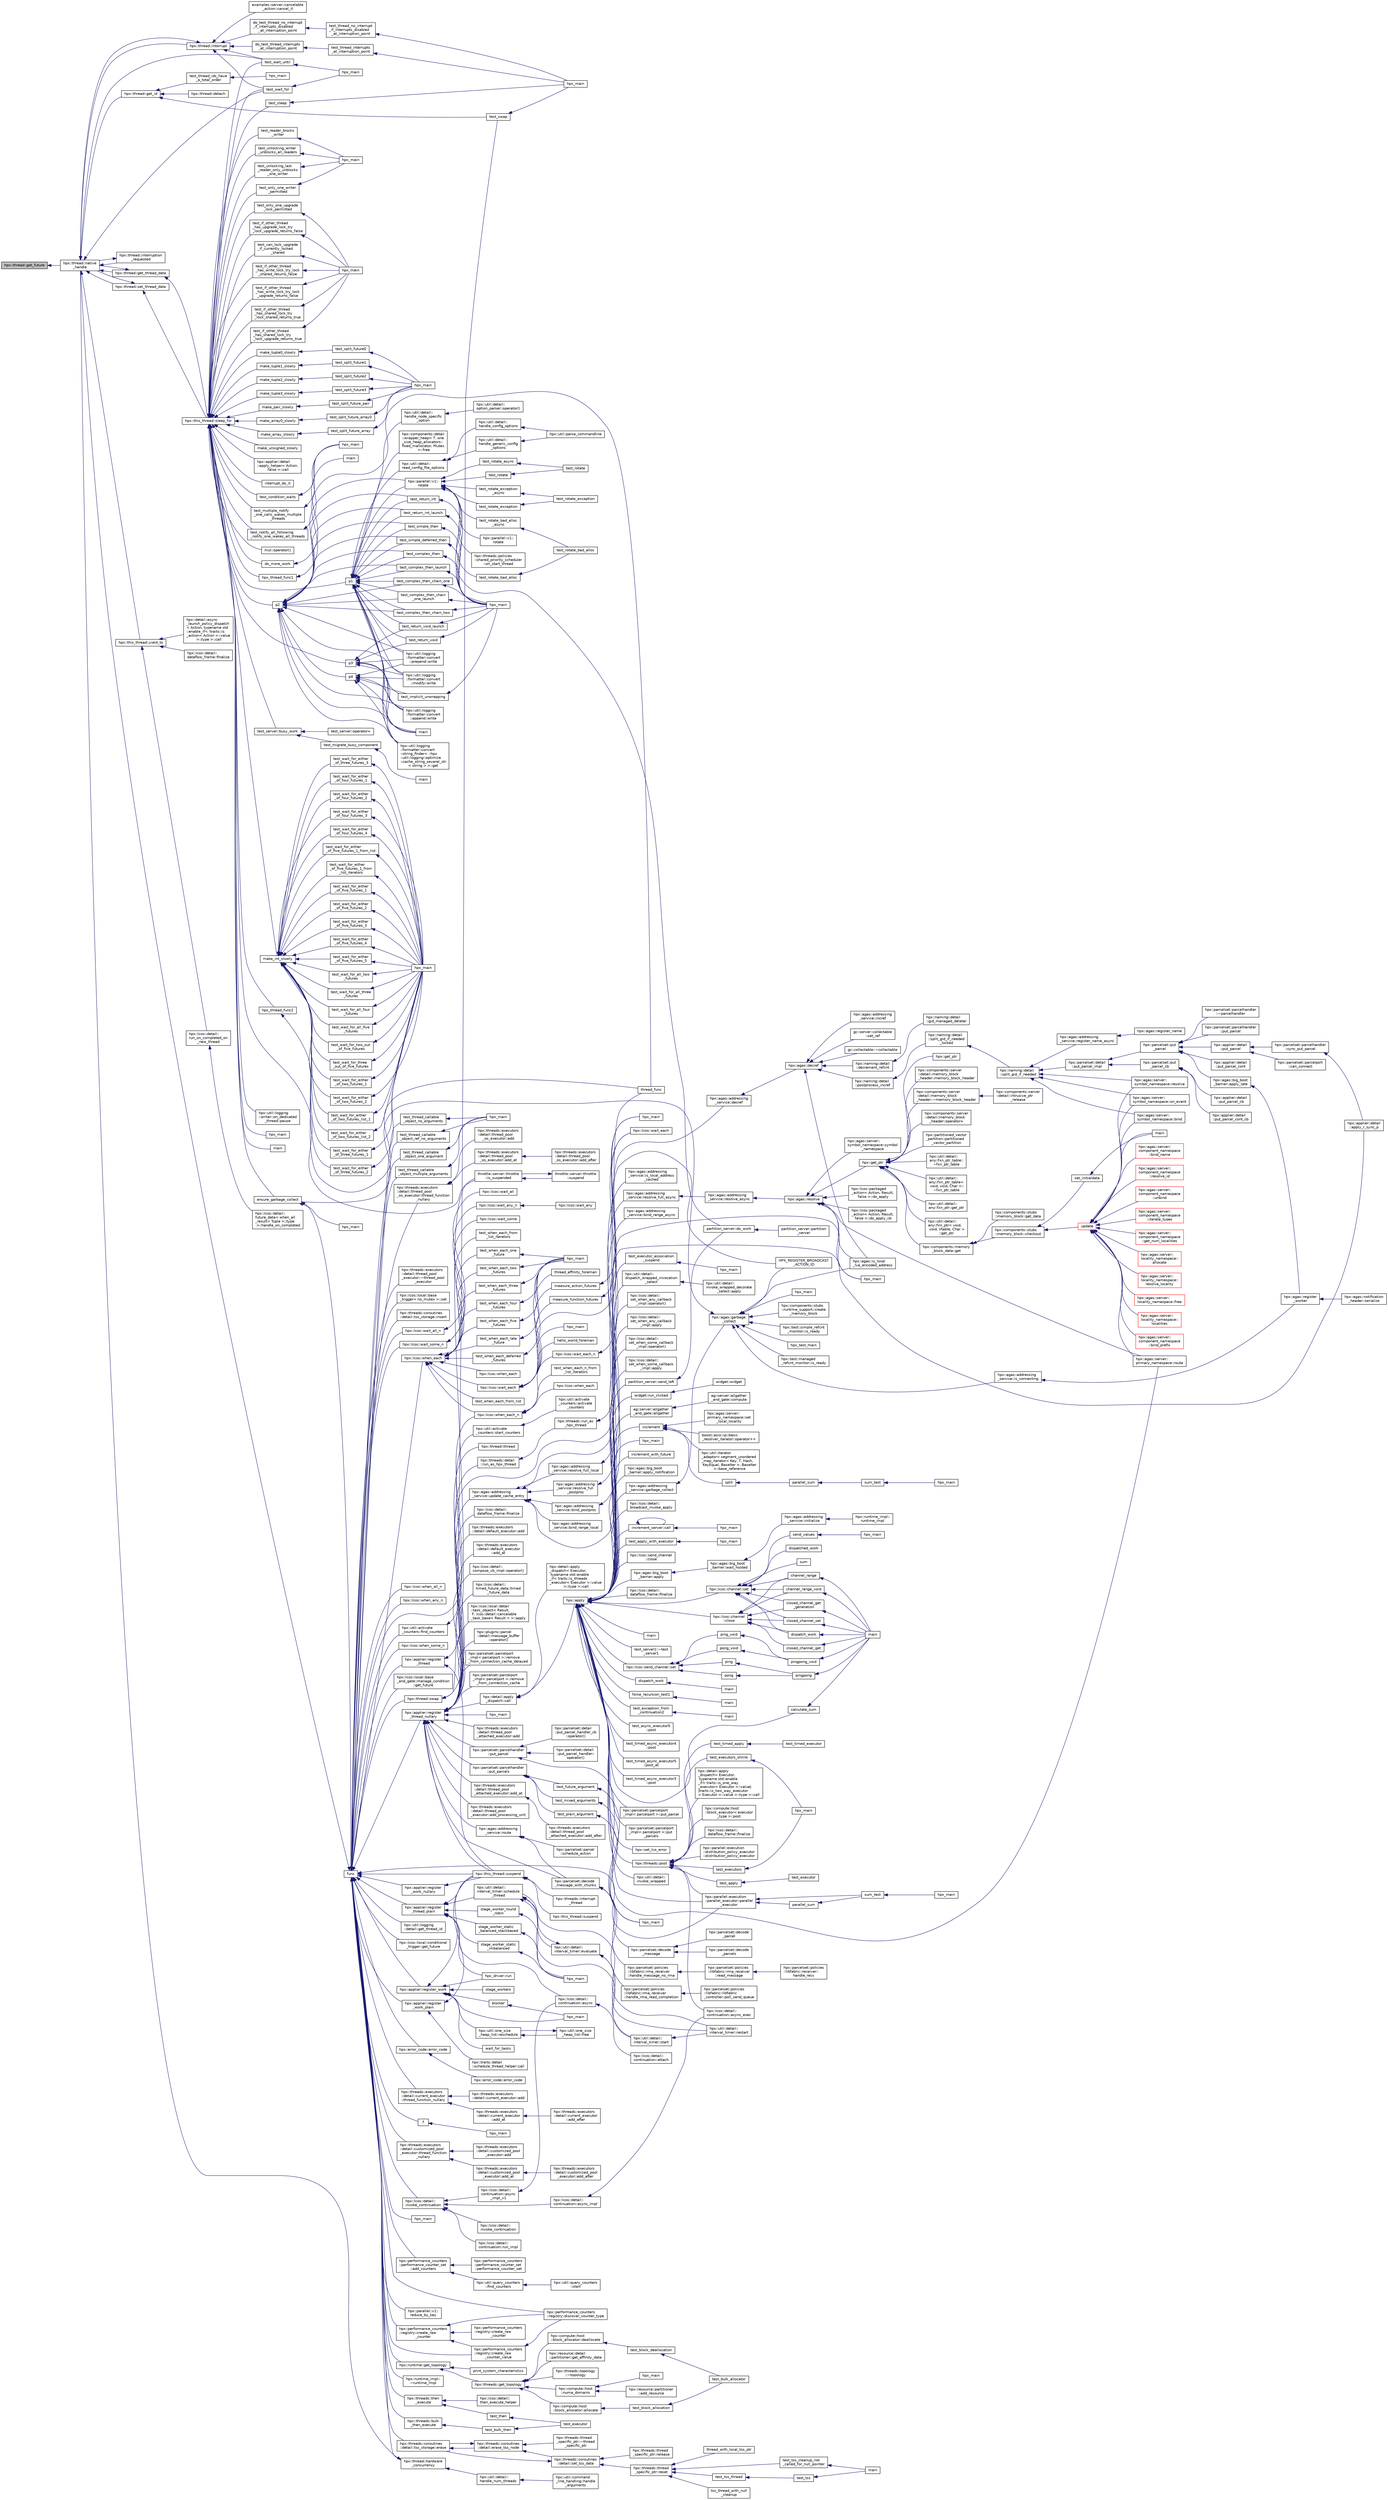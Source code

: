 digraph "hpx::thread::get_future"
{
  edge [fontname="Helvetica",fontsize="10",labelfontname="Helvetica",labelfontsize="10"];
  node [fontname="Helvetica",fontsize="10",shape=record];
  rankdir="LR";
  Node210 [label="hpx::thread::get_future",height=0.2,width=0.4,color="black", fillcolor="grey75", style="filled", fontcolor="black"];
  Node210 -> Node211 [dir="back",color="midnightblue",fontsize="10",style="solid",fontname="Helvetica"];
  Node211 [label="hpx::thread::native\l_handle",height=0.2,width=0.4,color="black", fillcolor="white", style="filled",URL="$de/d9b/classhpx_1_1thread.html#acf48190d264ab64c1c4ec99d0b421b5a"];
  Node211 -> Node212 [dir="back",color="midnightblue",fontsize="10",style="solid",fontname="Helvetica"];
  Node212 [label="test_wait_for",height=0.2,width=0.4,color="black", fillcolor="white", style="filled",URL="$de/d7d/future__timed__wait__1025_8cpp.html#a0e3d5409a174e5dac600412849dc9d93"];
  Node212 -> Node213 [dir="back",color="midnightblue",fontsize="10",style="solid",fontname="Helvetica"];
  Node213 [label="hpx_main",height=0.2,width=0.4,color="black", fillcolor="white", style="filled",URL="$de/d7d/future__timed__wait__1025_8cpp.html#a255f773d830db5ca937cff11c2692fa2"];
  Node211 -> Node214 [dir="back",color="midnightblue",fontsize="10",style="solid",fontname="Helvetica"];
  Node214 [label="test_wait_until",height=0.2,width=0.4,color="black", fillcolor="white", style="filled",URL="$de/d7d/future__timed__wait__1025_8cpp.html#af6d52682ea10ff7a073cce3b5708c7c9"];
  Node214 -> Node213 [dir="back",color="midnightblue",fontsize="10",style="solid",fontname="Helvetica"];
  Node211 -> Node215 [dir="back",color="midnightblue",fontsize="10",style="solid",fontname="Helvetica"];
  Node215 [label="hpx::thread::get_id",height=0.2,width=0.4,color="black", fillcolor="white", style="filled",URL="$de/d9b/classhpx_1_1thread.html#aec031f492a39c521c2c78e0cd47c4ed8"];
  Node215 -> Node216 [dir="back",color="midnightblue",fontsize="10",style="solid",fontname="Helvetica"];
  Node216 [label="test_swap",height=0.2,width=0.4,color="black", fillcolor="white", style="filled",URL="$d0/d4e/tests_2unit_2threads_2thread_8cpp.html#aa9645d2d1912efd27e83867429e862d0"];
  Node216 -> Node217 [dir="back",color="midnightblue",fontsize="10",style="solid",fontname="Helvetica"];
  Node217 [label="hpx_main",height=0.2,width=0.4,color="black", fillcolor="white", style="filled",URL="$d0/d4e/tests_2unit_2threads_2thread_8cpp.html#a255f773d830db5ca937cff11c2692fa2"];
  Node215 -> Node218 [dir="back",color="midnightblue",fontsize="10",style="solid",fontname="Helvetica"];
  Node218 [label="hpx::thread::detach",height=0.2,width=0.4,color="black", fillcolor="white", style="filled",URL="$de/d9b/classhpx_1_1thread.html#a65d7f6e9f4bb311d73c40a2f74976ede"];
  Node215 -> Node219 [dir="back",color="midnightblue",fontsize="10",style="solid",fontname="Helvetica"];
  Node219 [label="test_thread_ids_have\l_a_total_order",height=0.2,width=0.4,color="black", fillcolor="white", style="filled",URL="$df/d88/thread__id_8cpp.html#a95604be93f5422b5bc87778cff21bde1"];
  Node219 -> Node220 [dir="back",color="midnightblue",fontsize="10",style="solid",fontname="Helvetica"];
  Node220 [label="hpx_main",height=0.2,width=0.4,color="black", fillcolor="white", style="filled",URL="$df/d88/thread__id_8cpp.html#a255f773d830db5ca937cff11c2692fa2"];
  Node211 -> Node221 [dir="back",color="midnightblue",fontsize="10",style="solid",fontname="Helvetica"];
  Node221 [label="hpx::thread::interrupt",height=0.2,width=0.4,color="black", fillcolor="white", style="filled",URL="$de/d9b/classhpx_1_1thread.html#ac34d0d033aa743c476a79dbc2e1a8a39"];
  Node221 -> Node222 [dir="back",color="midnightblue",fontsize="10",style="solid",fontname="Helvetica"];
  Node222 [label="examples::server::cancelable\l_action::cancel_it",height=0.2,width=0.4,color="black", fillcolor="white", style="filled",URL="$da/d82/classexamples_1_1server_1_1cancelable__action.html#a411ff697f6719bdf2db9df63e7ce0d1a"];
  Node221 -> Node212 [dir="back",color="midnightblue",fontsize="10",style="solid",fontname="Helvetica"];
  Node221 -> Node214 [dir="back",color="midnightblue",fontsize="10",style="solid",fontname="Helvetica"];
  Node221 -> Node223 [dir="back",color="midnightblue",fontsize="10",style="solid",fontname="Helvetica"];
  Node223 [label="do_test_thread_interrupts\l_at_interruption_point",height=0.2,width=0.4,color="black", fillcolor="white", style="filled",URL="$d0/d4e/tests_2unit_2threads_2thread_8cpp.html#a1592be75203d2ef54f0a19832cacecf8"];
  Node223 -> Node224 [dir="back",color="midnightblue",fontsize="10",style="solid",fontname="Helvetica"];
  Node224 [label="test_thread_interrupts\l_at_interruption_point",height=0.2,width=0.4,color="black", fillcolor="white", style="filled",URL="$d0/d4e/tests_2unit_2threads_2thread_8cpp.html#a4a6a8c2918dcd825da0102f3a63bf24a"];
  Node224 -> Node217 [dir="back",color="midnightblue",fontsize="10",style="solid",fontname="Helvetica"];
  Node221 -> Node225 [dir="back",color="midnightblue",fontsize="10",style="solid",fontname="Helvetica"];
  Node225 [label="do_test_thread_no_interrupt\l_if_interrupts_disabled\l_at_interruption_point",height=0.2,width=0.4,color="black", fillcolor="white", style="filled",URL="$d0/d4e/tests_2unit_2threads_2thread_8cpp.html#a83a3b29d9f2edb5952625e72f9651985"];
  Node225 -> Node226 [dir="back",color="midnightblue",fontsize="10",style="solid",fontname="Helvetica"];
  Node226 [label="test_thread_no_interrupt\l_if_interrupts_disabled\l_at_interruption_point",height=0.2,width=0.4,color="black", fillcolor="white", style="filled",URL="$d0/d4e/tests_2unit_2threads_2thread_8cpp.html#ae8589f467c87f24293dd95710b4d8374"];
  Node226 -> Node217 [dir="back",color="midnightblue",fontsize="10",style="solid",fontname="Helvetica"];
  Node221 -> Node211 [dir="back",color="midnightblue",fontsize="10",style="solid",fontname="Helvetica"];
  Node211 -> Node227 [dir="back",color="midnightblue",fontsize="10",style="solid",fontname="Helvetica"];
  Node227 [label="hpx::thread::interruption\l_requested",height=0.2,width=0.4,color="black", fillcolor="white", style="filled",URL="$de/d9b/classhpx_1_1thread.html#a33276bb4c20bbb0b1978944e18ef71b8"];
  Node227 -> Node211 [dir="back",color="midnightblue",fontsize="10",style="solid",fontname="Helvetica"];
  Node211 -> Node228 [dir="back",color="midnightblue",fontsize="10",style="solid",fontname="Helvetica"];
  Node228 [label="hpx::thread::get_thread_data",height=0.2,width=0.4,color="black", fillcolor="white", style="filled",URL="$de/d9b/classhpx_1_1thread.html#a4535ef82cec3b953d2c941d20e3e3904"];
  Node228 -> Node211 [dir="back",color="midnightblue",fontsize="10",style="solid",fontname="Helvetica"];
  Node228 -> Node229 [dir="back",color="midnightblue",fontsize="10",style="solid",fontname="Helvetica"];
  Node229 [label="hpx::this_thread::sleep_for",height=0.2,width=0.4,color="black", fillcolor="white", style="filled",URL="$d9/d52/namespacehpx_1_1this__thread.html#afc042a5a5fa52eef2d1d177a343435cf"];
  Node229 -> Node230 [dir="back",color="midnightblue",fontsize="10",style="solid",fontname="Helvetica"];
  Node230 [label="hpx::applier::detail\l::apply_helper\< Action,\l false \>::call",height=0.2,width=0.4,color="black", fillcolor="white", style="filled",URL="$de/d9b/structhpx_1_1applier_1_1detail_1_1apply__helper_3_01_action_00_01false_01_4.html#a567fbb92986df0974d5b30ca9a002130"];
  Node229 -> Node231 [dir="back",color="midnightblue",fontsize="10",style="solid",fontname="Helvetica"];
  Node231 [label="interrupt_do_it",height=0.2,width=0.4,color="black", fillcolor="white", style="filled",URL="$d1/db8/cancelable__action__client_8cpp.html#a46617129de426f6e7ab5eb91b008cd9e"];
  Node229 -> Node232 [dir="back",color="midnightblue",fontsize="10",style="solid",fontname="Helvetica"];
  Node232 [label="test_multiple_notify\l_one_calls_wakes_multiple\l_threads",height=0.2,width=0.4,color="black", fillcolor="white", style="filled",URL="$d1/ded/tests_2unit_2lcos_2condition__variable_8cpp.html#a578d8e27a7396ab57393dea2b8badee3"];
  Node232 -> Node233 [dir="back",color="midnightblue",fontsize="10",style="solid",fontname="Helvetica"];
  Node233 [label="hpx_main",height=0.2,width=0.4,color="black", fillcolor="white", style="filled",URL="$d1/ded/tests_2unit_2lcos_2condition__variable_8cpp.html#a255f773d830db5ca937cff11c2692fa2"];
  Node229 -> Node234 [dir="back",color="midnightblue",fontsize="10",style="solid",fontname="Helvetica"];
  Node234 [label="test_notify_all_following\l_notify_one_wakes_all_threads",height=0.2,width=0.4,color="black", fillcolor="white", style="filled",URL="$d1/ded/tests_2unit_2lcos_2condition__variable_8cpp.html#a6dd6eca404b61c749747efb07bebe3fd"];
  Node234 -> Node233 [dir="back",color="midnightblue",fontsize="10",style="solid",fontname="Helvetica"];
  Node229 -> Node235 [dir="back",color="midnightblue",fontsize="10",style="solid",fontname="Helvetica"];
  Node235 [label="test_condition_waits",height=0.2,width=0.4,color="black", fillcolor="white", style="filled",URL="$d1/ded/tests_2unit_2lcos_2condition__variable_8cpp.html#a1dd2e7c76971df521b245377c9611cd9"];
  Node235 -> Node233 [dir="back",color="midnightblue",fontsize="10",style="solid",fontname="Helvetica"];
  Node229 -> Node236 [dir="back",color="midnightblue",fontsize="10",style="solid",fontname="Helvetica"];
  Node236 [label="mul::operator()",height=0.2,width=0.4,color="black", fillcolor="white", style="filled",URL="$d2/d02/structmul.html#ab5eaa3d788f0a8d13cc19948e528c0e5"];
  Node229 -> Node237 [dir="back",color="midnightblue",fontsize="10",style="solid",fontname="Helvetica"];
  Node237 [label="do_more_work",height=0.2,width=0.4,color="black", fillcolor="white", style="filled",URL="$d2/dfd/future__2667_8cpp.html#a9ceebb831160f2acf3a047384add9064"];
  Node237 -> Node238 [dir="back",color="midnightblue",fontsize="10",style="solid",fontname="Helvetica"];
  Node238 [label="main",height=0.2,width=0.4,color="black", fillcolor="white", style="filled",URL="$d2/dfd/future__2667_8cpp.html#ae66f6b31b5ad750f1fe042a706a4e3d4"];
  Node229 -> Node239 [dir="back",color="midnightblue",fontsize="10",style="solid",fontname="Helvetica"];
  Node239 [label="p1",height=0.2,width=0.4,color="black", fillcolor="white", style="filled",URL="$df/da5/future__then_8cpp.html#a8978a24b044bacf963e33824a4c1ac98"];
  Node239 -> Node240 [dir="back",color="midnightblue",fontsize="10",style="solid",fontname="Helvetica"];
  Node240 [label="main",height=0.2,width=0.4,color="black", fillcolor="white", style="filled",URL="$dd/ded/bind__placeholder__test_8cpp.html#ae66f6b31b5ad750f1fe042a706a4e3d4"];
  Node239 -> Node241 [dir="back",color="midnightblue",fontsize="10",style="solid",fontname="Helvetica"];
  Node241 [label="hpx::util::logging\l::formatter::convert\l::string_finder\< ::hpx\l::util::logging::optimize\l::cache_string_several_str\l\< string \> \>::get",height=0.2,width=0.4,color="black", fillcolor="white", style="filled",URL="$da/d09/structhpx_1_1util_1_1logging_1_1formatter_1_1convert_1_1string__finder_3_01_1_1hpx_1_1util_1_1loe3f73a176adffd0ee7d2c5e1121ceb93.html#a9f91bb7bb18f0c343f6f95448106ffe0"];
  Node239 -> Node242 [dir="back",color="midnightblue",fontsize="10",style="solid",fontname="Helvetica"];
  Node242 [label="hpx::util::logging\l::formatter::convert\l::prepend::write",height=0.2,width=0.4,color="black", fillcolor="white", style="filled",URL="$de/d08/namespacehpx_1_1util_1_1logging_1_1formatter_1_1convert_1_1prepend.html#a800b76595c1330001994b1279f93d7ee"];
  Node239 -> Node243 [dir="back",color="midnightblue",fontsize="10",style="solid",fontname="Helvetica"];
  Node243 [label="hpx::util::logging\l::formatter::convert\l::append::write",height=0.2,width=0.4,color="black", fillcolor="white", style="filled",URL="$da/d97/namespacehpx_1_1util_1_1logging_1_1formatter_1_1convert_1_1append.html#a719ba04af3b9146a733025e9518eab47"];
  Node239 -> Node244 [dir="back",color="midnightblue",fontsize="10",style="solid",fontname="Helvetica"];
  Node244 [label="hpx::util::logging\l::formatter::convert\l::modify::write",height=0.2,width=0.4,color="black", fillcolor="white", style="filled",URL="$df/d5f/namespacehpx_1_1util_1_1logging_1_1formatter_1_1convert_1_1modify.html#aa88c9565b436c49c89eac1cb2e0ec7c2"];
  Node239 -> Node245 [dir="back",color="midnightblue",fontsize="10",style="solid",fontname="Helvetica"];
  Node245 [label="test_return_int",height=0.2,width=0.4,color="black", fillcolor="white", style="filled",URL="$df/da5/future__then_8cpp.html#a4574c7d42a67c66efb94b4aad426e984"];
  Node245 -> Node246 [dir="back",color="midnightblue",fontsize="10",style="solid",fontname="Helvetica"];
  Node246 [label="hpx_main",height=0.2,width=0.4,color="black", fillcolor="white", style="filled",URL="$df/da5/future__then_8cpp.html#aefd26dd818037509b2241068d57e3e1d"];
  Node239 -> Node247 [dir="back",color="midnightblue",fontsize="10",style="solid",fontname="Helvetica"];
  Node247 [label="test_return_int_launch",height=0.2,width=0.4,color="black", fillcolor="white", style="filled",URL="$df/da5/future__then_8cpp.html#a4d59ccf0b01a1fa8fde2acc877f986a7"];
  Node247 -> Node246 [dir="back",color="midnightblue",fontsize="10",style="solid",fontname="Helvetica"];
  Node239 -> Node248 [dir="back",color="midnightblue",fontsize="10",style="solid",fontname="Helvetica"];
  Node248 [label="test_return_void",height=0.2,width=0.4,color="black", fillcolor="white", style="filled",URL="$df/da5/future__then_8cpp.html#a504f39b4d586615d5d1371c8dad56645"];
  Node248 -> Node246 [dir="back",color="midnightblue",fontsize="10",style="solid",fontname="Helvetica"];
  Node239 -> Node249 [dir="back",color="midnightblue",fontsize="10",style="solid",fontname="Helvetica"];
  Node249 [label="test_return_void_launch",height=0.2,width=0.4,color="black", fillcolor="white", style="filled",URL="$df/da5/future__then_8cpp.html#a6bca71baf1676513433d261fbffee4bc"];
  Node249 -> Node246 [dir="back",color="midnightblue",fontsize="10",style="solid",fontname="Helvetica"];
  Node239 -> Node250 [dir="back",color="midnightblue",fontsize="10",style="solid",fontname="Helvetica"];
  Node250 [label="test_implicit_unwrapping",height=0.2,width=0.4,color="black", fillcolor="white", style="filled",URL="$df/da5/future__then_8cpp.html#ad7b1b04c3515e5bf95459e94b1bdc337"];
  Node250 -> Node246 [dir="back",color="midnightblue",fontsize="10",style="solid",fontname="Helvetica"];
  Node239 -> Node251 [dir="back",color="midnightblue",fontsize="10",style="solid",fontname="Helvetica"];
  Node251 [label="test_simple_then",height=0.2,width=0.4,color="black", fillcolor="white", style="filled",URL="$df/da5/future__then_8cpp.html#aa74379f2bcdf911e278b78569028848b"];
  Node251 -> Node246 [dir="back",color="midnightblue",fontsize="10",style="solid",fontname="Helvetica"];
  Node239 -> Node252 [dir="back",color="midnightblue",fontsize="10",style="solid",fontname="Helvetica"];
  Node252 [label="test_simple_deferred_then",height=0.2,width=0.4,color="black", fillcolor="white", style="filled",URL="$df/da5/future__then_8cpp.html#a026670a80b5d18f81a87665f09f4b9e4"];
  Node252 -> Node246 [dir="back",color="midnightblue",fontsize="10",style="solid",fontname="Helvetica"];
  Node239 -> Node253 [dir="back",color="midnightblue",fontsize="10",style="solid",fontname="Helvetica"];
  Node253 [label="test_complex_then",height=0.2,width=0.4,color="black", fillcolor="white", style="filled",URL="$df/da5/future__then_8cpp.html#a65c0909ab7ad1dbde6b00a89e09d12ee"];
  Node253 -> Node246 [dir="back",color="midnightblue",fontsize="10",style="solid",fontname="Helvetica"];
  Node239 -> Node254 [dir="back",color="midnightblue",fontsize="10",style="solid",fontname="Helvetica"];
  Node254 [label="test_complex_then_launch",height=0.2,width=0.4,color="black", fillcolor="white", style="filled",URL="$df/da5/future__then_8cpp.html#a57e79de123fc4563e6535bcb0d510eb6"];
  Node254 -> Node246 [dir="back",color="midnightblue",fontsize="10",style="solid",fontname="Helvetica"];
  Node239 -> Node255 [dir="back",color="midnightblue",fontsize="10",style="solid",fontname="Helvetica"];
  Node255 [label="test_complex_then_chain_one",height=0.2,width=0.4,color="black", fillcolor="white", style="filled",URL="$df/da5/future__then_8cpp.html#aa9256ab654994c70d6de44c612f62ac1"];
  Node255 -> Node246 [dir="back",color="midnightblue",fontsize="10",style="solid",fontname="Helvetica"];
  Node239 -> Node256 [dir="back",color="midnightblue",fontsize="10",style="solid",fontname="Helvetica"];
  Node256 [label="test_complex_then_chain\l_one_launch",height=0.2,width=0.4,color="black", fillcolor="white", style="filled",URL="$df/da5/future__then_8cpp.html#acf17bb2a5182b9cb7667271f95a03704"];
  Node256 -> Node246 [dir="back",color="midnightblue",fontsize="10",style="solid",fontname="Helvetica"];
  Node239 -> Node257 [dir="back",color="midnightblue",fontsize="10",style="solid",fontname="Helvetica"];
  Node257 [label="test_complex_then_chain_two",height=0.2,width=0.4,color="black", fillcolor="white", style="filled",URL="$df/da5/future__then_8cpp.html#a877da4dafc5590d16fa0d3c57391c363"];
  Node257 -> Node246 [dir="back",color="midnightblue",fontsize="10",style="solid",fontname="Helvetica"];
  Node239 -> Node258 [dir="back",color="midnightblue",fontsize="10",style="solid",fontname="Helvetica"];
  Node258 [label="hpx::util::detail::\lhandle_node_specific\l_option",height=0.2,width=0.4,color="black", fillcolor="white", style="filled",URL="$d2/d8e/namespacehpx_1_1util_1_1detail.html#a43e5f30f676cfadaad879f991391ffab"];
  Node258 -> Node259 [dir="back",color="midnightblue",fontsize="10",style="solid",fontname="Helvetica"];
  Node259 [label="hpx::util::detail::\loption_parser::operator()",height=0.2,width=0.4,color="black", fillcolor="white", style="filled",URL="$de/dc5/structhpx_1_1util_1_1detail_1_1option__parser.html#a6062e5ee56b2e2efa8717e73e01dfc52"];
  Node239 -> Node260 [dir="back",color="midnightblue",fontsize="10",style="solid",fontname="Helvetica"];
  Node260 [label="hpx::util::detail::\lread_config_file_options",height=0.2,width=0.4,color="black", fillcolor="white", style="filled",URL="$d2/d8e/namespacehpx_1_1util_1_1detail.html#acc4cbf3746afbdeb02d4d79e65ec085d"];
  Node260 -> Node261 [dir="back",color="midnightblue",fontsize="10",style="solid",fontname="Helvetica"];
  Node261 [label="hpx::util::detail::\lhandle_generic_config\l_options",height=0.2,width=0.4,color="black", fillcolor="white", style="filled",URL="$d2/d8e/namespacehpx_1_1util_1_1detail.html#afe9d48863068cf6ab23661ea84aad13b"];
  Node261 -> Node262 [dir="back",color="midnightblue",fontsize="10",style="solid",fontname="Helvetica"];
  Node262 [label="hpx::util::parse_commandline",height=0.2,width=0.4,color="black", fillcolor="white", style="filled",URL="$df/dad/namespacehpx_1_1util.html#a19ecafa5a1d8009b5301f6d94f77b773"];
  Node260 -> Node263 [dir="back",color="midnightblue",fontsize="10",style="solid",fontname="Helvetica"];
  Node263 [label="hpx::util::detail::\lhandle_config_options",height=0.2,width=0.4,color="black", fillcolor="white", style="filled",URL="$d2/d8e/namespacehpx_1_1util_1_1detail.html#adf812f0307327e750a861a2ed15d9c1a"];
  Node263 -> Node262 [dir="back",color="midnightblue",fontsize="10",style="solid",fontname="Helvetica"];
  Node239 -> Node264 [dir="back",color="midnightblue",fontsize="10",style="solid",fontname="Helvetica"];
  Node264 [label="hpx::parallel::v1::\lrotate",height=0.2,width=0.4,color="black", fillcolor="white", style="filled",URL="$db/db9/namespacehpx_1_1parallel_1_1v1.html#a1186b3f6aa7198ada6c81f987e08f85b"];
  Node264 -> Node265 [dir="back",color="midnightblue",fontsize="10",style="solid",fontname="Helvetica"];
  Node265 [label="partition_server::do_work",height=0.2,width=0.4,color="black", fillcolor="white", style="filled",URL="$d9/dbd/structpartition__server.html#a6642286bc38b9bed88cc6423d181b87f"];
  Node265 -> Node266 [dir="back",color="midnightblue",fontsize="10",style="solid",fontname="Helvetica"];
  Node266 [label="partition_server::partition\l_server",height=0.2,width=0.4,color="black", fillcolor="white", style="filled",URL="$d9/dbd/structpartition__server.html#a80906893b5b6771003acbf3fcfec37cf"];
  Node264 -> Node267 [dir="back",color="midnightblue",fontsize="10",style="solid",fontname="Helvetica"];
  Node267 [label="test_rotate",height=0.2,width=0.4,color="black", fillcolor="white", style="filled",URL="$d7/d5d/rotate_8cpp.html#ab8a8520d8bdef3f9022bc5377426d949"];
  Node267 -> Node268 [dir="back",color="midnightblue",fontsize="10",style="solid",fontname="Helvetica"];
  Node268 [label="test_rotate",height=0.2,width=0.4,color="black", fillcolor="white", style="filled",URL="$d7/d5d/rotate_8cpp.html#ae9e7ca0d224acd1e52ac006b1b1249e6"];
  Node264 -> Node269 [dir="back",color="midnightblue",fontsize="10",style="solid",fontname="Helvetica"];
  Node269 [label="test_rotate_async",height=0.2,width=0.4,color="black", fillcolor="white", style="filled",URL="$d7/d5d/rotate_8cpp.html#ae3e37eb13d1c555e7ec861e99599cecb"];
  Node269 -> Node268 [dir="back",color="midnightblue",fontsize="10",style="solid",fontname="Helvetica"];
  Node264 -> Node270 [dir="back",color="midnightblue",fontsize="10",style="solid",fontname="Helvetica"];
  Node270 [label="test_rotate_exception",height=0.2,width=0.4,color="black", fillcolor="white", style="filled",URL="$d7/d5d/rotate_8cpp.html#a84f60bd76e1e8fe9ecce9b0b1ae38bea"];
  Node270 -> Node271 [dir="back",color="midnightblue",fontsize="10",style="solid",fontname="Helvetica"];
  Node271 [label="test_rotate_exception",height=0.2,width=0.4,color="black", fillcolor="white", style="filled",URL="$d7/d5d/rotate_8cpp.html#aa448ed0e1a24642b5baaa5bb029abfc1"];
  Node264 -> Node272 [dir="back",color="midnightblue",fontsize="10",style="solid",fontname="Helvetica"];
  Node272 [label="test_rotate_exception\l_async",height=0.2,width=0.4,color="black", fillcolor="white", style="filled",URL="$d7/d5d/rotate_8cpp.html#a472f3593addc133bd849ff486e2a4e9a"];
  Node272 -> Node271 [dir="back",color="midnightblue",fontsize="10",style="solid",fontname="Helvetica"];
  Node264 -> Node273 [dir="back",color="midnightblue",fontsize="10",style="solid",fontname="Helvetica"];
  Node273 [label="test_rotate_bad_alloc",height=0.2,width=0.4,color="black", fillcolor="white", style="filled",URL="$d7/d5d/rotate_8cpp.html#ae74a2766c7d66fa2c13743d2d7b75fa9"];
  Node273 -> Node274 [dir="back",color="midnightblue",fontsize="10",style="solid",fontname="Helvetica"];
  Node274 [label="test_rotate_bad_alloc",height=0.2,width=0.4,color="black", fillcolor="white", style="filled",URL="$d7/d5d/rotate_8cpp.html#a6945fe3952a002c1c4536cb98882a9bf"];
  Node264 -> Node275 [dir="back",color="midnightblue",fontsize="10",style="solid",fontname="Helvetica"];
  Node275 [label="test_rotate_bad_alloc\l_async",height=0.2,width=0.4,color="black", fillcolor="white", style="filled",URL="$d7/d5d/rotate_8cpp.html#a02745132ec799d5c6af870c3350a7454"];
  Node275 -> Node274 [dir="back",color="midnightblue",fontsize="10",style="solid",fontname="Helvetica"];
  Node264 -> Node276 [dir="back",color="midnightblue",fontsize="10",style="solid",fontname="Helvetica"];
  Node276 [label="hpx::parallel::v1::\lrotate",height=0.2,width=0.4,color="black", fillcolor="white", style="filled",URL="$db/db9/namespacehpx_1_1parallel_1_1v1.html#acc6f55c3bfc3aecae26cb8a73e3e2563"];
  Node264 -> Node277 [dir="back",color="midnightblue",fontsize="10",style="solid",fontname="Helvetica"];
  Node277 [label="hpx::threads::policies\l::shared_priority_scheduler\l::on_start_thread",height=0.2,width=0.4,color="black", fillcolor="white", style="filled",URL="$d8/d52/classhpx_1_1threads_1_1policies_1_1shared__priority__scheduler.html#a6b50d46539ac974cbe2706f56c2fbc3f"];
  Node239 -> Node278 [dir="back",color="midnightblue",fontsize="10",style="solid",fontname="Helvetica"];
  Node278 [label="hpx::components::detail\l::wrapper_heap\< T, one\l_size_heap_allocators::\lfixed_mallocator, Mutex\l \>::free",height=0.2,width=0.4,color="black", fillcolor="white", style="filled",URL="$d1/d6d/classhpx_1_1components_1_1detail_1_1wrapper__heap.html#aca09fd51113634e49b03973d49a01612"];
  Node229 -> Node279 [dir="back",color="midnightblue",fontsize="10",style="solid",fontname="Helvetica"];
  Node279 [label="p2",height=0.2,width=0.4,color="black", fillcolor="white", style="filled",URL="$df/da5/future__then_8cpp.html#a0dabf50b87b0ab6126c07663b7c82650"];
  Node279 -> Node240 [dir="back",color="midnightblue",fontsize="10",style="solid",fontname="Helvetica"];
  Node279 -> Node241 [dir="back",color="midnightblue",fontsize="10",style="solid",fontname="Helvetica"];
  Node279 -> Node242 [dir="back",color="midnightblue",fontsize="10",style="solid",fontname="Helvetica"];
  Node279 -> Node243 [dir="back",color="midnightblue",fontsize="10",style="solid",fontname="Helvetica"];
  Node279 -> Node244 [dir="back",color="midnightblue",fontsize="10",style="solid",fontname="Helvetica"];
  Node279 -> Node280 [dir="back",color="midnightblue",fontsize="10",style="solid",fontname="Helvetica"];
  Node280 [label="p4",height=0.2,width=0.4,color="black", fillcolor="white", style="filled",URL="$df/da5/future__then_8cpp.html#a2e41883da983a4e735ff63a070df689f"];
  Node280 -> Node240 [dir="back",color="midnightblue",fontsize="10",style="solid",fontname="Helvetica"];
  Node280 -> Node241 [dir="back",color="midnightblue",fontsize="10",style="solid",fontname="Helvetica"];
  Node280 -> Node242 [dir="back",color="midnightblue",fontsize="10",style="solid",fontname="Helvetica"];
  Node280 -> Node243 [dir="back",color="midnightblue",fontsize="10",style="solid",fontname="Helvetica"];
  Node280 -> Node244 [dir="back",color="midnightblue",fontsize="10",style="solid",fontname="Helvetica"];
  Node280 -> Node250 [dir="back",color="midnightblue",fontsize="10",style="solid",fontname="Helvetica"];
  Node279 -> Node245 [dir="back",color="midnightblue",fontsize="10",style="solid",fontname="Helvetica"];
  Node279 -> Node247 [dir="back",color="midnightblue",fontsize="10",style="solid",fontname="Helvetica"];
  Node279 -> Node251 [dir="back",color="midnightblue",fontsize="10",style="solid",fontname="Helvetica"];
  Node279 -> Node252 [dir="back",color="midnightblue",fontsize="10",style="solid",fontname="Helvetica"];
  Node279 -> Node253 [dir="back",color="midnightblue",fontsize="10",style="solid",fontname="Helvetica"];
  Node279 -> Node254 [dir="back",color="midnightblue",fontsize="10",style="solid",fontname="Helvetica"];
  Node279 -> Node255 [dir="back",color="midnightblue",fontsize="10",style="solid",fontname="Helvetica"];
  Node279 -> Node256 [dir="back",color="midnightblue",fontsize="10",style="solid",fontname="Helvetica"];
  Node279 -> Node257 [dir="back",color="midnightblue",fontsize="10",style="solid",fontname="Helvetica"];
  Node279 -> Node264 [dir="back",color="midnightblue",fontsize="10",style="solid",fontname="Helvetica"];
  Node229 -> Node281 [dir="back",color="midnightblue",fontsize="10",style="solid",fontname="Helvetica"];
  Node281 [label="p3",height=0.2,width=0.4,color="black", fillcolor="white", style="filled",URL="$df/da5/future__then_8cpp.html#ada3ca76feabb79611290ef351f1ad171"];
  Node281 -> Node240 [dir="back",color="midnightblue",fontsize="10",style="solid",fontname="Helvetica"];
  Node281 -> Node241 [dir="back",color="midnightblue",fontsize="10",style="solid",fontname="Helvetica"];
  Node281 -> Node242 [dir="back",color="midnightblue",fontsize="10",style="solid",fontname="Helvetica"];
  Node281 -> Node243 [dir="back",color="midnightblue",fontsize="10",style="solid",fontname="Helvetica"];
  Node281 -> Node244 [dir="back",color="midnightblue",fontsize="10",style="solid",fontname="Helvetica"];
  Node281 -> Node248 [dir="back",color="midnightblue",fontsize="10",style="solid",fontname="Helvetica"];
  Node281 -> Node249 [dir="back",color="midnightblue",fontsize="10",style="solid",fontname="Helvetica"];
  Node229 -> Node212 [dir="back",color="midnightblue",fontsize="10",style="solid",fontname="Helvetica"];
  Node229 -> Node214 [dir="back",color="midnightblue",fontsize="10",style="solid",fontname="Helvetica"];
  Node229 -> Node282 [dir="back",color="midnightblue",fontsize="10",style="solid",fontname="Helvetica"];
  Node282 [label="ensure_garbage_collect",height=0.2,width=0.4,color="black", fillcolor="white", style="filled",URL="$d8/dfd/id__type__ref__counting__1032_8cpp.html#a5264b94bf7c262ac0e521fb290d476d5"];
  Node282 -> Node283 [dir="back",color="midnightblue",fontsize="10",style="solid",fontname="Helvetica"];
  Node283 [label="func",height=0.2,width=0.4,color="black", fillcolor="white", style="filled",URL="$d8/dfd/id__type__ref__counting__1032_8cpp.html#ab811b86ea5107ffb3351fcaa29d2c652"];
  Node283 -> Node284 [dir="back",color="midnightblue",fontsize="10",style="solid",fontname="Helvetica"];
  Node284 [label="hpx::util::activate\l_counters::find_counters",height=0.2,width=0.4,color="black", fillcolor="white", style="filled",URL="$d9/d0b/classhpx_1_1util_1_1activate__counters.html#a797f766dd5e2416f54a5a91b267bedd4"];
  Node284 -> Node285 [dir="back",color="midnightblue",fontsize="10",style="solid",fontname="Helvetica"];
  Node285 [label="hpx::util::activate\l_counters::start_counters",height=0.2,width=0.4,color="black", fillcolor="white", style="filled",URL="$d9/d0b/classhpx_1_1util_1_1activate__counters.html#af2193bbb81054707baea1f8f19d63ddf"];
  Node285 -> Node286 [dir="back",color="midnightblue",fontsize="10",style="solid",fontname="Helvetica"];
  Node286 [label="hpx::util::activate\l_counters::activate\l_counters",height=0.2,width=0.4,color="black", fillcolor="white", style="filled",URL="$d9/d0b/classhpx_1_1util_1_1activate__counters.html#a58030114fe706c120ec4d6d793da25d7"];
  Node283 -> Node287 [dir="back",color="midnightblue",fontsize="10",style="solid",fontname="Helvetica"];
  Node287 [label="hpx::lcos::local::base\l_and_gate::manage_condition\l::get_future",height=0.2,width=0.4,color="black", fillcolor="white", style="filled",URL="$d2/d39/structhpx_1_1lcos_1_1local_1_1base__and__gate_1_1manage__condition.html#ac4f65bf84421c3d2e1e40e986d8d8e62"];
  Node283 -> Node288 [dir="back",color="midnightblue",fontsize="10",style="solid",fontname="Helvetica"];
  Node288 [label="hpx::applier::register\l_thread_nullary",height=0.2,width=0.4,color="black", fillcolor="white", style="filled",URL="$d8/dcb/namespacehpx_1_1applier.html#a401cd1145927e58d74d1eb52aaccd936"];
  Node288 -> Node289 [dir="back",color="midnightblue",fontsize="10",style="solid",fontname="Helvetica"];
  Node289 [label="hpx::agas::addressing\l_service::route",height=0.2,width=0.4,color="black", fillcolor="white", style="filled",URL="$db/d58/structhpx_1_1agas_1_1addressing__service.html#a7ba78aaaea353576c92e10899bbbb471",tooltip="Route the given parcel to the appropriate AGAS service instance. "];
  Node289 -> Node290 [dir="back",color="midnightblue",fontsize="10",style="solid",fontname="Helvetica"];
  Node290 [label="hpx::parcelset::decode\l_message_with_chunks",height=0.2,width=0.4,color="black", fillcolor="white", style="filled",URL="$d4/d41/namespacehpx_1_1parcelset.html#abb7d99e0c8aaa983f0851d9c5d4e78bf"];
  Node290 -> Node291 [dir="back",color="midnightblue",fontsize="10",style="solid",fontname="Helvetica"];
  Node291 [label="hpx::parcelset::decode\l_message",height=0.2,width=0.4,color="black", fillcolor="white", style="filled",URL="$d4/d41/namespacehpx_1_1parcelset.html#ab5f27461c52dbbfeab29fe8a37986faa"];
  Node291 -> Node292 [dir="back",color="midnightblue",fontsize="10",style="solid",fontname="Helvetica"];
  Node292 [label="hpx::parcelset::decode\l_parcel",height=0.2,width=0.4,color="black", fillcolor="white", style="filled",URL="$d4/d41/namespacehpx_1_1parcelset.html#a0199ca3fa04e8fa08c9e6b9eec41ebb5"];
  Node291 -> Node293 [dir="back",color="midnightblue",fontsize="10",style="solid",fontname="Helvetica"];
  Node293 [label="hpx::parcelset::decode\l_parcels",height=0.2,width=0.4,color="black", fillcolor="white", style="filled",URL="$d4/d41/namespacehpx_1_1parcelset.html#aa7b4acdaa73e95824f4406d316551b51"];
  Node290 -> Node294 [dir="back",color="midnightblue",fontsize="10",style="solid",fontname="Helvetica"];
  Node294 [label="hpx::parcelset::policies\l::libfabric::rma_receiver\l::handle_message_no_rma",height=0.2,width=0.4,color="black", fillcolor="white", style="filled",URL="$d4/d56/structhpx_1_1parcelset_1_1policies_1_1libfabric_1_1rma__receiver.html#a9ee3082ad51ee63cf85049b8126580f0"];
  Node294 -> Node295 [dir="back",color="midnightblue",fontsize="10",style="solid",fontname="Helvetica"];
  Node295 [label="hpx::parcelset::policies\l::libfabric::rma_receiver\l::read_message",height=0.2,width=0.4,color="black", fillcolor="white", style="filled",URL="$d4/d56/structhpx_1_1parcelset_1_1policies_1_1libfabric_1_1rma__receiver.html#a687e3e9569a57b6bd48220ecd7ef2394"];
  Node295 -> Node296 [dir="back",color="midnightblue",fontsize="10",style="solid",fontname="Helvetica"];
  Node296 [label="hpx::parcelset::policies\l::libfabric::receiver::\lhandle_recv",height=0.2,width=0.4,color="black", fillcolor="white", style="filled",URL="$d9/df5/structhpx_1_1parcelset_1_1policies_1_1libfabric_1_1receiver.html#ae18eac5b1593bc79ba31cf828177d611"];
  Node290 -> Node297 [dir="back",color="midnightblue",fontsize="10",style="solid",fontname="Helvetica"];
  Node297 [label="hpx::parcelset::policies\l::libfabric::rma_receiver\l::handle_rma_read_completion",height=0.2,width=0.4,color="black", fillcolor="white", style="filled",URL="$d4/d56/structhpx_1_1parcelset_1_1policies_1_1libfabric_1_1rma__receiver.html#a77182bc65fb4dd0fc0737d87bec05a72"];
  Node297 -> Node298 [dir="back",color="midnightblue",fontsize="10",style="solid",fontname="Helvetica"];
  Node298 [label="hpx::parcelset::policies\l::libfabric::libfabric\l_controller::poll_send_queue",height=0.2,width=0.4,color="black", fillcolor="white", style="filled",URL="$db/d9f/classhpx_1_1parcelset_1_1policies_1_1libfabric_1_1libfabric__controller.html#afaa02e122be1ea6800a245af7b3a9cf8"];
  Node289 -> Node299 [dir="back",color="midnightblue",fontsize="10",style="solid",fontname="Helvetica"];
  Node299 [label="hpx::parcelset::parcel\l::schedule_action",height=0.2,width=0.4,color="black", fillcolor="white", style="filled",URL="$d7/d11/classhpx_1_1parcelset_1_1parcel.html#a48b0c65d702bd4b1c4234de252246eb5"];
  Node288 -> Node300 [dir="back",color="midnightblue",fontsize="10",style="solid",fontname="Helvetica"];
  Node300 [label="hpx::agas::addressing\l_service::decref",height=0.2,width=0.4,color="black", fillcolor="white", style="filled",URL="$db/d58/structhpx_1_1agas_1_1addressing__service.html#a0f18342491c8f0398bc0747a0634658b",tooltip="Decrement the global reference count for the given id. "];
  Node300 -> Node301 [dir="back",color="midnightblue",fontsize="10",style="solid",fontname="Helvetica"];
  Node301 [label="hpx::agas::decref",height=0.2,width=0.4,color="black", fillcolor="white", style="filled",URL="$dc/d54/namespacehpx_1_1agas.html#a08f10ad4320050773ecaf08b7ad1ad3e"];
  Node301 -> Node302 [dir="back",color="midnightblue",fontsize="10",style="solid",fontname="Helvetica"];
  Node302 [label="hpx::agas::addressing\l_service::incref",height=0.2,width=0.4,color="black", fillcolor="white", style="filled",URL="$db/d58/structhpx_1_1agas_1_1addressing__service.html#a77add8ef493b3ff577876bbbde8b2ead"];
  Node301 -> Node303 [dir="back",color="midnightblue",fontsize="10",style="solid",fontname="Helvetica"];
  Node303 [label="hpx::agas::is_local\l_lva_encoded_address",height=0.2,width=0.4,color="black", fillcolor="white", style="filled",URL="$dc/d54/namespacehpx_1_1agas.html#abb5e5584ed3b536ace8e3f58415e24c2"];
  Node301 -> Node304 [dir="back",color="midnightblue",fontsize="10",style="solid",fontname="Helvetica"];
  Node304 [label="gc::server::collectable\l::set_ref",height=0.2,width=0.4,color="black", fillcolor="white", style="filled",URL="$da/d76/structgc_1_1server_1_1collectable.html#a8e123e39f5a85da593dc15b5f872748d"];
  Node301 -> Node305 [dir="back",color="midnightblue",fontsize="10",style="solid",fontname="Helvetica"];
  Node305 [label="gc::collectable::~collectable",height=0.2,width=0.4,color="black", fillcolor="white", style="filled",URL="$da/d23/structgc_1_1collectable.html#aa3ac1547c0889e84cc088090dafcad1e"];
  Node301 -> Node306 [dir="back",color="midnightblue",fontsize="10",style="solid",fontname="Helvetica"];
  Node306 [label="hpx::naming::detail\l::decrement_refcnt",height=0.2,width=0.4,color="black", fillcolor="white", style="filled",URL="$d5/d18/namespacehpx_1_1naming_1_1detail.html#a63ddb380473bdb8a186686ffe718b6e2"];
  Node306 -> Node307 [dir="back",color="midnightblue",fontsize="10",style="solid",fontname="Helvetica"];
  Node307 [label="hpx::naming::detail\l::gid_managed_deleter",height=0.2,width=0.4,color="black", fillcolor="white", style="filled",URL="$d5/d18/namespacehpx_1_1naming_1_1detail.html#a4a5ba88a0340322e30f2d7b160a4568f"];
  Node301 -> Node308 [dir="back",color="midnightblue",fontsize="10",style="solid",fontname="Helvetica"];
  Node308 [label="hpx::naming::detail\l::postprocess_incref",height=0.2,width=0.4,color="black", fillcolor="white", style="filled",URL="$d5/d18/namespacehpx_1_1naming_1_1detail.html#a9d2708b2b1a4087d64195137b077ef1d"];
  Node308 -> Node309 [dir="back",color="midnightblue",fontsize="10",style="solid",fontname="Helvetica"];
  Node309 [label="hpx::naming::detail\l::split_gid_if_needed\l_locked",height=0.2,width=0.4,color="black", fillcolor="white", style="filled",URL="$d5/d18/namespacehpx_1_1naming_1_1detail.html#a8a41d874bb719f702a76d483293d9d56"];
  Node309 -> Node310 [dir="back",color="midnightblue",fontsize="10",style="solid",fontname="Helvetica"];
  Node310 [label="hpx::naming::detail\l::split_gid_if_needed",height=0.2,width=0.4,color="black", fillcolor="white", style="filled",URL="$d5/d18/namespacehpx_1_1naming_1_1detail.html#a106949fcb9087fb6bdca67d048d6568f"];
  Node310 -> Node311 [dir="back",color="midnightblue",fontsize="10",style="solid",fontname="Helvetica"];
  Node311 [label="hpx::agas::addressing\l_service::register_name_async",height=0.2,width=0.4,color="black", fillcolor="white", style="filled",URL="$db/d58/structhpx_1_1agas_1_1addressing__service.html#adfd0ce835927a3c0396b6fc9e9fbb3cf"];
  Node311 -> Node312 [dir="back",color="midnightblue",fontsize="10",style="solid",fontname="Helvetica"];
  Node312 [label="hpx::agas::register_name",height=0.2,width=0.4,color="black", fillcolor="white", style="filled",URL="$dc/d54/namespacehpx_1_1agas.html#adc43905ef74ad9948375f3948b64fc2f"];
  Node310 -> Node313 [dir="back",color="midnightblue",fontsize="10",style="solid",fontname="Helvetica"];
  Node313 [label="hpx::parcelset::detail\l::put_parcel_impl",height=0.2,width=0.4,color="black", fillcolor="white", style="filled",URL="$dc/d4e/namespacehpx_1_1parcelset_1_1detail.html#a0dfe29365976960c7f5db6388e8ce603"];
  Node313 -> Node314 [dir="back",color="midnightblue",fontsize="10",style="solid",fontname="Helvetica"];
  Node314 [label="hpx::parcelset::put\l_parcel",height=0.2,width=0.4,color="black", fillcolor="white", style="filled",URL="$d4/d41/namespacehpx_1_1parcelset.html#a53a9f5c6cf260dc8d06d194c96182b65"];
  Node314 -> Node315 [dir="back",color="midnightblue",fontsize="10",style="solid",fontname="Helvetica"];
  Node315 [label="hpx::applier::detail\l::put_parcel",height=0.2,width=0.4,color="black", fillcolor="white", style="filled",URL="$d1/d2a/namespacehpx_1_1applier_1_1detail.html#a4d568b8071bb894a09fabfba232c2663"];
  Node315 -> Node316 [dir="back",color="midnightblue",fontsize="10",style="solid",fontname="Helvetica"];
  Node316 [label="hpx::parcelset::parcelhandler\l::sync_put_parcel",height=0.2,width=0.4,color="black", fillcolor="white", style="filled",URL="$d4/d2f/classhpx_1_1parcelset_1_1parcelhandler.html#ad478f8b244ec822fcbcb84aa67b17497"];
  Node316 -> Node317 [dir="back",color="midnightblue",fontsize="10",style="solid",fontname="Helvetica"];
  Node317 [label="hpx::applier::detail\l::apply_r_sync_p",height=0.2,width=0.4,color="black", fillcolor="white", style="filled",URL="$d1/d2a/namespacehpx_1_1applier_1_1detail.html#ab69485311adeb590afa621a4b4be595d"];
  Node315 -> Node318 [dir="back",color="midnightblue",fontsize="10",style="solid",fontname="Helvetica"];
  Node318 [label="hpx::parcelset::parcelport\l::can_connect",height=0.2,width=0.4,color="black", fillcolor="white", style="filled",URL="$d9/d67/classhpx_1_1parcelset_1_1parcelport.html#a68bd6750625124e4de6309e74283a767"];
  Node314 -> Node319 [dir="back",color="midnightblue",fontsize="10",style="solid",fontname="Helvetica"];
  Node319 [label="hpx::applier::detail\l::put_parcel_cont",height=0.2,width=0.4,color="black", fillcolor="white", style="filled",URL="$d1/d2a/namespacehpx_1_1applier_1_1detail.html#aa5119ce6a8f642d2bacf23dc42ade0f9"];
  Node314 -> Node320 [dir="back",color="midnightblue",fontsize="10",style="solid",fontname="Helvetica"];
  Node320 [label="hpx::agas::big_boot\l_barrier::apply_late",height=0.2,width=0.4,color="black", fillcolor="white", style="filled",URL="$d8/db6/structhpx_1_1agas_1_1big__boot__barrier.html#a9148a04a25bea5a37d77b3ff20e1ebfb"];
  Node320 -> Node321 [dir="back",color="midnightblue",fontsize="10",style="solid",fontname="Helvetica"];
  Node321 [label="hpx::agas::register\l_worker",height=0.2,width=0.4,color="black", fillcolor="white", style="filled",URL="$dc/d54/namespacehpx_1_1agas.html#a3c98dc053a97fca0f3f3b5719d9f8336"];
  Node321 -> Node322 [dir="back",color="midnightblue",fontsize="10",style="solid",fontname="Helvetica"];
  Node322 [label="hpx::agas::notification\l_header::serialize",height=0.2,width=0.4,color="black", fillcolor="white", style="filled",URL="$de/dae/structhpx_1_1agas_1_1notification__header.html#aa028cf0e80baf9259523c340c4568634"];
  Node314 -> Node323 [dir="back",color="midnightblue",fontsize="10",style="solid",fontname="Helvetica"];
  Node323 [label="hpx::parcelset::parcelhandler\l::~parcelhandler",height=0.2,width=0.4,color="black", fillcolor="white", style="filled",URL="$d4/d2f/classhpx_1_1parcelset_1_1parcelhandler.html#a938c1c4259b1be845dc0197465969a17"];
  Node314 -> Node324 [dir="back",color="midnightblue",fontsize="10",style="solid",fontname="Helvetica"];
  Node324 [label="hpx::parcelset::parcelhandler\l::put_parcel",height=0.2,width=0.4,color="black", fillcolor="white", style="filled",URL="$d4/d2f/classhpx_1_1parcelset_1_1parcelhandler.html#aad45344f98c3f15456325c7270ae5ade"];
  Node313 -> Node325 [dir="back",color="midnightblue",fontsize="10",style="solid",fontname="Helvetica"];
  Node325 [label="hpx::parcelset::put\l_parcel_cb",height=0.2,width=0.4,color="black", fillcolor="white", style="filled",URL="$d4/d41/namespacehpx_1_1parcelset.html#a44a60f48094a44cbb7f52b7807dc56ff"];
  Node325 -> Node326 [dir="back",color="midnightblue",fontsize="10",style="solid",fontname="Helvetica"];
  Node326 [label="hpx::applier::detail\l::put_parcel_cb",height=0.2,width=0.4,color="black", fillcolor="white", style="filled",URL="$d1/d2a/namespacehpx_1_1applier_1_1detail.html#a96b7471f7a59fa4d3d298e562507c339"];
  Node325 -> Node327 [dir="back",color="midnightblue",fontsize="10",style="solid",fontname="Helvetica"];
  Node327 [label="hpx::applier::detail\l::put_parcel_cont_cb",height=0.2,width=0.4,color="black", fillcolor="white", style="filled",URL="$d1/d2a/namespacehpx_1_1applier_1_1detail.html#acb5d7569cd53998c51e4b48f09d62e83"];
  Node310 -> Node328 [dir="back",color="midnightblue",fontsize="10",style="solid",fontname="Helvetica"];
  Node328 [label="hpx::agas::server::\lsymbol_namespace::bind",height=0.2,width=0.4,color="black", fillcolor="white", style="filled",URL="$dc/da6/structhpx_1_1agas_1_1server_1_1symbol__namespace.html#a229ead0876ac8c5754793a2ca68de559"];
  Node310 -> Node329 [dir="back",color="midnightblue",fontsize="10",style="solid",fontname="Helvetica"];
  Node329 [label="hpx::agas::server::\lsymbol_namespace::resolve",height=0.2,width=0.4,color="black", fillcolor="white", style="filled",URL="$dc/da6/structhpx_1_1agas_1_1server_1_1symbol__namespace.html#aec3fc24e40dc96142eb77537945e92d5"];
  Node310 -> Node330 [dir="back",color="midnightblue",fontsize="10",style="solid",fontname="Helvetica"];
  Node330 [label="hpx::agas::server::\lsymbol_namespace::on_event",height=0.2,width=0.4,color="black", fillcolor="white", style="filled",URL="$dc/da6/structhpx_1_1agas_1_1server_1_1symbol__namespace.html#abbfcf18e8d40612e4fa618a39a2fc492"];
  Node288 -> Node331 [dir="back",color="midnightblue",fontsize="10",style="solid",fontname="Helvetica"];
  Node331 [label="hpx::agas::addressing\l_service::update_cache_entry",height=0.2,width=0.4,color="black", fillcolor="white", style="filled",URL="$db/d58/structhpx_1_1agas_1_1addressing__service.html#ab49f7530592fc5c804c94720b8ffd61d"];
  Node331 -> Node332 [dir="back",color="midnightblue",fontsize="10",style="solid",fontname="Helvetica"];
  Node332 [label="hpx::agas::addressing\l_service::bind_range_local",height=0.2,width=0.4,color="black", fillcolor="white", style="filled",URL="$db/d58/structhpx_1_1agas_1_1addressing__service.html#ab1d0ff454f580a5082a9b5d25b4f06fd",tooltip="Bind unique range of global ids to given base address. "];
  Node331 -> Node333 [dir="back",color="midnightblue",fontsize="10",style="solid",fontname="Helvetica"];
  Node333 [label="hpx::agas::addressing\l_service::bind_postproc",height=0.2,width=0.4,color="black", fillcolor="white", style="filled",URL="$db/d58/structhpx_1_1agas_1_1addressing__service.html#ae6f42662e19483b27cbf2e2779104b6c"];
  Node333 -> Node334 [dir="back",color="midnightblue",fontsize="10",style="solid",fontname="Helvetica"];
  Node334 [label="hpx::agas::addressing\l_service::bind_range_async",height=0.2,width=0.4,color="black", fillcolor="white", style="filled",URL="$db/d58/structhpx_1_1agas_1_1addressing__service.html#ad125f48a33347da6ab20c84f57822af7"];
  Node331 -> Node335 [dir="back",color="midnightblue",fontsize="10",style="solid",fontname="Helvetica"];
  Node335 [label="hpx::agas::addressing\l_service::resolve_full_local",height=0.2,width=0.4,color="black", fillcolor="white", style="filled",URL="$db/d58/structhpx_1_1agas_1_1addressing__service.html#af089b92023be321f1e101f8666f79d56"];
  Node335 -> Node336 [dir="back",color="midnightblue",fontsize="10",style="solid",fontname="Helvetica"];
  Node336 [label="hpx::agas::addressing\l_service::is_local_address\l_cached",height=0.2,width=0.4,color="black", fillcolor="white", style="filled",URL="$db/d58/structhpx_1_1agas_1_1addressing__service.html#ac22315a71f47927a730953d44c01e119"];
  Node331 -> Node337 [dir="back",color="midnightblue",fontsize="10",style="solid",fontname="Helvetica"];
  Node337 [label="hpx::agas::addressing\l_service::resolve_full\l_postproc",height=0.2,width=0.4,color="black", fillcolor="white", style="filled",URL="$db/d58/structhpx_1_1agas_1_1addressing__service.html#a9adf9683a9e200a15224e7c04f8d6339"];
  Node337 -> Node338 [dir="back",color="midnightblue",fontsize="10",style="solid",fontname="Helvetica"];
  Node338 [label="hpx::agas::addressing\l_service::resolve_full_async",height=0.2,width=0.4,color="black", fillcolor="white", style="filled",URL="$db/d58/structhpx_1_1agas_1_1addressing__service.html#af678e6288e0f302b9c96b813a8e660ef"];
  Node338 -> Node339 [dir="back",color="midnightblue",fontsize="10",style="solid",fontname="Helvetica"];
  Node339 [label="hpx::agas::addressing\l_service::resolve_async",height=0.2,width=0.4,color="black", fillcolor="white", style="filled",URL="$db/d58/structhpx_1_1agas_1_1addressing__service.html#a3344990e7d5c255f51bf89a8fb2828eb"];
  Node339 -> Node340 [dir="back",color="midnightblue",fontsize="10",style="solid",fontname="Helvetica"];
  Node340 [label="hpx::agas::resolve",height=0.2,width=0.4,color="black", fillcolor="white", style="filled",URL="$dc/d54/namespacehpx_1_1agas.html#aa3252ce39fbc229439bb0d85875b01fb"];
  Node340 -> Node341 [dir="back",color="midnightblue",fontsize="10",style="solid",fontname="Helvetica"];
  Node341 [label="hpx::get_ptr",height=0.2,width=0.4,color="black", fillcolor="white", style="filled",URL="$d8/d83/namespacehpx.html#aeb814737de830a2e8e340ca052d5ebfa",tooltip="Returns a future referring to the pointer to the underlying memory of a component. "];
  Node341 -> Node342 [dir="back",color="midnightblue",fontsize="10",style="solid",fontname="Helvetica"];
  Node342 [label="hpx::util::detail::\lany::fxn_ptr_table::\l~fxn_ptr_table",height=0.2,width=0.4,color="black", fillcolor="white", style="filled",URL="$d4/d23/structhpx_1_1util_1_1detail_1_1any_1_1fxn__ptr__table.html#abec0243c15a22c17b416628b8de59111"];
  Node341 -> Node343 [dir="back",color="midnightblue",fontsize="10",style="solid",fontname="Helvetica"];
  Node343 [label="hpx::util::detail::\lany::fxn_ptr_table\<\l void, void, Char \>::\l~fxn_ptr_table",height=0.2,width=0.4,color="black", fillcolor="white", style="filled",URL="$d3/d8f/structhpx_1_1util_1_1detail_1_1any_1_1fxn__ptr__table_3_01void_00_01void_00_01_char_01_4.html#aa98a639e98218646776adc0f4d0c4f68"];
  Node341 -> Node344 [dir="back",color="midnightblue",fontsize="10",style="solid",fontname="Helvetica"];
  Node344 [label="hpx::util::detail::\lany::fxn_ptr::get_ptr",height=0.2,width=0.4,color="black", fillcolor="white", style="filled",URL="$d7/dcb/structhpx_1_1util_1_1detail_1_1any_1_1fxn__ptr.html#a43d78a2ab4dd4b2149f361b38eeac853"];
  Node341 -> Node345 [dir="back",color="midnightblue",fontsize="10",style="solid",fontname="Helvetica"];
  Node345 [label="hpx::util::detail::\lany::fxn_ptr\< void,\l void, Vtable, Char \>\l::get_ptr",height=0.2,width=0.4,color="black", fillcolor="white", style="filled",URL="$d4/dfd/structhpx_1_1util_1_1detail_1_1any_1_1fxn__ptr_3_01void_00_01void_00_01_vtable_00_01_char_01_4.html#a92b4217797102bca7f9ebe903be1cbbe"];
  Node341 -> Node346 [dir="back",color="midnightblue",fontsize="10",style="solid",fontname="Helvetica"];
  Node346 [label="hpx::get_ptr",height=0.2,width=0.4,color="black", fillcolor="white", style="filled",URL="$d8/d83/namespacehpx.html#a488c36e8791a0f000ffce5ce86994602",tooltip="Returns a future referring to the pointer to the underlying memory of a component. "];
  Node341 -> Node347 [dir="back",color="midnightblue",fontsize="10",style="solid",fontname="Helvetica"];
  Node347 [label="hpx::components::server\l::detail::memory_block\l_header::memory_block_header",height=0.2,width=0.4,color="black", fillcolor="white", style="filled",URL="$d7/d1b/classhpx_1_1components_1_1server_1_1detail_1_1memory__block__header.html#aed5e8cf63bf5845d4e1e6d24c5ff36fe"];
  Node341 -> Node348 [dir="back",color="midnightblue",fontsize="10",style="solid",fontname="Helvetica"];
  Node348 [label="hpx::components::server\l::detail::memory_block\l_header::~memory_block_header",height=0.2,width=0.4,color="black", fillcolor="white", style="filled",URL="$d7/d1b/classhpx_1_1components_1_1server_1_1detail_1_1memory__block__header.html#a64944da9256f10c75be3c4683f978314"];
  Node348 -> Node349 [dir="back",color="midnightblue",fontsize="10",style="solid",fontname="Helvetica"];
  Node349 [label="hpx::components::server\l::detail::intrusive_ptr\l_release",height=0.2,width=0.4,color="black", fillcolor="white", style="filled",URL="$d8/d25/namespacehpx_1_1components_1_1server_1_1detail.html#a17d9da126dd7a005fe03586fc75ca180"];
  Node341 -> Node350 [dir="back",color="midnightblue",fontsize="10",style="solid",fontname="Helvetica"];
  Node350 [label="hpx::components::server\l::detail::memory_block\l_header::operator=",height=0.2,width=0.4,color="black", fillcolor="white", style="filled",URL="$d7/d1b/classhpx_1_1components_1_1server_1_1detail_1_1memory__block__header.html#a9f0f60ded060c5333875f47c4d36df16"];
  Node341 -> Node351 [dir="back",color="midnightblue",fontsize="10",style="solid",fontname="Helvetica"];
  Node351 [label="hpx::components::memory\l_block_data::get",height=0.2,width=0.4,color="black", fillcolor="white", style="filled",URL="$d5/d76/classhpx_1_1components_1_1memory__block__data.html#a97ce2f01b730d8d90d329c1642fc0b28"];
  Node351 -> Node352 [dir="back",color="midnightblue",fontsize="10",style="solid",fontname="Helvetica"];
  Node352 [label="hpx::components::stubs\l::memory_block::get_data",height=0.2,width=0.4,color="black", fillcolor="white", style="filled",URL="$d2/d46/structhpx_1_1components_1_1stubs_1_1memory__block.html#ac16c7812886244945987a05d7cb9b6e2"];
  Node351 -> Node353 [dir="back",color="midnightblue",fontsize="10",style="solid",fontname="Helvetica"];
  Node353 [label="hpx::components::stubs\l::memory_block::checkout",height=0.2,width=0.4,color="black", fillcolor="white", style="filled",URL="$d2/d46/structhpx_1_1components_1_1stubs_1_1memory__block.html#a37128bbb38e0ee31010f3d06d6de4e66"];
  Node353 -> Node354 [dir="back",color="midnightblue",fontsize="10",style="solid",fontname="Helvetica"];
  Node354 [label="set_initialdata",height=0.2,width=0.4,color="black", fillcolor="white", style="filled",URL="$d7/d8b/non__atomic__rma_8cpp.html#a8088a219b6b7da870545f4ec73f80930"];
  Node354 -> Node355 [dir="back",color="midnightblue",fontsize="10",style="solid",fontname="Helvetica"];
  Node355 [label="main",height=0.2,width=0.4,color="black", fillcolor="white", style="filled",URL="$d7/d8b/non__atomic__rma_8cpp.html#a0ddf1224851353fc92bfbff6f499fa97"];
  Node353 -> Node356 [dir="back",color="midnightblue",fontsize="10",style="solid",fontname="Helvetica"];
  Node356 [label="update",height=0.2,width=0.4,color="red", fillcolor="white", style="filled",URL="$d7/d8b/non__atomic__rma_8cpp.html#a1f6c9aa3449cfad360e892c9c0bb7773"];
  Node356 -> Node357 [dir="back",color="midnightblue",fontsize="10",style="solid",fontname="Helvetica"];
  Node357 [label="hpx::agas::server::\lcomponent_namespace\l::bind_prefix",height=0.2,width=0.4,color="red", fillcolor="white", style="filled",URL="$d4/dc8/structhpx_1_1agas_1_1server_1_1component__namespace.html#aa0f1e073d2837e493bbb13ffd5c06dc7"];
  Node356 -> Node361 [dir="back",color="midnightblue",fontsize="10",style="solid",fontname="Helvetica"];
  Node361 [label="hpx::agas::server::\lcomponent_namespace\l::bind_name",height=0.2,width=0.4,color="red", fillcolor="white", style="filled",URL="$d4/dc8/structhpx_1_1agas_1_1server_1_1component__namespace.html#ac81ad0c6b5a63d0af3299207949b4749"];
  Node356 -> Node363 [dir="back",color="midnightblue",fontsize="10",style="solid",fontname="Helvetica"];
  Node363 [label="hpx::agas::server::\lcomponent_namespace\l::resolve_id",height=0.2,width=0.4,color="red", fillcolor="white", style="filled",URL="$d4/dc8/structhpx_1_1agas_1_1server_1_1component__namespace.html#acee1577d340b0c3af69fea410a97e760"];
  Node356 -> Node365 [dir="back",color="midnightblue",fontsize="10",style="solid",fontname="Helvetica"];
  Node365 [label="hpx::agas::server::\lcomponent_namespace\l::unbind",height=0.2,width=0.4,color="red", fillcolor="white", style="filled",URL="$d4/dc8/structhpx_1_1agas_1_1server_1_1component__namespace.html#a6a1c04b36c3f7c2a61dba64cf586f2b7"];
  Node356 -> Node367 [dir="back",color="midnightblue",fontsize="10",style="solid",fontname="Helvetica"];
  Node367 [label="hpx::agas::server::\lcomponent_namespace\l::iterate_types",height=0.2,width=0.4,color="red", fillcolor="white", style="filled",URL="$d4/dc8/structhpx_1_1agas_1_1server_1_1component__namespace.html#a841f64a9b93bb658091f80fa5019c42c"];
  Node356 -> Node369 [dir="back",color="midnightblue",fontsize="10",style="solid",fontname="Helvetica"];
  Node369 [label="hpx::agas::server::\lcomponent_namespace\l::get_num_localities",height=0.2,width=0.4,color="red", fillcolor="white", style="filled",URL="$d4/dc8/structhpx_1_1agas_1_1server_1_1component__namespace.html#ae4612aa43bf1a3173cc0a17f78593a1f"];
  Node356 -> Node371 [dir="back",color="midnightblue",fontsize="10",style="solid",fontname="Helvetica"];
  Node371 [label="hpx::agas::server::\llocality_namespace::\lallocate",height=0.2,width=0.4,color="red", fillcolor="white", style="filled",URL="$dc/d72/structhpx_1_1agas_1_1server_1_1locality__namespace.html#a584777211619893840252d5c72b726ac"];
  Node356 -> Node375 [dir="back",color="midnightblue",fontsize="10",style="solid",fontname="Helvetica"];
  Node375 [label="hpx::agas::server::\llocality_namespace::\lresolve_locality",height=0.2,width=0.4,color="red", fillcolor="white", style="filled",URL="$dc/d72/structhpx_1_1agas_1_1server_1_1locality__namespace.html#acc664dc0ee762d5b35802aa60ac9f6e7"];
  Node356 -> Node377 [dir="back",color="midnightblue",fontsize="10",style="solid",fontname="Helvetica"];
  Node377 [label="hpx::agas::server::\llocality_namespace::free",height=0.2,width=0.4,color="red", fillcolor="white", style="filled",URL="$dc/d72/structhpx_1_1agas_1_1server_1_1locality__namespace.html#a53c05de8b43cbdb17edf4930b0fc0ac6"];
  Node356 -> Node379 [dir="back",color="midnightblue",fontsize="10",style="solid",fontname="Helvetica"];
  Node379 [label="hpx::agas::server::\llocality_namespace::\llocalities",height=0.2,width=0.4,color="red", fillcolor="white", style="filled",URL="$dc/d72/structhpx_1_1agas_1_1server_1_1locality__namespace.html#ab0ecc44f496ee5011c8ba2c73ea4e5e5"];
  Node356 -> Node355 [dir="back",color="midnightblue",fontsize="10",style="solid",fontname="Helvetica"];
  Node356 -> Node393 [dir="back",color="midnightblue",fontsize="10",style="solid",fontname="Helvetica"];
  Node393 [label="hpx::agas::server::\lprimary_namespace::route",height=0.2,width=0.4,color="black", fillcolor="white", style="filled",URL="$d7/d3a/structhpx_1_1agas_1_1server_1_1primary__namespace.html#a9037a1baa55fb13097a541bc365f2d0b"];
  Node356 -> Node328 [dir="back",color="midnightblue",fontsize="10",style="solid",fontname="Helvetica"];
  Node356 -> Node329 [dir="back",color="midnightblue",fontsize="10",style="solid",fontname="Helvetica"];
  Node356 -> Node330 [dir="back",color="midnightblue",fontsize="10",style="solid",fontname="Helvetica"];
  Node341 -> Node396 [dir="back",color="midnightblue",fontsize="10",style="solid",fontname="Helvetica"];
  Node396 [label="hpx::partitioned_vector\l_partition::partitioned\l_vector_partition",height=0.2,width=0.4,color="black", fillcolor="white", style="filled",URL="$da/d87/classhpx_1_1partitioned__vector__partition.html#a85078a778fae06c9d51315c2775227c2"];
  Node340 -> Node303 [dir="back",color="midnightblue",fontsize="10",style="solid",fontname="Helvetica"];
  Node340 -> Node397 [dir="back",color="midnightblue",fontsize="10",style="solid",fontname="Helvetica"];
  Node397 [label="hpx_main",height=0.2,width=0.4,color="black", fillcolor="white", style="filled",URL="$d1/d4f/local__address__rebind_8cpp.html#aaf67a3863f19ff7033e239ebb1204fb7"];
  Node340 -> Node398 [dir="back",color="midnightblue",fontsize="10",style="solid",fontname="Helvetica"];
  Node398 [label="hpx::lcos::packaged\l_action\< Action, Result,\l false \>::do_apply",height=0.2,width=0.4,color="black", fillcolor="white", style="filled",URL="$df/da7/classhpx_1_1lcos_1_1packaged__action_3_01_action_00_01_result_00_01false_01_4.html#a7b4b07dc448c4f1e41b2d0dd4db0766d"];
  Node340 -> Node399 [dir="back",color="midnightblue",fontsize="10",style="solid",fontname="Helvetica"];
  Node399 [label="hpx::lcos::packaged\l_action\< Action, Result,\l false \>::do_apply_cb",height=0.2,width=0.4,color="black", fillcolor="white", style="filled",URL="$df/da7/classhpx_1_1lcos_1_1packaged__action_3_01_action_00_01_result_00_01false_01_4.html#ae9e7cb83096eb3fd1b748c39545d66a7"];
  Node340 -> Node393 [dir="back",color="midnightblue",fontsize="10",style="solid",fontname="Helvetica"];
  Node340 -> Node400 [dir="back",color="midnightblue",fontsize="10",style="solid",fontname="Helvetica"];
  Node400 [label="hpx::agas::server::\lsymbol_namespace::symbol\l_namespace",height=0.2,width=0.4,color="black", fillcolor="white", style="filled",URL="$dc/da6/structhpx_1_1agas_1_1server_1_1symbol__namespace.html#a47e93a69f95628011765023a666b6619"];
  Node331 -> Node397 [dir="back",color="midnightblue",fontsize="10",style="solid",fontname="Helvetica"];
  Node331 -> Node401 [dir="back",color="midnightblue",fontsize="10",style="solid",fontname="Helvetica"];
  Node401 [label="HPX_REGISTER_BROADCAST\l_ACTION_ID",height=0.2,width=0.4,color="black", fillcolor="white", style="filled",URL="$de/d5c/runtime__support__server_8cpp.html#a2c7fd60adfab122ae67b173ad73fc706"];
  Node288 -> Node402 [dir="back",color="midnightblue",fontsize="10",style="solid",fontname="Helvetica"];
  Node402 [label="hpx::detail::apply\l_dispatch::call",height=0.2,width=0.4,color="black", fillcolor="white", style="filled",URL="$db/de8/structhpx_1_1detail_1_1apply__dispatch.html#a0755fab16d281e74bcff0f8045be9459"];
  Node402 -> Node403 [dir="back",color="midnightblue",fontsize="10",style="solid",fontname="Helvetica"];
  Node403 [label="hpx::detail::apply\l_dispatch\< Executor,\l typename std::enable\l_if\< traits::is_threads\l_executor\< Executor \>::value\l \>::type \>::call",height=0.2,width=0.4,color="black", fillcolor="white", style="filled",URL="$d2/d36/structhpx_1_1detail_1_1apply__dispatch_3_01_executor_00_01typename_01std_1_1enable__if_3_01traitace0e78b4eed46f7469a5d3012e80024.html#a3cf0ca78ec85af06d8c729e4bd1b8ab4"];
  Node402 -> Node404 [dir="back",color="midnightblue",fontsize="10",style="solid",fontname="Helvetica"];
  Node404 [label="hpx::apply",height=0.2,width=0.4,color="black", fillcolor="white", style="filled",URL="$d8/d83/namespacehpx.html#aa87762f0db0731d385f3fdfdb25d59fc"];
  Node404 -> Node405 [dir="back",color="midnightblue",fontsize="10",style="solid",fontname="Helvetica"];
  Node405 [label="hpx::agas::addressing\l_service::garbage_collect",height=0.2,width=0.4,color="black", fillcolor="white", style="filled",URL="$db/d58/structhpx_1_1agas_1_1addressing__service.html#a87dcae0eacf6e62d5103ebf516d86f63"];
  Node405 -> Node406 [dir="back",color="midnightblue",fontsize="10",style="solid",fontname="Helvetica"];
  Node406 [label="hpx::agas::garbage\l_collect",height=0.2,width=0.4,color="black", fillcolor="white", style="filled",URL="$dc/d54/namespacehpx_1_1agas.html#a951337adc4f9bd6df00a50737468e911"];
  Node406 -> Node407 [dir="back",color="midnightblue",fontsize="10",style="solid",fontname="Helvetica"];
  Node407 [label="hpx::agas::addressing\l_service::is_connecting",height=0.2,width=0.4,color="black", fillcolor="white", style="filled",URL="$db/d58/structhpx_1_1agas_1_1addressing__service.html#a0155cfd6dbb903623ae403c6f53b86c3",tooltip="Returns whether this addressing_service is connecting to a running application. "];
  Node407 -> Node321 [dir="back",color="midnightblue",fontsize="10",style="solid",fontname="Helvetica"];
  Node406 -> Node408 [dir="back",color="midnightblue",fontsize="10",style="solid",fontname="Helvetica"];
  Node408 [label="hpx_test_main",height=0.2,width=0.4,color="black", fillcolor="white", style="filled",URL="$d6/d80/credit__exhaustion_8cpp.html#a9a1c75cfa4bc8637fb9e22dfdca0891a"];
  Node406 -> Node282 [dir="back",color="midnightblue",fontsize="10",style="solid",fontname="Helvetica"];
  Node406 -> Node303 [dir="back",color="midnightblue",fontsize="10",style="solid",fontname="Helvetica"];
  Node406 -> Node409 [dir="back",color="midnightblue",fontsize="10",style="solid",fontname="Helvetica"];
  Node409 [label="hpx::test::managed\l_refcnt_monitor::is_ready",height=0.2,width=0.4,color="black", fillcolor="white", style="filled",URL="$d6/d63/structhpx_1_1test_1_1managed__refcnt__monitor.html#a4075d84c7206089aec85a1dd3ae8482e"];
  Node406 -> Node410 [dir="back",color="midnightblue",fontsize="10",style="solid",fontname="Helvetica"];
  Node410 [label="hpx_main",height=0.2,width=0.4,color="black", fillcolor="white", style="filled",URL="$d0/d7e/promise__leak__996_8cpp.html#a4ca51ec94fa82421fc621b58eef7b01c"];
  Node406 -> Node411 [dir="back",color="midnightblue",fontsize="10",style="solid",fontname="Helvetica"];
  Node411 [label="hpx::components::stubs\l::runtime_support::create\l_memory_block",height=0.2,width=0.4,color="black", fillcolor="white", style="filled",URL="$da/d36/structhpx_1_1components_1_1stubs_1_1runtime__support.html#ab76dc3ec60d4ceeb7e52494c307a7cfd"];
  Node406 -> Node401 [dir="back",color="midnightblue",fontsize="10",style="solid",fontname="Helvetica"];
  Node406 -> Node412 [dir="back",color="midnightblue",fontsize="10",style="solid",fontname="Helvetica"];
  Node412 [label="hpx::test::simple_refcnt\l_monitor::is_ready",height=0.2,width=0.4,color="black", fillcolor="white", style="filled",URL="$d9/d66/structhpx_1_1test_1_1simple__refcnt__monitor.html#a9f05344ca8f797f913ca5f8fdb0033d1"];
  Node404 -> Node413 [dir="back",color="midnightblue",fontsize="10",style="solid",fontname="Helvetica"];
  Node413 [label="ag::server::allgather\l_and_gate::allgather",height=0.2,width=0.4,color="black", fillcolor="white", style="filled",URL="$d6/dd2/classag_1_1server_1_1allgather__and__gate.html#a494418627abfc7012f2297a8bea635db"];
  Node413 -> Node414 [dir="back",color="midnightblue",fontsize="10",style="solid",fontname="Helvetica"];
  Node414 [label="ag::server::allgather\l_and_gate::compute",height=0.2,width=0.4,color="black", fillcolor="white", style="filled",URL="$d6/dd2/classag_1_1server_1_1allgather__and__gate.html#a07982151b8c2fa12d2a89152e9896b12"];
  Node404 -> Node317 [dir="back",color="midnightblue",fontsize="10",style="solid",fontname="Helvetica"];
  Node404 -> Node415 [dir="back",color="midnightblue",fontsize="10",style="solid",fontname="Helvetica"];
  Node415 [label="increment",height=0.2,width=0.4,color="black", fillcolor="white", style="filled",URL="$d5/dd3/apply__colocated_8cpp.html#a0587c889321a8e9c6f8b53102c281391"];
  Node415 -> Node416 [dir="back",color="midnightblue",fontsize="10",style="solid",fontname="Helvetica"];
  Node416 [label="boost::asio::ip::basic\l_resolver_iterator::operator++",height=0.2,width=0.4,color="black", fillcolor="white", style="filled",URL="$d5/d86/classboost_1_1asio_1_1ip_1_1basic__resolver__iterator.html#a8d474163b0efb25f329b99e16422ca09",tooltip="Increment operator (prefix). "];
  Node415 -> Node417 [dir="back",color="midnightblue",fontsize="10",style="solid",fontname="Helvetica"];
  Node417 [label="split",height=0.2,width=0.4,color="black", fillcolor="white", style="filled",URL="$d9/dca/created__executor_8cpp.html#a93788ea6faf31003f71a7ef49dbb0ec3"];
  Node417 -> Node418 [dir="back",color="midnightblue",fontsize="10",style="solid",fontname="Helvetica"];
  Node418 [label="parallel_sum",height=0.2,width=0.4,color="black", fillcolor="white", style="filled",URL="$d9/dca/created__executor_8cpp.html#a80274c30da23d7824ffc381645cbcfeb"];
  Node418 -> Node419 [dir="back",color="midnightblue",fontsize="10",style="solid",fontname="Helvetica"];
  Node419 [label="sum_test",height=0.2,width=0.4,color="black", fillcolor="white", style="filled",URL="$d9/dca/created__executor_8cpp.html#a00698497aebbb08ccb1fafc32f2e52a2"];
  Node419 -> Node420 [dir="back",color="midnightblue",fontsize="10",style="solid",fontname="Helvetica"];
  Node420 [label="hpx_main",height=0.2,width=0.4,color="black", fillcolor="white", style="filled",URL="$d9/dca/created__executor_8cpp.html#a4ca51ec94fa82421fc621b58eef7b01c"];
  Node415 -> Node421 [dir="back",color="midnightblue",fontsize="10",style="solid",fontname="Helvetica"];
  Node421 [label="hpx::util::iterator\l_adaptor\< segment_unordered\l_map_iterator\< Key, T, Hash,\l KeyEqual, BaseIter \>, BaseIter\l \>::base_reference",height=0.2,width=0.4,color="black", fillcolor="white", style="filled",URL="$dd/d31/classhpx_1_1util_1_1iterator__adaptor.html#a94fc51756ea35a5e0b1523c242b7fb3c"];
  Node415 -> Node422 [dir="back",color="midnightblue",fontsize="10",style="solid",fontname="Helvetica"];
  Node422 [label="hpx::agas::server::\lprimary_namespace::set\l_local_locality",height=0.2,width=0.4,color="black", fillcolor="white", style="filled",URL="$d7/d3a/structhpx_1_1agas_1_1server_1_1primary__namespace.html#a52d12a1efbe05190fd6592ba971192b6"];
  Node404 -> Node423 [dir="back",color="midnightblue",fontsize="10",style="solid",fontname="Helvetica"];
  Node423 [label="increment_server::call",height=0.2,width=0.4,color="black", fillcolor="white", style="filled",URL="$da/dc6/structincrement__server.html#aeea4aad953d6e2117a1359352013e64e"];
  Node423 -> Node423 [dir="back",color="midnightblue",fontsize="10",style="solid",fontname="Helvetica"];
  Node423 -> Node424 [dir="back",color="midnightblue",fontsize="10",style="solid",fontname="Helvetica"];
  Node424 [label="hpx_main",height=0.2,width=0.4,color="black", fillcolor="white", style="filled",URL="$d9/d40/apply__remote_8cpp.html#aefd26dd818037509b2241068d57e3e1d"];
  Node404 -> Node425 [dir="back",color="midnightblue",fontsize="10",style="solid",fontname="Helvetica"];
  Node425 [label="hpx_main",height=0.2,width=0.4,color="black", fillcolor="white", style="filled",URL="$d5/dd3/apply__colocated_8cpp.html#aefd26dd818037509b2241068d57e3e1d"];
  Node404 -> Node426 [dir="back",color="midnightblue",fontsize="10",style="solid",fontname="Helvetica"];
  Node426 [label="test_apply_with_executor",height=0.2,width=0.4,color="black", fillcolor="white", style="filled",URL="$db/d84/apply__local__executor_8cpp.html#a0c4dc7ef929c2f7eee27a3adcf3e4187"];
  Node426 -> Node427 [dir="back",color="midnightblue",fontsize="10",style="solid",fontname="Helvetica"];
  Node427 [label="hpx_main",height=0.2,width=0.4,color="black", fillcolor="white", style="filled",URL="$db/d84/apply__local__executor_8cpp.html#aefd26dd818037509b2241068d57e3e1d"];
  Node404 -> Node428 [dir="back",color="midnightblue",fontsize="10",style="solid",fontname="Helvetica"];
  Node428 [label="increment_with_future",height=0.2,width=0.4,color="black", fillcolor="white", style="filled",URL="$d9/d40/apply__remote_8cpp.html#a76fb7bfea99241362aae111872c50a48"];
  Node404 -> Node429 [dir="back",color="midnightblue",fontsize="10",style="solid",fontname="Helvetica"];
  Node429 [label="hpx::agas::big_boot\l_barrier::apply_notification",height=0.2,width=0.4,color="black", fillcolor="white", style="filled",URL="$d8/db6/structhpx_1_1agas_1_1big__boot__barrier.html#afb910ba0c616d6b6ce4973ea19f70af6"];
  Node404 -> Node430 [dir="back",color="midnightblue",fontsize="10",style="solid",fontname="Helvetica"];
  Node430 [label="hpx::agas::big_boot\l_barrier::apply",height=0.2,width=0.4,color="black", fillcolor="white", style="filled",URL="$d8/db6/structhpx_1_1agas_1_1big__boot__barrier.html#a1a3c5320dbd8eeea60427d535e189d3c"];
  Node430 -> Node431 [dir="back",color="midnightblue",fontsize="10",style="solid",fontname="Helvetica"];
  Node431 [label="hpx::agas::big_boot\l_barrier::wait_hosted",height=0.2,width=0.4,color="black", fillcolor="white", style="filled",URL="$d8/db6/structhpx_1_1agas_1_1big__boot__barrier.html#af83d97cabe46bfd67841283fece1cb24"];
  Node431 -> Node432 [dir="back",color="midnightblue",fontsize="10",style="solid",fontname="Helvetica"];
  Node432 [label="hpx::agas::addressing\l_service::initialize",height=0.2,width=0.4,color="black", fillcolor="white", style="filled",URL="$db/d58/structhpx_1_1agas_1_1addressing__service.html#afb80dcf683086f9ec1237c81129017d8"];
  Node432 -> Node433 [dir="back",color="midnightblue",fontsize="10",style="solid",fontname="Helvetica"];
  Node433 [label="hpx::runtime_impl::\lruntime_impl",height=0.2,width=0.4,color="black", fillcolor="white", style="filled",URL="$dc/d80/classhpx_1_1runtime__impl.html#a19b55584b2e6b6b4d72ae159fbef0f6e"];
  Node404 -> Node434 [dir="back",color="midnightblue",fontsize="10",style="solid",fontname="Helvetica"];
  Node434 [label="hpx::lcos::detail::\lbroadcast_invoke_apply",height=0.2,width=0.4,color="black", fillcolor="white", style="filled",URL="$d4/d6c/namespacehpx_1_1lcos_1_1detail.html#a56bb7b79ae292db2fe16834c34e69b5d"];
  Node404 -> Node435 [dir="back",color="midnightblue",fontsize="10",style="solid",fontname="Helvetica"];
  Node435 [label="calculate_sum",height=0.2,width=0.4,color="black", fillcolor="white", style="filled",URL="$dd/d5f/channel_8cpp.html#a5ad6c2cb35b94e91d3eae31817c35201"];
  Node435 -> Node436 [dir="back",color="midnightblue",fontsize="10",style="solid",fontname="Helvetica"];
  Node436 [label="main",height=0.2,width=0.4,color="black", fillcolor="white", style="filled",URL="$dd/d5f/channel_8cpp.html#a0ddf1224851353fc92bfbff6f499fa97"];
  Node404 -> Node437 [dir="back",color="midnightblue",fontsize="10",style="solid",fontname="Helvetica"];
  Node437 [label="hpx::lcos::channel::set",height=0.2,width=0.4,color="black", fillcolor="white", style="filled",URL="$db/d40/classhpx_1_1lcos_1_1channel.html#a55b035fb8c7cac0b6f187884f04f8b6a"];
  Node437 -> Node438 [dir="back",color="midnightblue",fontsize="10",style="solid",fontname="Helvetica"];
  Node438 [label="sum",height=0.2,width=0.4,color="black", fillcolor="white", style="filled",URL="$dd/d5f/channel_8cpp.html#a5eb4df851d38dc3016b73d78ec254dfd"];
  Node437 -> Node439 [dir="back",color="midnightblue",fontsize="10",style="solid",fontname="Helvetica"];
  Node439 [label="dispatched_work",height=0.2,width=0.4,color="black", fillcolor="white", style="filled",URL="$dd/d5f/channel_8cpp.html#aa17ab86bf3ca4964c8b4a7d9df1b3b2c"];
  Node437 -> Node440 [dir="back",color="midnightblue",fontsize="10",style="solid",fontname="Helvetica"];
  Node440 [label="dispatch_work",height=0.2,width=0.4,color="black", fillcolor="white", style="filled",URL="$dd/d5f/channel_8cpp.html#a3d606b83e4ff5fddcaf60e1e4724c219"];
  Node440 -> Node436 [dir="back",color="midnightblue",fontsize="10",style="solid",fontname="Helvetica"];
  Node437 -> Node441 [dir="back",color="midnightblue",fontsize="10",style="solid",fontname="Helvetica"];
  Node441 [label="channel_range",height=0.2,width=0.4,color="black", fillcolor="white", style="filled",URL="$dd/d5f/channel_8cpp.html#a38b0840217b66b16fd29fa66bb69bb1e"];
  Node441 -> Node436 [dir="back",color="midnightblue",fontsize="10",style="solid",fontname="Helvetica"];
  Node437 -> Node442 [dir="back",color="midnightblue",fontsize="10",style="solid",fontname="Helvetica"];
  Node442 [label="channel_range_void",height=0.2,width=0.4,color="black", fillcolor="white", style="filled",URL="$dd/d5f/channel_8cpp.html#a3cf409af54af985dbcbcfd63382bad85"];
  Node442 -> Node436 [dir="back",color="midnightblue",fontsize="10",style="solid",fontname="Helvetica"];
  Node437 -> Node443 [dir="back",color="midnightblue",fontsize="10",style="solid",fontname="Helvetica"];
  Node443 [label="closed_channel_get\l_generation",height=0.2,width=0.4,color="black", fillcolor="white", style="filled",URL="$dd/d5f/channel_8cpp.html#a615cc57b47b12d65521e307be7560ca1"];
  Node443 -> Node436 [dir="back",color="midnightblue",fontsize="10",style="solid",fontname="Helvetica"];
  Node437 -> Node444 [dir="back",color="midnightblue",fontsize="10",style="solid",fontname="Helvetica"];
  Node444 [label="closed_channel_set",height=0.2,width=0.4,color="black", fillcolor="white", style="filled",URL="$dd/d5f/channel_8cpp.html#abba54cc420f5b1095c9cb6cf183749c0"];
  Node444 -> Node436 [dir="back",color="midnightblue",fontsize="10",style="solid",fontname="Helvetica"];
  Node437 -> Node445 [dir="back",color="midnightblue",fontsize="10",style="solid",fontname="Helvetica"];
  Node445 [label="send_values",height=0.2,width=0.4,color="black", fillcolor="white", style="filled",URL="$d4/d98/channel__register__as__2722_8cpp.html#ab97c284e1eb1e5056b59dbcf0a1e24fc"];
  Node445 -> Node446 [dir="back",color="midnightblue",fontsize="10",style="solid",fontname="Helvetica"];
  Node446 [label="hpx_main",height=0.2,width=0.4,color="black", fillcolor="white", style="filled",URL="$d4/d98/channel__register__as__2722_8cpp.html#afc586e4a5ccf6171e4b99b32e548416e"];
  Node404 -> Node447 [dir="back",color="midnightblue",fontsize="10",style="solid",fontname="Helvetica"];
  Node447 [label="hpx::lcos::channel\l::close",height=0.2,width=0.4,color="black", fillcolor="white", style="filled",URL="$db/d40/classhpx_1_1lcos_1_1channel.html#a8f81ba812c55c241fd9a8b26f3869b63"];
  Node447 -> Node440 [dir="back",color="midnightblue",fontsize="10",style="solid",fontname="Helvetica"];
  Node447 -> Node441 [dir="back",color="midnightblue",fontsize="10",style="solid",fontname="Helvetica"];
  Node447 -> Node442 [dir="back",color="midnightblue",fontsize="10",style="solid",fontname="Helvetica"];
  Node447 -> Node448 [dir="back",color="midnightblue",fontsize="10",style="solid",fontname="Helvetica"];
  Node448 [label="closed_channel_get",height=0.2,width=0.4,color="black", fillcolor="white", style="filled",URL="$dd/d5f/channel_8cpp.html#a613769bacba4c3e39fac846a58393bff"];
  Node448 -> Node436 [dir="back",color="midnightblue",fontsize="10",style="solid",fontname="Helvetica"];
  Node447 -> Node443 [dir="back",color="midnightblue",fontsize="10",style="solid",fontname="Helvetica"];
  Node447 -> Node444 [dir="back",color="midnightblue",fontsize="10",style="solid",fontname="Helvetica"];
  Node404 -> Node449 [dir="back",color="midnightblue",fontsize="10",style="solid",fontname="Helvetica"];
  Node449 [label="hpx::lcos::send_channel::set",height=0.2,width=0.4,color="black", fillcolor="white", style="filled",URL="$d3/db6/classhpx_1_1lcos_1_1send__channel.html#a2bb7459744739f74593d6a939da8c687"];
  Node449 -> Node450 [dir="back",color="midnightblue",fontsize="10",style="solid",fontname="Helvetica"];
  Node450 [label="ping",height=0.2,width=0.4,color="black", fillcolor="white", style="filled",URL="$dd/d5f/channel_8cpp.html#a31952c316bede27c4018c8419164bd29"];
  Node450 -> Node451 [dir="back",color="midnightblue",fontsize="10",style="solid",fontname="Helvetica"];
  Node451 [label="pingpong",height=0.2,width=0.4,color="black", fillcolor="white", style="filled",URL="$dd/d5f/channel_8cpp.html#a98455318a14c684f23b1b988094d0dd6"];
  Node451 -> Node436 [dir="back",color="midnightblue",fontsize="10",style="solid",fontname="Helvetica"];
  Node449 -> Node452 [dir="back",color="midnightblue",fontsize="10",style="solid",fontname="Helvetica"];
  Node452 [label="pong",height=0.2,width=0.4,color="black", fillcolor="white", style="filled",URL="$dd/d5f/channel_8cpp.html#a3a0a327792f8c51a715f824c2bd3984e"];
  Node452 -> Node451 [dir="back",color="midnightblue",fontsize="10",style="solid",fontname="Helvetica"];
  Node449 -> Node453 [dir="back",color="midnightblue",fontsize="10",style="solid",fontname="Helvetica"];
  Node453 [label="ping_void",height=0.2,width=0.4,color="black", fillcolor="white", style="filled",URL="$dd/d5f/channel_8cpp.html#af5d09b5e4022b8488fda050c31ff36f3"];
  Node453 -> Node454 [dir="back",color="midnightblue",fontsize="10",style="solid",fontname="Helvetica"];
  Node454 [label="pingpong_void",height=0.2,width=0.4,color="black", fillcolor="white", style="filled",URL="$dd/d5f/channel_8cpp.html#a659049f1fa01e349ee95b1e08189a24a"];
  Node454 -> Node436 [dir="back",color="midnightblue",fontsize="10",style="solid",fontname="Helvetica"];
  Node449 -> Node455 [dir="back",color="midnightblue",fontsize="10",style="solid",fontname="Helvetica"];
  Node455 [label="pong_void",height=0.2,width=0.4,color="black", fillcolor="white", style="filled",URL="$dd/d5f/channel_8cpp.html#ad5eceda9b5f308a2772eb6ad9d659249"];
  Node455 -> Node454 [dir="back",color="midnightblue",fontsize="10",style="solid",fontname="Helvetica"];
  Node404 -> Node456 [dir="back",color="midnightblue",fontsize="10",style="solid",fontname="Helvetica"];
  Node456 [label="hpx::lcos::send_channel\l::close",height=0.2,width=0.4,color="black", fillcolor="white", style="filled",URL="$d3/db6/classhpx_1_1lcos_1_1send__channel.html#a96032dd09ae2067a5eb7671344e4424e"];
  Node404 -> Node457 [dir="back",color="midnightblue",fontsize="10",style="solid",fontname="Helvetica"];
  Node457 [label="dispatch_work",height=0.2,width=0.4,color="black", fillcolor="white", style="filled",URL="$d6/d3e/channel__local_8cpp.html#a688b96fcb334cb9bfa783fe7a2e4528d"];
  Node457 -> Node458 [dir="back",color="midnightblue",fontsize="10",style="solid",fontname="Helvetica"];
  Node458 [label="main",height=0.2,width=0.4,color="black", fillcolor="white", style="filled",URL="$d6/d3e/channel__local_8cpp.html#a0ddf1224851353fc92bfbff6f499fa97"];
  Node404 -> Node459 [dir="back",color="midnightblue",fontsize="10",style="solid",fontname="Helvetica"];
  Node459 [label="hpx::lcos::detail::\ldataflow_frame::finalize",height=0.2,width=0.4,color="black", fillcolor="white", style="filled",URL="$db/df7/structhpx_1_1lcos_1_1detail_1_1dataflow__frame.html#a5dcf8f6adb26cb6a1ab7c7a3049646ea"];
  Node404 -> Node460 [dir="back",color="midnightblue",fontsize="10",style="solid",fontname="Helvetica"];
  Node460 [label="force_recursion_test1",height=0.2,width=0.4,color="black", fillcolor="white", style="filled",URL="$d0/d1f/dataflow__recursion__1613_8cpp.html#a8399a40f998e5bbdb789bbc54a1527c9"];
  Node460 -> Node461 [dir="back",color="midnightblue",fontsize="10",style="solid",fontname="Helvetica"];
  Node461 [label="main",height=0.2,width=0.4,color="black", fillcolor="white", style="filled",URL="$d0/d1f/dataflow__recursion__1613_8cpp.html#ae66f6b31b5ad750f1fe042a706a4e3d4"];
  Node404 -> Node462 [dir="back",color="midnightblue",fontsize="10",style="solid",fontname="Helvetica"];
  Node462 [label="test_exception_from\l_continuation2",height=0.2,width=0.4,color="black", fillcolor="white", style="filled",URL="$db/d28/exception__from__continuation__1613_8cpp.html#a098ea6a603da58450d5dde680762f0a7"];
  Node462 -> Node463 [dir="back",color="midnightblue",fontsize="10",style="solid",fontname="Helvetica"];
  Node463 [label="main",height=0.2,width=0.4,color="black", fillcolor="white", style="filled",URL="$db/d28/exception__from__continuation__1613_8cpp.html#ae66f6b31b5ad750f1fe042a706a4e3d4"];
  Node404 -> Node464 [dir="back",color="midnightblue",fontsize="10",style="solid",fontname="Helvetica"];
  Node464 [label="main",height=0.2,width=0.4,color="black", fillcolor="white", style="filled",URL="$dc/dba/fail__compile__const__array__argument_8cpp.html#ae66f6b31b5ad750f1fe042a706a4e3d4"];
  Node404 -> Node465 [dir="back",color="midnightblue",fontsize="10",style="solid",fontname="Helvetica"];
  Node465 [label="test_server1::~test\l_server1",height=0.2,width=0.4,color="black", fillcolor="white", style="filled",URL="$dc/dde/structtest__server1.html#a2a5082fe2b26fe3de61564addd041e25"];
  Node404 -> Node466 [dir="back",color="midnightblue",fontsize="10",style="solid",fontname="Helvetica"];
  Node466 [label="test_async_executor5\l::post",height=0.2,width=0.4,color="black", fillcolor="white", style="filled",URL="$da/d21/structtest__async__executor5.html#a093cc4f726d755a7acb3c73e746c5572"];
  Node404 -> Node467 [dir="back",color="midnightblue",fontsize="10",style="solid",fontname="Helvetica"];
  Node467 [label="test_timed_async_executor4\l::post",height=0.2,width=0.4,color="black", fillcolor="white", style="filled",URL="$d4/d61/structtest__timed__async__executor4.html#a78249af2afb39ed36e8825c4acaf9d1f"];
  Node404 -> Node468 [dir="back",color="midnightblue",fontsize="10",style="solid",fontname="Helvetica"];
  Node468 [label="test_timed_async_executor5\l::post_at",height=0.2,width=0.4,color="black", fillcolor="white", style="filled",URL="$d2/dc6/structtest__timed__async__executor5.html#a5c13be0aaadfc2e8830426da945beca5"];
  Node404 -> Node469 [dir="back",color="midnightblue",fontsize="10",style="solid",fontname="Helvetica"];
  Node469 [label="test_timed_async_executor3\l::post",height=0.2,width=0.4,color="black", fillcolor="white", style="filled",URL="$d5/dc1/structtest__timed__async__executor3.html#a023f23532caca05c5a73f889bef8d0fb"];
  Node404 -> Node470 [dir="back",color="midnightblue",fontsize="10",style="solid",fontname="Helvetica"];
  Node470 [label="hpx::parallel::execution\l::parallel_executor::parallel\l_executor",height=0.2,width=0.4,color="black", fillcolor="white", style="filled",URL="$db/d9b/structhpx_1_1parallel_1_1execution_1_1parallel__executor.html#a87246529171e7bcd646a34da98ccb4ea",tooltip="Create a new parallel executor. "];
  Node470 -> Node471 [dir="back",color="midnightblue",fontsize="10",style="solid",fontname="Helvetica"];
  Node471 [label="parallel_sum",height=0.2,width=0.4,color="black", fillcolor="white", style="filled",URL="$de/ddd/created__executor__v1_8cpp.html#a80274c30da23d7824ffc381645cbcfeb"];
  Node471 -> Node472 [dir="back",color="midnightblue",fontsize="10",style="solid",fontname="Helvetica"];
  Node472 [label="sum_test",height=0.2,width=0.4,color="black", fillcolor="white", style="filled",URL="$de/ddd/created__executor__v1_8cpp.html#a00698497aebbb08ccb1fafc32f2e52a2"];
  Node472 -> Node473 [dir="back",color="midnightblue",fontsize="10",style="solid",fontname="Helvetica"];
  Node473 [label="hpx_main",height=0.2,width=0.4,color="black", fillcolor="white", style="filled",URL="$de/ddd/created__executor__v1_8cpp.html#a4ca51ec94fa82421fc621b58eef7b01c"];
  Node470 -> Node472 [dir="back",color="midnightblue",fontsize="10",style="solid",fontname="Helvetica"];
  Node404 -> Node474 [dir="back",color="midnightblue",fontsize="10",style="solid",fontname="Helvetica"];
  Node474 [label="hpx::parcelset::parcelport\l_impl\< parcelport \>::put_parcel",height=0.2,width=0.4,color="black", fillcolor="white", style="filled",URL="$db/d0a/classhpx_1_1parcelset_1_1parcelport__impl.html#a4af8ae46057fa8aec7ccec01ea67c82e"];
  Node404 -> Node475 [dir="back",color="midnightblue",fontsize="10",style="solid",fontname="Helvetica"];
  Node475 [label="hpx::parcelset::parcelport\l_impl\< parcelport \>::put\l_parcels",height=0.2,width=0.4,color="black", fillcolor="white", style="filled",URL="$db/d0a/classhpx_1_1parcelset_1_1parcelport__impl.html#a83bee7bfafd835f9cdc43dba556ec93d"];
  Node404 -> Node476 [dir="back",color="midnightblue",fontsize="10",style="solid",fontname="Helvetica"];
  Node476 [label="partition_server::send_left",height=0.2,width=0.4,color="black", fillcolor="white", style="filled",URL="$d9/dbd/structpartition__server.html#a752c3c5f78d83f6bc83c4ae9bd9db8d1"];
  Node476 -> Node265 [dir="back",color="midnightblue",fontsize="10",style="solid",fontname="Helvetica"];
  Node404 -> Node477 [dir="back",color="midnightblue",fontsize="10",style="solid",fontname="Helvetica"];
  Node477 [label="hpx::threads::post",height=0.2,width=0.4,color="black", fillcolor="white", style="filled",URL="$d7/d28/namespacehpx_1_1threads.html#afab2aa23b3ae91fb9607750081eb60c6"];
  Node477 -> Node478 [dir="back",color="midnightblue",fontsize="10",style="solid",fontname="Helvetica"];
  Node478 [label="hpx::detail::apply\l_dispatch\< Executor,\l typename std::enable\l_if\< traits::is_one_way\l_executor\< Executor \>::value\|\l\|traits::is_two_way_executor\l\< Executor \>::value \>::type \>::call",height=0.2,width=0.4,color="black", fillcolor="white", style="filled",URL="$d0/d79/structhpx_1_1detail_1_1apply__dispatch_3_01_executor_00_01typename_01std_1_1enable__if_3_01trait791ab307ff86070a488cd57e02f48031.html#a4d92f916a868e346669143ec1d8c0d9f"];
  Node477 -> Node479 [dir="back",color="midnightblue",fontsize="10",style="solid",fontname="Helvetica"];
  Node479 [label="hpx::compute::host\l::block_executor\< executor\l_type \>::post",height=0.2,width=0.4,color="black", fillcolor="white", style="filled",URL="$d5/d95/structhpx_1_1compute_1_1host_1_1block__executor.html#a28d7068202c7891fa5045331cc4d9738"];
  Node477 -> Node480 [dir="back",color="midnightblue",fontsize="10",style="solid",fontname="Helvetica"];
  Node480 [label="hpx::lcos::detail::\ldataflow_frame::finalize",height=0.2,width=0.4,color="black", fillcolor="white", style="filled",URL="$db/df7/structhpx_1_1lcos_1_1detail_1_1dataflow__frame.html#aacfd73e154e2ae1d4d036bb982b98509"];
  Node477 -> Node481 [dir="back",color="midnightblue",fontsize="10",style="solid",fontname="Helvetica"];
  Node481 [label="hpx::parallel::execution\l::distribution_policy_executor\l::distribution_policy_executor",height=0.2,width=0.4,color="black", fillcolor="white", style="filled",URL="$d6/d35/classhpx_1_1parallel_1_1execution_1_1distribution__policy__executor.html#a3917ec6c203135a8856a290e3107e41f"];
  Node477 -> Node482 [dir="back",color="midnightblue",fontsize="10",style="solid",fontname="Helvetica"];
  Node482 [label="test_apply",height=0.2,width=0.4,color="black", fillcolor="white", style="filled",URL="$d8/d83/minimal__async__executor_8cpp.html#a5f84f0aa2a8c7b97a91aff6d6eb013fc"];
  Node482 -> Node483 [dir="back",color="midnightblue",fontsize="10",style="solid",fontname="Helvetica"];
  Node483 [label="test_executor",height=0.2,width=0.4,color="black", fillcolor="white", style="filled",URL="$d8/d83/minimal__async__executor_8cpp.html#a12065ee56eec28d3895ba316405a7116"];
  Node477 -> Node484 [dir="back",color="midnightblue",fontsize="10",style="solid",fontname="Helvetica"];
  Node484 [label="test_timed_apply",height=0.2,width=0.4,color="black", fillcolor="white", style="filled",URL="$d7/de3/minimal__timed__async__executor_8cpp.html#a4efa415d3bbbec720c16e167505810e9"];
  Node484 -> Node485 [dir="back",color="midnightblue",fontsize="10",style="solid",fontname="Helvetica"];
  Node485 [label="test_timed_executor",height=0.2,width=0.4,color="black", fillcolor="white", style="filled",URL="$d7/de3/minimal__timed__async__executor_8cpp.html#a4e2d002d587a77e84eb27f1f903f5094"];
  Node477 -> Node486 [dir="back",color="midnightblue",fontsize="10",style="solid",fontname="Helvetica"];
  Node486 [label="hpx::lcos::detail::\lcontinuation::async_exec",height=0.2,width=0.4,color="black", fillcolor="white", style="filled",URL="$d9/dc0/classhpx_1_1lcos_1_1detail_1_1continuation.html#abc17bb1a37a58062be9afcb9262708b7"];
  Node477 -> Node470 [dir="back",color="midnightblue",fontsize="10",style="solid",fontname="Helvetica"];
  Node477 -> Node487 [dir="back",color="midnightblue",fontsize="10",style="solid",fontname="Helvetica"];
  Node487 [label="test_executors",height=0.2,width=0.4,color="black", fillcolor="white", style="filled",URL="$d8/d2f/tests_2unit_2threads_2resource__manager_8cpp.html#aa8f97d3d24354d99bb7a3c33bcd40c49"];
  Node487 -> Node488 [dir="back",color="midnightblue",fontsize="10",style="solid",fontname="Helvetica"];
  Node488 [label="hpx_main",height=0.2,width=0.4,color="black", fillcolor="white", style="filled",URL="$d8/d2f/tests_2unit_2threads_2resource__manager_8cpp.html#aefd26dd818037509b2241068d57e3e1d"];
  Node477 -> Node489 [dir="back",color="midnightblue",fontsize="10",style="solid",fontname="Helvetica"];
  Node489 [label="test_executors_shrink",height=0.2,width=0.4,color="black", fillcolor="white", style="filled",URL="$d8/d2f/tests_2unit_2threads_2resource__manager_8cpp.html#a22f7013ff5e55c2afa2f6fa1cce947c4"];
  Node489 -> Node488 [dir="back",color="midnightblue",fontsize="10",style="solid",fontname="Helvetica"];
  Node404 -> Node490 [dir="back",color="midnightblue",fontsize="10",style="solid",fontname="Helvetica"];
  Node490 [label="test_executor_association\l_suspend",height=0.2,width=0.4,color="black", fillcolor="white", style="filled",URL="$de/d9f/thread__suspension__executor_8cpp.html#a7d2bc4c0a9e87137edbb77f1061f8c34"];
  Node490 -> Node491 [dir="back",color="midnightblue",fontsize="10",style="solid",fontname="Helvetica"];
  Node491 [label="hpx_main",height=0.2,width=0.4,color="black", fillcolor="white", style="filled",URL="$de/d9f/thread__suspension__executor_8cpp.html#aefd26dd818037509b2241068d57e3e1d"];
  Node404 -> Node492 [dir="back",color="midnightblue",fontsize="10",style="solid",fontname="Helvetica"];
  Node492 [label="hpx::set_lco_error",height=0.2,width=0.4,color="black", fillcolor="white", style="filled",URL="$d8/d83/namespacehpx.html#a09c2fb701954a101f1d9bedb94f1ed19",tooltip="Set the error state for the LCO referenced by the given id. "];
  Node404 -> Node493 [dir="back",color="midnightblue",fontsize="10",style="solid",fontname="Helvetica"];
  Node493 [label="hpx::util::detail::\ldispatch_wrapped_invocation\l_select",height=0.2,width=0.4,color="black", fillcolor="white", style="filled",URL="$d2/d8e/namespacehpx_1_1util_1_1detail.html#ada7c2ae8430991807ca62084096298a6"];
  Node493 -> Node494 [dir="back",color="midnightblue",fontsize="10",style="solid",fontname="Helvetica"];
  Node494 [label="hpx::util::detail::\linvoke_wrapped_decorate\l_select::apply",height=0.2,width=0.4,color="black", fillcolor="white", style="filled",URL="$d9/daa/structhpx_1_1util_1_1detail_1_1invoke__wrapped__decorate__select.html#aea85a2a54c16e2113f8eb39e4ee204dc"];
  Node404 -> Node495 [dir="back",color="midnightblue",fontsize="10",style="solid",fontname="Helvetica"];
  Node495 [label="hpx::util::detail::\linvoke_wrapped",height=0.2,width=0.4,color="black", fillcolor="white", style="filled",URL="$d2/d8e/namespacehpx_1_1util_1_1detail.html#a4024503e1277f3d63a40edef851be407"];
  Node404 -> Node496 [dir="back",color="midnightblue",fontsize="10",style="solid",fontname="Helvetica"];
  Node496 [label="hpx::lcos::detail::\lset_when_any_callback\l_impl::operator()",height=0.2,width=0.4,color="black", fillcolor="white", style="filled",URL="$d9/d87/structhpx_1_1lcos_1_1detail_1_1set__when__any__callback__impl.html#a82cde314de1706fab0e585e84c37352c"];
  Node404 -> Node497 [dir="back",color="midnightblue",fontsize="10",style="solid",fontname="Helvetica"];
  Node497 [label="hpx::lcos::detail::\lset_when_any_callback\l_impl::apply",height=0.2,width=0.4,color="black", fillcolor="white", style="filled",URL="$d9/d87/structhpx_1_1lcos_1_1detail_1_1set__when__any__callback__impl.html#a49edaba3c58bdf131c7ae76014be7104"];
  Node404 -> Node498 [dir="back",color="midnightblue",fontsize="10",style="solid",fontname="Helvetica"];
  Node498 [label="hpx::lcos::detail::\lset_when_some_callback\l_impl::operator()",height=0.2,width=0.4,color="black", fillcolor="white", style="filled",URL="$d8/d5e/structhpx_1_1lcos_1_1detail_1_1set__when__some__callback__impl.html#a06c71a2600955c958d72f55aa0b599cf"];
  Node404 -> Node499 [dir="back",color="midnightblue",fontsize="10",style="solid",fontname="Helvetica"];
  Node499 [label="hpx::lcos::detail::\lset_when_some_callback\l_impl::apply",height=0.2,width=0.4,color="black", fillcolor="white", style="filled",URL="$d8/d5e/structhpx_1_1lcos_1_1detail_1_1set__when__some__callback__impl.html#a403dc4bb036a3bd76d995ea258cef283"];
  Node404 -> Node500 [dir="back",color="midnightblue",fontsize="10",style="solid",fontname="Helvetica"];
  Node500 [label="widget::run_clicked",height=0.2,width=0.4,color="black", fillcolor="white", style="filled",URL="$db/d4c/classwidget.html#ab612f828ec01968215b0577c3415ea63"];
  Node500 -> Node501 [dir="back",color="midnightblue",fontsize="10",style="solid",fontname="Helvetica"];
  Node501 [label="widget::widget",height=0.2,width=0.4,color="black", fillcolor="white", style="filled",URL="$db/d4c/classwidget.html#ab7b34268e7af0580185531671388ab04"];
  Node288 -> Node502 [dir="back",color="midnightblue",fontsize="10",style="solid",fontname="Helvetica"];
  Node502 [label="hpx::lcos::detail::\ldataflow_frame::finalize",height=0.2,width=0.4,color="black", fillcolor="white", style="filled",URL="$db/df7/structhpx_1_1lcos_1_1detail_1_1dataflow__frame.html#a8362188843157a8e1b95f27c5946dcec"];
  Node288 -> Node290 [dir="back",color="midnightblue",fontsize="10",style="solid",fontname="Helvetica"];
  Node288 -> Node503 [dir="back",color="midnightblue",fontsize="10",style="solid",fontname="Helvetica"];
  Node503 [label="hpx::threads::executors\l::detail::default_executor::add",height=0.2,width=0.4,color="black", fillcolor="white", style="filled",URL="$dd/df3/classhpx_1_1threads_1_1executors_1_1detail_1_1default__executor.html#ac6a5870c95d77716fc87f189b412eff5"];
  Node288 -> Node504 [dir="back",color="midnightblue",fontsize="10",style="solid",fontname="Helvetica"];
  Node504 [label="hpx::threads::executors\l::detail::default_executor\l::add_at",height=0.2,width=0.4,color="black", fillcolor="white", style="filled",URL="$dd/df3/classhpx_1_1threads_1_1executors_1_1detail_1_1default__executor.html#a1093430680e0b7de889020efb0137cb0"];
  Node288 -> Node505 [dir="back",color="midnightblue",fontsize="10",style="solid",fontname="Helvetica"];
  Node505 [label="hpx::lcos::detail::\lcompose_cb_impl::operator()",height=0.2,width=0.4,color="black", fillcolor="white", style="filled",URL="$d5/d49/structhpx_1_1lcos_1_1detail_1_1compose__cb__impl.html#a38b9993288d614ec534e157910f9e44b"];
  Node288 -> Node506 [dir="back",color="midnightblue",fontsize="10",style="solid",fontname="Helvetica"];
  Node506 [label="hpx::lcos::detail::\ltimed_future_data::timed\l_future_data",height=0.2,width=0.4,color="black", fillcolor="white", style="filled",URL="$d2/d3d/structhpx_1_1lcos_1_1detail_1_1timed__future__data.html#aef36ff98593378896469fa3edbaf682a"];
  Node288 -> Node507 [dir="back",color="midnightblue",fontsize="10",style="solid",fontname="Helvetica"];
  Node507 [label="hpx::lcos::local::detail\l::task_object\< Result,\l F, lcos::detail::cancelable\l_task_base\< Result \> \>::apply",height=0.2,width=0.4,color="black", fillcolor="white", style="filled",URL="$dc/d6b/structhpx_1_1lcos_1_1local_1_1detail_1_1task__object.html#a91bc64f63186ce887cafd5878a9a6150"];
  Node288 -> Node508 [dir="back",color="midnightblue",fontsize="10",style="solid",fontname="Helvetica"];
  Node508 [label="hpx::plugins::parcel\l::detail::message_buffer\l::operator()",height=0.2,width=0.4,color="black", fillcolor="white", style="filled",URL="$d8/de1/classhpx_1_1plugins_1_1parcel_1_1detail_1_1message__buffer.html#a52fbcceecc1365b7361e1888453fd1bd"];
  Node288 -> Node509 [dir="back",color="midnightblue",fontsize="10",style="solid",fontname="Helvetica"];
  Node509 [label="hpx::parcelset::parcelhandler\l::put_parcel",height=0.2,width=0.4,color="black", fillcolor="white", style="filled",URL="$d4/d2f/classhpx_1_1parcelset_1_1parcelhandler.html#ac47bfb07dba5c3273d36fabe0868d43b"];
  Node509 -> Node510 [dir="back",color="midnightblue",fontsize="10",style="solid",fontname="Helvetica"];
  Node510 [label="hpx::parcelset::detail\l::put_parcel_handler::\loperator()",height=0.2,width=0.4,color="black", fillcolor="white", style="filled",URL="$d6/d81/structhpx_1_1parcelset_1_1detail_1_1put__parcel__handler.html#a108c3182042dc70fac236ffefd75df24"];
  Node509 -> Node511 [dir="back",color="midnightblue",fontsize="10",style="solid",fontname="Helvetica"];
  Node511 [label="hpx::parcelset::detail\l::put_parcel_handler_cb\l::operator()",height=0.2,width=0.4,color="black", fillcolor="white", style="filled",URL="$d1/df2/structhpx_1_1parcelset_1_1detail_1_1put__parcel__handler__cb.html#a2748057527af1b9f5f5984703b59d8f8"];
  Node509 -> Node393 [dir="back",color="midnightblue",fontsize="10",style="solid",fontname="Helvetica"];
  Node288 -> Node512 [dir="back",color="midnightblue",fontsize="10",style="solid",fontname="Helvetica"];
  Node512 [label="hpx::parcelset::parcelhandler\l::put_parcels",height=0.2,width=0.4,color="black", fillcolor="white", style="filled",URL="$d4/d2f/classhpx_1_1parcelset_1_1parcelhandler.html#a32ef958ef057a82fe01c70df5da51c6a"];
  Node512 -> Node513 [dir="back",color="midnightblue",fontsize="10",style="solid",fontname="Helvetica"];
  Node513 [label="test_plain_argument",height=0.2,width=0.4,color="black", fillcolor="white", style="filled",URL="$df/d23/put__parcels_8cpp.html#a60e7e37daaa74f7106c7cf614d219a87"];
  Node513 -> Node514 [dir="back",color="midnightblue",fontsize="10",style="solid",fontname="Helvetica"];
  Node514 [label="hpx_main",height=0.2,width=0.4,color="black", fillcolor="white", style="filled",URL="$df/d23/put__parcels_8cpp.html#a4ca51ec94fa82421fc621b58eef7b01c"];
  Node512 -> Node515 [dir="back",color="midnightblue",fontsize="10",style="solid",fontname="Helvetica"];
  Node515 [label="test_future_argument",height=0.2,width=0.4,color="black", fillcolor="white", style="filled",URL="$df/d23/put__parcels_8cpp.html#aaffb237829db631d8aaaf45d07e1ad9b"];
  Node515 -> Node514 [dir="back",color="midnightblue",fontsize="10",style="solid",fontname="Helvetica"];
  Node512 -> Node516 [dir="back",color="midnightblue",fontsize="10",style="solid",fontname="Helvetica"];
  Node516 [label="test_mixed_arguments",height=0.2,width=0.4,color="black", fillcolor="white", style="filled",URL="$df/d23/put__parcels_8cpp.html#a24eb81d6a10219027bfd00fa26f0d382"];
  Node516 -> Node514 [dir="back",color="midnightblue",fontsize="10",style="solid",fontname="Helvetica"];
  Node288 -> Node517 [dir="back",color="midnightblue",fontsize="10",style="solid",fontname="Helvetica"];
  Node517 [label="hpx::parcelset::parcelport\l_impl\< parcelport \>::remove\l_from_connection_cache_delayed",height=0.2,width=0.4,color="black", fillcolor="white", style="filled",URL="$db/d0a/classhpx_1_1parcelset_1_1parcelport__impl.html#a2e68b3710539134ca11a8107d0254f4c",tooltip="Cache specific functionality. "];
  Node288 -> Node518 [dir="back",color="midnightblue",fontsize="10",style="solid",fontname="Helvetica"];
  Node518 [label="hpx::parcelset::parcelport\l_impl\< parcelport \>::remove\l_from_connection_cache",height=0.2,width=0.4,color="black", fillcolor="white", style="filled",URL="$db/d0a/classhpx_1_1parcelset_1_1parcelport__impl.html#a149bc3e468662956e469f68bac4041c4"];
  Node288 -> Node519 [dir="back",color="midnightblue",fontsize="10",style="solid",fontname="Helvetica"];
  Node519 [label="hpx::threads::detail\l::run_as_hpx_thread",height=0.2,width=0.4,color="black", fillcolor="white", style="filled",URL="$d2/dd1/namespacehpx_1_1threads_1_1detail.html#a85172e2f1993dc0ac59b9ae27cae2ef7"];
  Node519 -> Node520 [dir="back",color="midnightblue",fontsize="10",style="solid",fontname="Helvetica"];
  Node520 [label="hpx::threads::run_as\l_hpx_thread",height=0.2,width=0.4,color="black", fillcolor="white", style="filled",URL="$d7/d28/namespacehpx_1_1threads.html#a1c655e5aae2bca8c3807003a97d23d46"];
  Node520 -> Node521 [dir="back",color="midnightblue",fontsize="10",style="solid",fontname="Helvetica"];
  Node521 [label="thread_func",height=0.2,width=0.4,color="black", fillcolor="white", style="filled",URL="$d6/dad/init__globally_8cpp.html#ab5d95e2be7087fd86a4362fddccf42b3"];
  Node288 -> Node522 [dir="back",color="midnightblue",fontsize="10",style="solid",fontname="Helvetica"];
  Node522 [label="hpx_main",height=0.2,width=0.4,color="black", fillcolor="white", style="filled",URL="$d4/d81/set__thread__state_8cpp.html#aaf67a3863f19ff7033e239ebb1204fb7"];
  Node288 -> Node523 [dir="back",color="midnightblue",fontsize="10",style="solid",fontname="Helvetica"];
  Node523 [label="hpx::this_thread::suspend",height=0.2,width=0.4,color="black", fillcolor="white", style="filled",URL="$d9/d52/namespacehpx_1_1this__thread.html#a15c12bd6b0b99c9a65e1a3669492805d"];
  Node523 -> Node524 [dir="back",color="midnightblue",fontsize="10",style="solid",fontname="Helvetica"];
  Node524 [label="hpx::threads::interrupt\l_thread",height=0.2,width=0.4,color="black", fillcolor="white", style="filled",URL="$d7/d28/namespacehpx_1_1threads.html#ae3f683ad072d61249bf20c67134d604c"];
  Node523 -> Node525 [dir="back",color="midnightblue",fontsize="10",style="solid",fontname="Helvetica"];
  Node525 [label="hpx::this_thread::suspend",height=0.2,width=0.4,color="black", fillcolor="white", style="filled",URL="$d9/d52/namespacehpx_1_1this__thread.html#a13faad4167a300676b16c76733aac1df"];
  Node288 -> Node526 [dir="back",color="midnightblue",fontsize="10",style="solid",fontname="Helvetica"];
  Node526 [label="hpx::threads::executors\l::detail::thread_pool\l_attached_executor::add",height=0.2,width=0.4,color="black", fillcolor="white", style="filled",URL="$d6/de7/classhpx_1_1threads_1_1executors_1_1detail_1_1thread__pool__attached__executor.html#a09bb90c45df59b2d683106955c9f6566"];
  Node288 -> Node527 [dir="back",color="midnightblue",fontsize="10",style="solid",fontname="Helvetica"];
  Node527 [label="hpx::threads::executors\l::detail::thread_pool\l_attached_executor::add_at",height=0.2,width=0.4,color="black", fillcolor="white", style="filled",URL="$d6/de7/classhpx_1_1threads_1_1executors_1_1detail_1_1thread__pool__attached__executor.html#a3480cb0c6e0daaa7252799464a8f744d"];
  Node527 -> Node528 [dir="back",color="midnightblue",fontsize="10",style="solid",fontname="Helvetica"];
  Node528 [label="hpx::threads::executors\l::detail::thread_pool\l_attached_executor::add_after",height=0.2,width=0.4,color="black", fillcolor="white", style="filled",URL="$d6/de7/classhpx_1_1threads_1_1executors_1_1detail_1_1thread__pool__attached__executor.html#a1778f47a48bbdf70e346d22f6641d284"];
  Node288 -> Node529 [dir="back",color="midnightblue",fontsize="10",style="solid",fontname="Helvetica"];
  Node529 [label="hpx::threads::executors\l::detail::thread_pool\l_executor::add_processing_unit",height=0.2,width=0.4,color="black", fillcolor="white", style="filled",URL="$d0/d20/classhpx_1_1threads_1_1executors_1_1detail_1_1thread__pool__executor.html#a52151455f87a20966d3b7d0aad634213"];
  Node283 -> Node530 [dir="back",color="midnightblue",fontsize="10",style="solid",fontname="Helvetica"];
  Node530 [label="hpx::applier::register\l_thread",height=0.2,width=0.4,color="black", fillcolor="white", style="filled",URL="$d8/dcb/namespacehpx_1_1applier.html#aa385dd8c421f374f5b672a60aef36df4"];
  Node530 -> Node523 [dir="back",color="midnightblue",fontsize="10",style="solid",fontname="Helvetica"];
  Node530 -> Node531 [dir="back",color="midnightblue",fontsize="10",style="solid",fontname="Helvetica"];
  Node531 [label="throttle::server::throttle\l::is_suspended",height=0.2,width=0.4,color="black", fillcolor="white", style="filled",URL="$df/ddc/classthrottle_1_1server_1_1throttle.html#a049732ad9c4e70a61accca4b50874b7d"];
  Node531 -> Node532 [dir="back",color="midnightblue",fontsize="10",style="solid",fontname="Helvetica"];
  Node532 [label="throttle::server::throttle\l::suspend",height=0.2,width=0.4,color="black", fillcolor="white", style="filled",URL="$df/ddc/classthrottle_1_1server_1_1throttle.html#ac4a593e4e48066b2ee29fb54bdd862a1"];
  Node532 -> Node531 [dir="back",color="midnightblue",fontsize="10",style="solid",fontname="Helvetica"];
  Node283 -> Node533 [dir="back",color="midnightblue",fontsize="10",style="solid",fontname="Helvetica"];
  Node533 [label="hpx::applier::register\l_thread_plain",height=0.2,width=0.4,color="black", fillcolor="white", style="filled",URL="$d8/dcb/namespacehpx_1_1applier.html#af52189d319dd2fa91d63dff6fcef6097"];
  Node533 -> Node534 [dir="back",color="midnightblue",fontsize="10",style="solid",fontname="Helvetica"];
  Node534 [label="hpx_driver::run",height=0.2,width=0.4,color="black", fillcolor="white", style="filled",URL="$df/d10/structhpx__driver.html#a18f4851aebac8f2b382fae393675108f"];
  Node533 -> Node535 [dir="back",color="midnightblue",fontsize="10",style="solid",fontname="Helvetica"];
  Node535 [label="hpx::util::detail::\linterval_timer::schedule\l_thread",height=0.2,width=0.4,color="black", fillcolor="white", style="filled",URL="$d9/dc4/classhpx_1_1util_1_1detail_1_1interval__timer.html#a1d016ac6de8d3e796e7e0e0e26b93aa0"];
  Node535 -> Node536 [dir="back",color="midnightblue",fontsize="10",style="solid",fontname="Helvetica"];
  Node536 [label="hpx::util::detail::\linterval_timer::start",height=0.2,width=0.4,color="black", fillcolor="white", style="filled",URL="$d9/dc4/classhpx_1_1util_1_1detail_1_1interval__timer.html#a4e828ee56e41d8f50dc946452b15e3a6"];
  Node536 -> Node537 [dir="back",color="midnightblue",fontsize="10",style="solid",fontname="Helvetica"];
  Node537 [label="hpx::util::detail::\linterval_timer::restart",height=0.2,width=0.4,color="black", fillcolor="white", style="filled",URL="$d9/dc4/classhpx_1_1util_1_1detail_1_1interval__timer.html#aef44e704e69523484a42421ffcf114b2"];
  Node535 -> Node537 [dir="back",color="midnightblue",fontsize="10",style="solid",fontname="Helvetica"];
  Node535 -> Node538 [dir="back",color="midnightblue",fontsize="10",style="solid",fontname="Helvetica"];
  Node538 [label="hpx::util::detail::\linterval_timer::evaluate",height=0.2,width=0.4,color="black", fillcolor="white", style="filled",URL="$d9/dc4/classhpx_1_1util_1_1detail_1_1interval__timer.html#ad9b01abbf45233ff46e5bc8b19ed013e"];
  Node538 -> Node536 [dir="back",color="midnightblue",fontsize="10",style="solid",fontname="Helvetica"];
  Node538 -> Node537 [dir="back",color="midnightblue",fontsize="10",style="solid",fontname="Helvetica"];
  Node538 -> Node535 [dir="back",color="midnightblue",fontsize="10",style="solid",fontname="Helvetica"];
  Node533 -> Node539 [dir="back",color="midnightblue",fontsize="10",style="solid",fontname="Helvetica"];
  Node539 [label="hpx::lcos::detail::\lcontinuation::async",height=0.2,width=0.4,color="black", fillcolor="white", style="filled",URL="$d9/dc0/classhpx_1_1lcos_1_1detail_1_1continuation.html#ae19e236c1a0425365f20635099c8c7d6"];
  Node539 -> Node540 [dir="back",color="midnightblue",fontsize="10",style="solid",fontname="Helvetica"];
  Node540 [label="hpx::lcos::detail::\lcontinuation::attach",height=0.2,width=0.4,color="black", fillcolor="white", style="filled",URL="$d9/dc0/classhpx_1_1lcos_1_1detail_1_1continuation.html#ae02745f5df5af32bf6926943833634ac"];
  Node533 -> Node523 [dir="back",color="midnightblue",fontsize="10",style="solid",fontname="Helvetica"];
  Node533 -> Node541 [dir="back",color="midnightblue",fontsize="10",style="solid",fontname="Helvetica"];
  Node541 [label="stage_worker_static\l_balanced_stackbased",height=0.2,width=0.4,color="black", fillcolor="white", style="filled",URL="$df/de1/timed__task__spawn_8cpp.html#a080d49e6f3dbf611dc09b4eefb05c56a"];
  Node541 -> Node542 [dir="back",color="midnightblue",fontsize="10",style="solid",fontname="Helvetica"];
  Node542 [label="hpx_main",height=0.2,width=0.4,color="black", fillcolor="white", style="filled",URL="$df/de1/timed__task__spawn_8cpp.html#aaf67a3863f19ff7033e239ebb1204fb7"];
  Node533 -> Node543 [dir="back",color="midnightblue",fontsize="10",style="solid",fontname="Helvetica"];
  Node543 [label="stage_worker_static\l_imbalanced",height=0.2,width=0.4,color="black", fillcolor="white", style="filled",URL="$df/de1/timed__task__spawn_8cpp.html#aad6e9a3c933772b7c4adda28ebe9dfe3"];
  Node543 -> Node542 [dir="back",color="midnightblue",fontsize="10",style="solid",fontname="Helvetica"];
  Node533 -> Node544 [dir="back",color="midnightblue",fontsize="10",style="solid",fontname="Helvetica"];
  Node544 [label="stage_worker_round\l_robin",height=0.2,width=0.4,color="black", fillcolor="white", style="filled",URL="$df/de1/timed__task__spawn_8cpp.html#a5afc40d88dc0b3aa1bc973ea37ffcd4b"];
  Node544 -> Node542 [dir="back",color="midnightblue",fontsize="10",style="solid",fontname="Helvetica"];
  Node283 -> Node545 [dir="back",color="midnightblue",fontsize="10",style="solid",fontname="Helvetica"];
  Node545 [label="hpx::applier::register\l_work_nullary",height=0.2,width=0.4,color="black", fillcolor="white", style="filled",URL="$d8/dcb/namespacehpx_1_1applier.html#a5149fbf2ef4b2b306c0750a79f79b228"];
  Node545 -> Node523 [dir="back",color="midnightblue",fontsize="10",style="solid",fontname="Helvetica"];
  Node283 -> Node546 [dir="back",color="midnightblue",fontsize="10",style="solid",fontname="Helvetica"];
  Node546 [label="hpx::applier::register_work",height=0.2,width=0.4,color="black", fillcolor="white", style="filled",URL="$d8/dcb/namespacehpx_1_1applier.html#a6559f27d0f1b7e11aa932035c9aad33a"];
  Node546 -> Node547 [dir="back",color="midnightblue",fontsize="10",style="solid",fontname="Helvetica"];
  Node547 [label="blocker",height=0.2,width=0.4,color="black", fillcolor="white", style="filled",URL="$d7/d92/block__os__threads__1036_8cpp.html#ae9ddc20736959bf5b800cd4660f2a0a1"];
  Node547 -> Node548 [dir="back",color="midnightblue",fontsize="10",style="solid",fontname="Helvetica"];
  Node548 [label="hpx_main",height=0.2,width=0.4,color="black", fillcolor="white", style="filled",URL="$d7/d92/block__os__threads__1036_8cpp.html#aefd26dd818037509b2241068d57e3e1d"];
  Node546 -> Node548 [dir="back",color="midnightblue",fontsize="10",style="solid",fontname="Helvetica"];
  Node546 -> Node534 [dir="back",color="midnightblue",fontsize="10",style="solid",fontname="Helvetica"];
  Node546 -> Node549 [dir="back",color="midnightblue",fontsize="10",style="solid",fontname="Helvetica"];
  Node549 [label="hpx::util::one_size\l_heap_list::reschedule",height=0.2,width=0.4,color="black", fillcolor="white", style="filled",URL="$dd/d40/classhpx_1_1util_1_1one__size__heap__list.html#adb4c24b314dfba950b55a641bbbbd7b4"];
  Node549 -> Node550 [dir="back",color="midnightblue",fontsize="10",style="solid",fontname="Helvetica"];
  Node550 [label="hpx::util::one_size\l_heap_list::free",height=0.2,width=0.4,color="black", fillcolor="white", style="filled",URL="$dd/d40/classhpx_1_1util_1_1one__size__heap__list.html#a7b3caa304f907038a3d51ee27d674e8d"];
  Node550 -> Node549 [dir="back",color="midnightblue",fontsize="10",style="solid",fontname="Helvetica"];
  Node546 -> Node523 [dir="back",color="midnightblue",fontsize="10",style="solid",fontname="Helvetica"];
  Node546 -> Node551 [dir="back",color="midnightblue",fontsize="10",style="solid",fontname="Helvetica"];
  Node551 [label="wait_for_tasks",height=0.2,width=0.4,color="black", fillcolor="white", style="filled",URL="$df/de1/timed__task__spawn_8cpp.html#a9343f118f9876c51c2ce9a733a41320f"];
  Node546 -> Node552 [dir="back",color="midnightblue",fontsize="10",style="solid",fontname="Helvetica"];
  Node552 [label="stage_workers",height=0.2,width=0.4,color="black", fillcolor="white", style="filled",URL="$df/de1/timed__task__spawn_8cpp.html#ac922a66704f973e08e6680fb368830df"];
  Node283 -> Node553 [dir="back",color="midnightblue",fontsize="10",style="solid",fontname="Helvetica"];
  Node553 [label="hpx::applier::register\l_work_plain",height=0.2,width=0.4,color="black", fillcolor="white", style="filled",URL="$d8/dcb/namespacehpx_1_1applier.html#a26ab853d968792ac9f5e91208144bb60"];
  Node553 -> Node554 [dir="back",color="midnightblue",fontsize="10",style="solid",fontname="Helvetica"];
  Node554 [label="hpx::traits::detail\l::schedule_thread_helper::call",height=0.2,width=0.4,color="black", fillcolor="white", style="filled",URL="$d8/df4/structhpx_1_1traits_1_1detail_1_1schedule__thread__helper.html#a8b2e568d21b98102e4197faff2ac0365"];
  Node553 -> Node523 [dir="back",color="midnightblue",fontsize="10",style="solid",fontname="Helvetica"];
  Node283 -> Node555 [dir="back",color="midnightblue",fontsize="10",style="solid",fontname="Helvetica"];
  Node555 [label="hpx::util::logging\l::detail::get_thread_id",height=0.2,width=0.4,color="black", fillcolor="white", style="filled",URL="$d0/d2f/namespacehpx_1_1util_1_1logging_1_1detail.html#ac61675fce29f1a84ec55b2fc758bb95a"];
  Node283 -> Node556 [dir="back",color="midnightblue",fontsize="10",style="solid",fontname="Helvetica"];
  Node556 [label="hpx::lcos::local::conditional\l_trigger::get_future",height=0.2,width=0.4,color="black", fillcolor="white", style="filled",URL="$da/d03/structhpx_1_1lcos_1_1local_1_1conditional__trigger.html#a696c83c578542704cdc4f27dab3c9ff3",tooltip="get a future allowing to wait for the trigger to fire "];
  Node283 -> Node557 [dir="back",color="midnightblue",fontsize="10",style="solid",fontname="Helvetica"];
  Node557 [label="hpx::threads::executors\l::detail::current_executor\l::thread_function_nullary",height=0.2,width=0.4,color="black", fillcolor="white", style="filled",URL="$d9/d5b/classhpx_1_1threads_1_1executors_1_1detail_1_1current__executor.html#af27e2c9d756418a50a8c107bdecbbacc"];
  Node557 -> Node558 [dir="back",color="midnightblue",fontsize="10",style="solid",fontname="Helvetica"];
  Node558 [label="hpx::threads::executors\l::detail::current_executor::add",height=0.2,width=0.4,color="black", fillcolor="white", style="filled",URL="$d9/d5b/classhpx_1_1threads_1_1executors_1_1detail_1_1current__executor.html#ac8579cca96abcccec14b69200aa32d06"];
  Node557 -> Node559 [dir="back",color="midnightblue",fontsize="10",style="solid",fontname="Helvetica"];
  Node559 [label="hpx::threads::executors\l::detail::current_executor\l::add_at",height=0.2,width=0.4,color="black", fillcolor="white", style="filled",URL="$d9/d5b/classhpx_1_1threads_1_1executors_1_1detail_1_1current__executor.html#a776cf0363bb6621f2490b07e62d8f1b6"];
  Node559 -> Node560 [dir="back",color="midnightblue",fontsize="10",style="solid",fontname="Helvetica"];
  Node560 [label="hpx::threads::executors\l::detail::current_executor\l::add_after",height=0.2,width=0.4,color="black", fillcolor="white", style="filled",URL="$d9/d5b/classhpx_1_1threads_1_1executors_1_1detail_1_1current__executor.html#a2b63b16283f6784d8a5561cf44cd89bd"];
  Node283 -> Node561 [dir="back",color="midnightblue",fontsize="10",style="solid",fontname="Helvetica"];
  Node561 [label="hpx::threads::executors\l::detail::customized_pool\l_executor::thread_function\l_nullary",height=0.2,width=0.4,color="black", fillcolor="white", style="filled",URL="$db/de5/classhpx_1_1threads_1_1executors_1_1detail_1_1customized__pool__executor.html#a5aef1a11367cb15e621903bd9464ae5b"];
  Node561 -> Node562 [dir="back",color="midnightblue",fontsize="10",style="solid",fontname="Helvetica"];
  Node562 [label="hpx::threads::executors\l::detail::customized_pool\l_executor::add",height=0.2,width=0.4,color="black", fillcolor="white", style="filled",URL="$db/de5/classhpx_1_1threads_1_1executors_1_1detail_1_1customized__pool__executor.html#a44511790715d0e244f3194ecf1ad7d3f"];
  Node561 -> Node563 [dir="back",color="midnightblue",fontsize="10",style="solid",fontname="Helvetica"];
  Node563 [label="hpx::threads::executors\l::detail::customized_pool\l_executor::add_at",height=0.2,width=0.4,color="black", fillcolor="white", style="filled",URL="$db/de5/classhpx_1_1threads_1_1executors_1_1detail_1_1customized__pool__executor.html#a2411947bd4813aa7896be31506795701"];
  Node563 -> Node564 [dir="back",color="midnightblue",fontsize="10",style="solid",fontname="Helvetica"];
  Node564 [label="hpx::threads::executors\l::detail::customized_pool\l_executor::add_after",height=0.2,width=0.4,color="black", fillcolor="white", style="filled",URL="$db/de5/classhpx_1_1threads_1_1executors_1_1detail_1_1customized__pool__executor.html#ada6e2ee61ac75795e5d97d58ea198d70"];
  Node283 -> Node565 [dir="back",color="midnightblue",fontsize="10",style="solid",fontname="Helvetica"];
  Node565 [label="hpx::error_code::error_code",height=0.2,width=0.4,color="black", fillcolor="white", style="filled",URL="$d0/ddf/classhpx_1_1error__code.html#ab10fcf6785420832f8cae2aef8f01f83"];
  Node565 -> Node566 [dir="back",color="midnightblue",fontsize="10",style="solid",fontname="Helvetica"];
  Node566 [label="hpx::error_code::error_code",height=0.2,width=0.4,color="black", fillcolor="white", style="filled",URL="$d0/ddf/classhpx_1_1error__code.html#ae935c2ac12b6424073bb293514fe8c87"];
  Node283 -> Node567 [dir="back",color="midnightblue",fontsize="10",style="solid",fontname="Helvetica"];
  Node567 [label="f",height=0.2,width=0.4,color="black", fillcolor="white", style="filled",URL="$db/da3/function__argument_8cpp.html#a318289864baaeda929b66b7e6d7c32ef"];
  Node567 -> Node568 [dir="back",color="midnightblue",fontsize="10",style="solid",fontname="Helvetica"];
  Node568 [label="hpx_main",height=0.2,width=0.4,color="black", fillcolor="white", style="filled",URL="$db/da3/function__argument_8cpp.html#a255f773d830db5ca937cff11c2692fa2"];
  Node283 -> Node569 [dir="back",color="midnightblue",fontsize="10",style="solid",fontname="Helvetica"];
  Node569 [label="hpx::lcos::detail::\linvoke_continuation",height=0.2,width=0.4,color="black", fillcolor="white", style="filled",URL="$d4/d6c/namespacehpx_1_1lcos_1_1detail.html#aef74b00bc89edddcacdecfc577fa46b4"];
  Node569 -> Node570 [dir="back",color="midnightblue",fontsize="10",style="solid",fontname="Helvetica"];
  Node570 [label="hpx::lcos::detail::\linvoke_continuation",height=0.2,width=0.4,color="black", fillcolor="white", style="filled",URL="$d4/d6c/namespacehpx_1_1lcos_1_1detail.html#aca295bbfaa94d86f705f50bf16a3c9ff"];
  Node569 -> Node571 [dir="back",color="midnightblue",fontsize="10",style="solid",fontname="Helvetica"];
  Node571 [label="hpx::lcos::detail::\lcontinuation::run_impl",height=0.2,width=0.4,color="black", fillcolor="white", style="filled",URL="$d9/dc0/classhpx_1_1lcos_1_1detail_1_1continuation.html#a555d772423d741adb2fa2eaac466aba1"];
  Node569 -> Node572 [dir="back",color="midnightblue",fontsize="10",style="solid",fontname="Helvetica"];
  Node572 [label="hpx::lcos::detail::\lcontinuation::async\l_impl_v1",height=0.2,width=0.4,color="black", fillcolor="white", style="filled",URL="$d9/dc0/classhpx_1_1lcos_1_1detail_1_1continuation.html#ade0faf4d8a8e4780efe8739b9136591c"];
  Node572 -> Node539 [dir="back",color="midnightblue",fontsize="10",style="solid",fontname="Helvetica"];
  Node569 -> Node573 [dir="back",color="midnightblue",fontsize="10",style="solid",fontname="Helvetica"];
  Node573 [label="hpx::lcos::detail::\lcontinuation::async_impl",height=0.2,width=0.4,color="black", fillcolor="white", style="filled",URL="$d9/dc0/classhpx_1_1lcos_1_1detail_1_1continuation.html#afe0b32ebe4006c1f75393e17553af725"];
  Node573 -> Node486 [dir="back",color="midnightblue",fontsize="10",style="solid",fontname="Helvetica"];
  Node283 -> Node470 [dir="back",color="midnightblue",fontsize="10",style="solid",fontname="Helvetica"];
  Node283 -> Node574 [dir="back",color="midnightblue",fontsize="10",style="solid",fontname="Helvetica"];
  Node574 [label="hpx::performance_counters\l::performance_counter_set\l::add_counters",height=0.2,width=0.4,color="black", fillcolor="white", style="filled",URL="$df/d08/classhpx_1_1performance__counters_1_1performance__counter__set.html#a82a5e55260f2b6380aea7a67db23ee37"];
  Node574 -> Node575 [dir="back",color="midnightblue",fontsize="10",style="solid",fontname="Helvetica"];
  Node575 [label="hpx::performance_counters\l::performance_counter_set\l::performance_counter_set",height=0.2,width=0.4,color="black", fillcolor="white", style="filled",URL="$df/d08/classhpx_1_1performance__counters_1_1performance__counter__set.html#a98a228aa71d402b00fb39dcd660aa80f"];
  Node574 -> Node576 [dir="back",color="midnightblue",fontsize="10",style="solid",fontname="Helvetica"];
  Node576 [label="hpx::util::query_counters\l::find_counters",height=0.2,width=0.4,color="black", fillcolor="white", style="filled",URL="$de/ddf/classhpx_1_1util_1_1query__counters.html#a5348e11b9ef51989bcebe43621816a28"];
  Node576 -> Node577 [dir="back",color="midnightblue",fontsize="10",style="solid",fontname="Helvetica"];
  Node577 [label="hpx::util::query_counters\l::start",height=0.2,width=0.4,color="black", fillcolor="white", style="filled",URL="$de/ddf/classhpx_1_1util_1_1query__counters.html#aa24a6ab24531938c6bd7b143bc8857ad"];
  Node283 -> Node578 [dir="back",color="midnightblue",fontsize="10",style="solid",fontname="Helvetica"];
  Node578 [label="hpx_main",height=0.2,width=0.4,color="black", fillcolor="white", style="filled",URL="$d4/def/plain__action__1330_8cpp.html#ab1825231fb9efbfb464404767c072654"];
  Node283 -> Node579 [dir="back",color="midnightblue",fontsize="10",style="solid",fontname="Helvetica"];
  Node579 [label="hpx::parallel::v1::\lreduce_by_key",height=0.2,width=0.4,color="black", fillcolor="white", style="filled",URL="$db/db9/namespacehpx_1_1parallel_1_1v1.html#a0b80d8a80e5aa228a042b180cab772e2"];
  Node283 -> Node580 [dir="back",color="midnightblue",fontsize="10",style="solid",fontname="Helvetica"];
  Node580 [label="hpx::performance_counters\l::registry::create_raw\l_counter_value",height=0.2,width=0.4,color="black", fillcolor="white", style="filled",URL="$d2/d02/classhpx_1_1performance__counters_1_1registry.html#ae62a3b3a510612a40cbe50cb59082197",tooltip="Create a new performance counter instance of type raw_counter based on given counter value..."];
  Node580 -> Node581 [dir="back",color="midnightblue",fontsize="10",style="solid",fontname="Helvetica"];
  Node581 [label="hpx::performance_counters\l::registry::discover_counter_type",height=0.2,width=0.4,color="black", fillcolor="white", style="filled",URL="$d2/d02/classhpx_1_1performance__counters_1_1registry.html#af060ad9ba59fefe302c89bd8e80227d9"];
  Node283 -> Node582 [dir="back",color="midnightblue",fontsize="10",style="solid",fontname="Helvetica"];
  Node582 [label="hpx::performance_counters\l::registry::create_raw\l_counter",height=0.2,width=0.4,color="black", fillcolor="white", style="filled",URL="$d2/d02/classhpx_1_1performance__counters_1_1registry.html#a14f535ae7f7532ea036c1e1f56cedad2",tooltip="Create a new performance counter instance of type raw_counter based on given function returning the c..."];
  Node582 -> Node580 [dir="back",color="midnightblue",fontsize="10",style="solid",fontname="Helvetica"];
  Node582 -> Node583 [dir="back",color="midnightblue",fontsize="10",style="solid",fontname="Helvetica"];
  Node583 [label="hpx::performance_counters\l::registry::create_raw\l_counter",height=0.2,width=0.4,color="black", fillcolor="white", style="filled",URL="$d2/d02/classhpx_1_1performance__counters_1_1registry.html#a332a2871793b5913192cc50d42333d38",tooltip="Create a new performance counter instance of type raw_counter based on given function returning the c..."];
  Node582 -> Node581 [dir="back",color="midnightblue",fontsize="10",style="solid",fontname="Helvetica"];
  Node283 -> Node581 [dir="back",color="midnightblue",fontsize="10",style="solid",fontname="Helvetica"];
  Node283 -> Node584 [dir="back",color="midnightblue",fontsize="10",style="solid",fontname="Helvetica"];
  Node584 [label="hpx::runtime::get_topology",height=0.2,width=0.4,color="black", fillcolor="white", style="filled",URL="$d0/d7b/classhpx_1_1runtime.html#aa55a57060c6d0c1ea5ce4e6ef818526e"];
  Node584 -> Node585 [dir="back",color="midnightblue",fontsize="10",style="solid",fontname="Helvetica"];
  Node585 [label="print_system_characteristics",height=0.2,width=0.4,color="black", fillcolor="white", style="filled",URL="$d0/d07/system__characteristics_8hpp.html#ab89dcd3f8f12bd35634d3849f0e93d90"];
  Node584 -> Node586 [dir="back",color="midnightblue",fontsize="10",style="solid",fontname="Helvetica"];
  Node586 [label="hpx::threads::get_topology",height=0.2,width=0.4,color="black", fillcolor="white", style="filled",URL="$d7/d28/namespacehpx_1_1threads.html#a2d22148118979eb7cad63c6ae4cab1c7"];
  Node586 -> Node587 [dir="back",color="midnightblue",fontsize="10",style="solid",fontname="Helvetica"];
  Node587 [label="hpx::compute::host\l::block_allocator::allocate",height=0.2,width=0.4,color="black", fillcolor="white", style="filled",URL="$d2/de8/structhpx_1_1compute_1_1host_1_1block__allocator.html#a4e7e43af2aebdd6b603730bc1e5bdd7c"];
  Node587 -> Node588 [dir="back",color="midnightblue",fontsize="10",style="solid",fontname="Helvetica"];
  Node588 [label="test_block_allocation",height=0.2,width=0.4,color="black", fillcolor="white", style="filled",URL="$dc/d4a/block__allocator_8cpp.html#a7724967e3eafa4b9cfd8f80dad98af00"];
  Node588 -> Node589 [dir="back",color="midnightblue",fontsize="10",style="solid",fontname="Helvetica"];
  Node589 [label="test_bulk_allocator",height=0.2,width=0.4,color="black", fillcolor="white", style="filled",URL="$dc/d4a/block__allocator_8cpp.html#aad021fb470ac159eac4609ba96066d4d"];
  Node586 -> Node590 [dir="back",color="midnightblue",fontsize="10",style="solid",fontname="Helvetica"];
  Node590 [label="hpx::compute::host\l::block_allocator::deallocate",height=0.2,width=0.4,color="black", fillcolor="white", style="filled",URL="$d2/de8/structhpx_1_1compute_1_1host_1_1block__allocator.html#a58162ea233b9f35cbb076a0b449e2767"];
  Node590 -> Node591 [dir="back",color="midnightblue",fontsize="10",style="solid",fontname="Helvetica"];
  Node591 [label="test_block_deallocation",height=0.2,width=0.4,color="black", fillcolor="white", style="filled",URL="$dc/d4a/block__allocator_8cpp.html#aa27a8ee0dd50d1f98b2b0d39a3d93618"];
  Node591 -> Node589 [dir="back",color="midnightblue",fontsize="10",style="solid",fontname="Helvetica"];
  Node586 -> Node592 [dir="back",color="midnightblue",fontsize="10",style="solid",fontname="Helvetica"];
  Node592 [label="hpx::compute::host\l::numa_domains",height=0.2,width=0.4,color="black", fillcolor="white", style="filled",URL="$d4/da7/namespacehpx_1_1compute_1_1host.html#a148bd526927f3b5f85a108c890973588"];
  Node592 -> Node593 [dir="back",color="midnightblue",fontsize="10",style="solid",fontname="Helvetica"];
  Node593 [label="hpx::resource::partitioner\l::add_resource",height=0.2,width=0.4,color="black", fillcolor="white", style="filled",URL="$dc/d38/classhpx_1_1resource_1_1partitioner.html#ae994b2afde4fe9414c8e0b158615387b"];
  Node592 -> Node594 [dir="back",color="midnightblue",fontsize="10",style="solid",fontname="Helvetica"];
  Node594 [label="hpx_main",height=0.2,width=0.4,color="black", fillcolor="white", style="filled",URL="$da/d5f/stream_8cpp.html#a4ca51ec94fa82421fc621b58eef7b01c"];
  Node586 -> Node595 [dir="back",color="midnightblue",fontsize="10",style="solid",fontname="Helvetica"];
  Node595 [label="hpx::resource::detail\l::partitioner::get_affinity_data",height=0.2,width=0.4,color="black", fillcolor="white", style="filled",URL="$d0/dab/classhpx_1_1resource_1_1detail_1_1partitioner.html#a932efced0bbfee361094b8552334d931"];
  Node586 -> Node596 [dir="back",color="midnightblue",fontsize="10",style="solid",fontname="Helvetica"];
  Node596 [label="hpx::threads::topology\l::~topology",height=0.2,width=0.4,color="black", fillcolor="white", style="filled",URL="$d5/daf/structhpx_1_1threads_1_1topology.html#a67c5a4444b8889b1de56aa7a17459734"];
  Node283 -> Node597 [dir="back",color="midnightblue",fontsize="10",style="solid",fontname="Helvetica"];
  Node597 [label="hpx::runtime_impl::\l~runtime_impl",height=0.2,width=0.4,color="black", fillcolor="white", style="filled",URL="$dc/d80/classhpx_1_1runtime__impl.html#a701851190a0f98e3ed6d94c2bde4b6f8",tooltip="The destructor makes sure all HPX runtime services are properly shut down before exiting. "];
  Node283 -> Node598 [dir="back",color="midnightblue",fontsize="10",style="solid",fontname="Helvetica"];
  Node598 [label="hpx::thread::swap",height=0.2,width=0.4,color="black", fillcolor="white", style="filled",URL="$de/d9b/classhpx_1_1thread.html#a6926e6415397708fa7c316689742d92b"];
  Node598 -> Node216 [dir="back",color="midnightblue",fontsize="10",style="solid",fontname="Helvetica"];
  Node598 -> Node599 [dir="back",color="midnightblue",fontsize="10",style="solid",fontname="Helvetica"];
  Node599 [label="hpx::thread::thread",height=0.2,width=0.4,color="black", fillcolor="white", style="filled",URL="$de/d9b/classhpx_1_1thread.html#ac7d76cb7c26536a238a3f0694f765735"];
  Node283 -> Node600 [dir="back",color="midnightblue",fontsize="10",style="solid",fontname="Helvetica"];
  Node600 [label="hpx::thread::hardware\l_concurrency",height=0.2,width=0.4,color="black", fillcolor="white", style="filled",URL="$de/d9b/classhpx_1_1thread.html#a8e4fff210e02485ba493bc3a2a956c03"];
  Node600 -> Node601 [dir="back",color="midnightblue",fontsize="10",style="solid",fontname="Helvetica"];
  Node601 [label="hpx::util::detail::\lhandle_num_threads",height=0.2,width=0.4,color="black", fillcolor="white", style="filled",URL="$d2/d8e/namespacehpx_1_1util_1_1detail.html#a8a8566d3479868554568678b9e5ebcf2"];
  Node601 -> Node602 [dir="back",color="midnightblue",fontsize="10",style="solid",fontname="Helvetica"];
  Node602 [label="hpx::util::command\l_line_handling::handle\l_arguments",height=0.2,width=0.4,color="black", fillcolor="white", style="filled",URL="$d2/df0/structhpx_1_1util_1_1command__line__handling.html#a1aa8a009a61fe583bf8de6e144846eee"];
  Node600 -> Node211 [dir="back",color="midnightblue",fontsize="10",style="solid",fontname="Helvetica"];
  Node283 -> Node211 [dir="back",color="midnightblue",fontsize="10",style="solid",fontname="Helvetica"];
  Node283 -> Node603 [dir="back",color="midnightblue",fontsize="10",style="solid",fontname="Helvetica"];
  Node603 [label="hpx::threads::then\l_execute",height=0.2,width=0.4,color="black", fillcolor="white", style="filled",URL="$d7/d28/namespacehpx_1_1threads.html#a031a2594524c966fa0cb24810642e638"];
  Node603 -> Node604 [dir="back",color="midnightblue",fontsize="10",style="solid",fontname="Helvetica"];
  Node604 [label="test_then",height=0.2,width=0.4,color="black", fillcolor="white", style="filled",URL="$d3/ded/minimal__sync__executor_8cpp.html#ac9bebaf8a90aa4c7a059491ce5d5a6d1"];
  Node604 -> Node605 [dir="back",color="midnightblue",fontsize="10",style="solid",fontname="Helvetica"];
  Node605 [label="test_executor",height=0.2,width=0.4,color="black", fillcolor="white", style="filled",URL="$d3/ded/minimal__sync__executor_8cpp.html#a8be873dc57706a919fc844205f8f49cf"];
  Node603 -> Node606 [dir="back",color="midnightblue",fontsize="10",style="solid",fontname="Helvetica"];
  Node606 [label="hpx::lcos::detail::\lthen_execute_helper",height=0.2,width=0.4,color="black", fillcolor="white", style="filled",URL="$d4/d6c/namespacehpx_1_1lcos_1_1detail.html#aa2f09fc873f31b53014224f6fdc387a5"];
  Node283 -> Node607 [dir="back",color="midnightblue",fontsize="10",style="solid",fontname="Helvetica"];
  Node607 [label="hpx::threads::bulk\l_then_execute",height=0.2,width=0.4,color="black", fillcolor="white", style="filled",URL="$d7/d28/namespacehpx_1_1threads.html#a7be5345a3cc8d7b47995419675bccc8f"];
  Node607 -> Node608 [dir="back",color="midnightblue",fontsize="10",style="solid",fontname="Helvetica"];
  Node608 [label="test_bulk_then",height=0.2,width=0.4,color="black", fillcolor="white", style="filled",URL="$d3/ded/minimal__sync__executor_8cpp.html#aa0b96150051fd25fe94c64dd0ac97038"];
  Node608 -> Node605 [dir="back",color="midnightblue",fontsize="10",style="solid",fontname="Helvetica"];
  Node283 -> Node523 [dir="back",color="midnightblue",fontsize="10",style="solid",fontname="Helvetica"];
  Node283 -> Node609 [dir="back",color="midnightblue",fontsize="10",style="solid",fontname="Helvetica"];
  Node609 [label="test_thread_callable\l_object_no_arguments",height=0.2,width=0.4,color="black", fillcolor="white", style="filled",URL="$dd/ddf/thread__launching_8cpp.html#a1ca73a9dd10070749de88d5923f4f614"];
  Node609 -> Node610 [dir="back",color="midnightblue",fontsize="10",style="solid",fontname="Helvetica"];
  Node610 [label="hpx_main",height=0.2,width=0.4,color="black", fillcolor="white", style="filled",URL="$dd/ddf/thread__launching_8cpp.html#a255f773d830db5ca937cff11c2692fa2"];
  Node283 -> Node611 [dir="back",color="midnightblue",fontsize="10",style="solid",fontname="Helvetica"];
  Node611 [label="test_thread_callable\l_object_ref_no_arguments",height=0.2,width=0.4,color="black", fillcolor="white", style="filled",URL="$dd/ddf/thread__launching_8cpp.html#ac3021a6b3b54042a66dd9e1bd2d503be"];
  Node611 -> Node610 [dir="back",color="midnightblue",fontsize="10",style="solid",fontname="Helvetica"];
  Node283 -> Node612 [dir="back",color="midnightblue",fontsize="10",style="solid",fontname="Helvetica"];
  Node612 [label="test_thread_callable\l_object_one_argument",height=0.2,width=0.4,color="black", fillcolor="white", style="filled",URL="$dd/ddf/thread__launching_8cpp.html#a479c6bfbe2b52349dae9ce07862d0b70"];
  Node612 -> Node610 [dir="back",color="midnightblue",fontsize="10",style="solid",fontname="Helvetica"];
  Node283 -> Node613 [dir="back",color="midnightblue",fontsize="10",style="solid",fontname="Helvetica"];
  Node613 [label="test_thread_callable\l_object_multiple_arguments",height=0.2,width=0.4,color="black", fillcolor="white", style="filled",URL="$dd/ddf/thread__launching_8cpp.html#a244e40d08ad65cc3a8f277adbe4fb93e"];
  Node613 -> Node610 [dir="back",color="midnightblue",fontsize="10",style="solid",fontname="Helvetica"];
  Node283 -> Node614 [dir="back",color="midnightblue",fontsize="10",style="solid",fontname="Helvetica"];
  Node614 [label="hpx::threads::executors\l::detail::thread_pool\l_executor::~thread_pool\l_executor",height=0.2,width=0.4,color="black", fillcolor="white", style="filled",URL="$d0/d20/classhpx_1_1threads_1_1executors_1_1detail_1_1thread__pool__executor.html#a985ac5d8e9202879fdfb64789caf44ea"];
  Node283 -> Node615 [dir="back",color="midnightblue",fontsize="10",style="solid",fontname="Helvetica"];
  Node615 [label="hpx::threads::executors\l::detail::thread_pool\l_os_executor::thread_function\l_nullary",height=0.2,width=0.4,color="black", fillcolor="white", style="filled",URL="$da/dda/classhpx_1_1threads_1_1executors_1_1detail_1_1thread__pool__os__executor.html#a970fc9b895368d96ece97d544ea19f82"];
  Node615 -> Node616 [dir="back",color="midnightblue",fontsize="10",style="solid",fontname="Helvetica"];
  Node616 [label="hpx::threads::executors\l::detail::thread_pool\l_os_executor::add",height=0.2,width=0.4,color="black", fillcolor="white", style="filled",URL="$da/dda/classhpx_1_1threads_1_1executors_1_1detail_1_1thread__pool__os__executor.html#a59f27076dec3827adefbe7d77dec8b2b"];
  Node615 -> Node617 [dir="back",color="midnightblue",fontsize="10",style="solid",fontname="Helvetica"];
  Node617 [label="hpx::threads::executors\l::detail::thread_pool\l_os_executor::add_at",height=0.2,width=0.4,color="black", fillcolor="white", style="filled",URL="$da/dda/classhpx_1_1threads_1_1executors_1_1detail_1_1thread__pool__os__executor.html#a7f1060769a4eceeb7672ef7a9b43dcfe"];
  Node617 -> Node618 [dir="back",color="midnightblue",fontsize="10",style="solid",fontname="Helvetica"];
  Node618 [label="hpx::threads::executors\l::detail::thread_pool\l_os_executor::add_after",height=0.2,width=0.4,color="black", fillcolor="white", style="filled",URL="$da/dda/classhpx_1_1threads_1_1executors_1_1detail_1_1thread__pool__os__executor.html#ad14e3be57c3738ce6dd3186bf65000ec"];
  Node283 -> Node619 [dir="back",color="midnightblue",fontsize="10",style="solid",fontname="Helvetica"];
  Node619 [label="hpx::lcos::local::base\l_trigger\< no_mutex \>::set",height=0.2,width=0.4,color="black", fillcolor="white", style="filled",URL="$df/d87/structhpx_1_1lcos_1_1local_1_1base__trigger.html#ab0598904ad3c4e3f4cd0175d28ba0122",tooltip="Trigger this object. "];
  Node283 -> Node620 [dir="back",color="midnightblue",fontsize="10",style="solid",fontname="Helvetica"];
  Node620 [label="hpx::threads::coroutines\l::detail::tss_storage::insert",height=0.2,width=0.4,color="black", fillcolor="white", style="filled",URL="$d3/dbe/classhpx_1_1threads_1_1coroutines_1_1detail_1_1tss__storage.html#a421624c7e52533c88ea62521af55d87b"];
  Node283 -> Node621 [dir="back",color="midnightblue",fontsize="10",style="solid",fontname="Helvetica"];
  Node621 [label="hpx::threads::coroutines\l::detail::tss_storage::erase",height=0.2,width=0.4,color="black", fillcolor="white", style="filled",URL="$d3/dbe/classhpx_1_1threads_1_1coroutines_1_1detail_1_1tss__storage.html#a451f63a99f268755c501200b504e8058"];
  Node621 -> Node622 [dir="back",color="midnightblue",fontsize="10",style="solid",fontname="Helvetica"];
  Node622 [label="hpx::threads::coroutines\l::detail::erase_tss_node",height=0.2,width=0.4,color="black", fillcolor="white", style="filled",URL="$d2/dfe/namespacehpx_1_1threads_1_1coroutines_1_1detail.html#a0015b3872ea3c32ecfdc3da42ce132e8"];
  Node622 -> Node623 [dir="back",color="midnightblue",fontsize="10",style="solid",fontname="Helvetica"];
  Node623 [label="hpx::threads::thread\l_specific_ptr::~thread\l_specific_ptr",height=0.2,width=0.4,color="black", fillcolor="white", style="filled",URL="$d1/dd4/classhpx_1_1threads_1_1thread__specific__ptr.html#ad3e46c15fe05e660ad592e0c9797f018"];
  Node622 -> Node624 [dir="back",color="midnightblue",fontsize="10",style="solid",fontname="Helvetica"];
  Node624 [label="hpx::threads::coroutines\l::detail::set_tss_data",height=0.2,width=0.4,color="black", fillcolor="white", style="filled",URL="$d2/dfe/namespacehpx_1_1threads_1_1coroutines_1_1detail.html#a85126f59ca3809c64cfcfcae99429a67"];
  Node624 -> Node625 [dir="back",color="midnightblue",fontsize="10",style="solid",fontname="Helvetica"];
  Node625 [label="hpx::threads::thread\l_specific_ptr::release",height=0.2,width=0.4,color="black", fillcolor="white", style="filled",URL="$d1/dd4/classhpx_1_1threads_1_1thread__specific__ptr.html#a8e31cd7392d00aabdc93aa9e358be1b7"];
  Node624 -> Node626 [dir="back",color="midnightblue",fontsize="10",style="solid",fontname="Helvetica"];
  Node626 [label="hpx::threads::thread\l_specific_ptr::reset",height=0.2,width=0.4,color="black", fillcolor="white", style="filled",URL="$d1/dd4/classhpx_1_1threads_1_1thread__specific__ptr.html#af0654936c456eaf9700979a6b43a0c85"];
  Node626 -> Node627 [dir="back",color="midnightblue",fontsize="10",style="solid",fontname="Helvetica"];
  Node627 [label="test_tss_thread",height=0.2,width=0.4,color="black", fillcolor="white", style="filled",URL="$dc/d69/tests_2unit_2threads_2tss_8cpp.html#a34a05b59682be89efcb6f071094b0580"];
  Node627 -> Node628 [dir="back",color="midnightblue",fontsize="10",style="solid",fontname="Helvetica"];
  Node628 [label="test_tss",height=0.2,width=0.4,color="black", fillcolor="white", style="filled",URL="$dc/d69/tests_2unit_2threads_2tss_8cpp.html#a0d9e811cdb56a2a84ce48358e890563b"];
  Node628 -> Node629 [dir="back",color="midnightblue",fontsize="10",style="solid",fontname="Helvetica"];
  Node629 [label="main",height=0.2,width=0.4,color="black", fillcolor="white", style="filled",URL="$dc/d69/tests_2unit_2threads_2tss_8cpp.html#a3c04138a5bfe5d72780bb7e82a18e627"];
  Node626 -> Node630 [dir="back",color="midnightblue",fontsize="10",style="solid",fontname="Helvetica"];
  Node630 [label="tss_thread_with_null\l_cleanup",height=0.2,width=0.4,color="black", fillcolor="white", style="filled",URL="$dc/d69/tests_2unit_2threads_2tss_8cpp.html#adff6b518b18df76950dbeede8633289a"];
  Node626 -> Node631 [dir="back",color="midnightblue",fontsize="10",style="solid",fontname="Helvetica"];
  Node631 [label="thread_with_local_tss_ptr",height=0.2,width=0.4,color="black", fillcolor="white", style="filled",URL="$dc/d69/tests_2unit_2threads_2tss_8cpp.html#ae5a8982f0cfef7dc0e34d5c518b44e58"];
  Node626 -> Node632 [dir="back",color="midnightblue",fontsize="10",style="solid",fontname="Helvetica"];
  Node632 [label="test_tss_cleanup_not\l_called_for_null_pointer",height=0.2,width=0.4,color="black", fillcolor="white", style="filled",URL="$dc/d69/tests_2unit_2threads_2tss_8cpp.html#a3c76bb8ad4d9b03d2b075212b535e212"];
  Node632 -> Node629 [dir="back",color="midnightblue",fontsize="10",style="solid",fontname="Helvetica"];
  Node624 -> Node621 [dir="back",color="midnightblue",fontsize="10",style="solid",fontname="Helvetica"];
  Node622 -> Node621 [dir="back",color="midnightblue",fontsize="10",style="solid",fontname="Helvetica"];
  Node283 -> Node633 [dir="back",color="midnightblue",fontsize="10",style="solid",fontname="Helvetica"];
  Node633 [label="hpx::lcos::wait_all_n",height=0.2,width=0.4,color="black", fillcolor="white", style="filled",URL="$d2/dc9/namespacehpx_1_1lcos.html#a3453c851de574d5bd18a266d8a140265"];
  Node633 -> Node634 [dir="back",color="midnightblue",fontsize="10",style="solid",fontname="Helvetica"];
  Node634 [label="hpx::lcos::wait_all",height=0.2,width=0.4,color="black", fillcolor="white", style="filled",URL="$d2/dc9/namespacehpx_1_1lcos.html#a6c75f4f476007259fea93e6268c74f63"];
  Node283 -> Node635 [dir="back",color="midnightblue",fontsize="10",style="solid",fontname="Helvetica"];
  Node635 [label="hpx::lcos::wait_some_n",height=0.2,width=0.4,color="black", fillcolor="white", style="filled",URL="$d2/dc9/namespacehpx_1_1lcos.html#a50e061e8afdc0903f9f4a5e65d5827d0"];
  Node635 -> Node636 [dir="back",color="midnightblue",fontsize="10",style="solid",fontname="Helvetica"];
  Node636 [label="hpx::lcos::wait_any_n",height=0.2,width=0.4,color="black", fillcolor="white", style="filled",URL="$d2/dc9/namespacehpx_1_1lcos.html#a7d5fabb2d8cf080dfed4376e262e141f"];
  Node636 -> Node637 [dir="back",color="midnightblue",fontsize="10",style="solid",fontname="Helvetica"];
  Node637 [label="hpx::lcos::wait_any",height=0.2,width=0.4,color="black", fillcolor="white", style="filled",URL="$d2/dc9/namespacehpx_1_1lcos.html#add982f31cc4f623c807729bb282f584b"];
  Node635 -> Node638 [dir="back",color="midnightblue",fontsize="10",style="solid",fontname="Helvetica"];
  Node638 [label="hpx::lcos::wait_some",height=0.2,width=0.4,color="black", fillcolor="white", style="filled",URL="$d2/dc9/namespacehpx_1_1lcos.html#aa3ad453ae2620cb63b02646c981a399e"];
  Node283 -> Node639 [dir="back",color="midnightblue",fontsize="10",style="solid",fontname="Helvetica"];
  Node639 [label="hpx::lcos::when_all_n",height=0.2,width=0.4,color="black", fillcolor="white", style="filled",URL="$d2/dc9/namespacehpx_1_1lcos.html#a6aea10125ff7c59574072ab7487c9445"];
  Node283 -> Node640 [dir="back",color="midnightblue",fontsize="10",style="solid",fontname="Helvetica"];
  Node640 [label="hpx::lcos::when_any_n",height=0.2,width=0.4,color="black", fillcolor="white", style="filled",URL="$d2/dc9/namespacehpx_1_1lcos.html#a5cb554ad2bb6a09ae4f06332b08b1fcb"];
  Node283 -> Node641 [dir="back",color="midnightblue",fontsize="10",style="solid",fontname="Helvetica"];
  Node641 [label="hpx::lcos::when_each",height=0.2,width=0.4,color="black", fillcolor="white", style="filled",URL="$d2/dc9/namespacehpx_1_1lcos.html#a728db59d566f9fda1ab2a44f2bf9859c"];
  Node641 -> Node642 [dir="back",color="midnightblue",fontsize="10",style="solid",fontname="Helvetica"];
  Node642 [label="hpx::lcos::wait_each",height=0.2,width=0.4,color="black", fillcolor="white", style="filled",URL="$d2/dc9/namespacehpx_1_1lcos.html#a1b6d427557d1b77f0a0e36bd91cf2786"];
  Node642 -> Node643 [dir="back",color="midnightblue",fontsize="10",style="solid",fontname="Helvetica"];
  Node643 [label="measure_action_futures",height=0.2,width=0.4,color="black", fillcolor="white", style="filled",URL="$d3/d79/future__overhead_8cpp.html#a9a3eff89e718d4dcaf811a3262299d7b"];
  Node643 -> Node644 [dir="back",color="midnightblue",fontsize="10",style="solid",fontname="Helvetica"];
  Node644 [label="hpx_main",height=0.2,width=0.4,color="black", fillcolor="white", style="filled",URL="$d3/d79/future__overhead_8cpp.html#aaf67a3863f19ff7033e239ebb1204fb7"];
  Node642 -> Node645 [dir="back",color="midnightblue",fontsize="10",style="solid",fontname="Helvetica"];
  Node645 [label="measure_function_futures",height=0.2,width=0.4,color="black", fillcolor="white", style="filled",URL="$d3/d79/future__overhead_8cpp.html#abb9c0468f399cf830ce0334538c8b7bc"];
  Node645 -> Node644 [dir="back",color="midnightblue",fontsize="10",style="solid",fontname="Helvetica"];
  Node642 -> Node646 [dir="back",color="midnightblue",fontsize="10",style="solid",fontname="Helvetica"];
  Node646 [label="hpx_main",height=0.2,width=0.4,color="black", fillcolor="white", style="filled",URL="$d6/d2f/future__wait_8cpp.html#aaf67a3863f19ff7033e239ebb1204fb7"];
  Node642 -> Node647 [dir="back",color="midnightblue",fontsize="10",style="solid",fontname="Helvetica"];
  Node647 [label="hello_world_foreman",height=0.2,width=0.4,color="black", fillcolor="white", style="filled",URL="$d0/d67/hello__world_8cpp.html#a96e0322b90fa489adbfee369aa532c83"];
  Node642 -> Node648 [dir="back",color="midnightblue",fontsize="10",style="solid",fontname="Helvetica"];
  Node648 [label="thread_affinity_foreman",height=0.2,width=0.4,color="black", fillcolor="white", style="filled",URL="$da/dce/thread__affinity_8cpp.html#aea225f0b6eebea5a6dfd914c11993315"];
  Node642 -> Node649 [dir="back",color="midnightblue",fontsize="10",style="solid",fontname="Helvetica"];
  Node649 [label="hpx::lcos::wait_each",height=0.2,width=0.4,color="black", fillcolor="white", style="filled",URL="$d2/dc9/namespacehpx_1_1lcos.html#aa03a998a90fd726cad940368c38d6690"];
  Node641 -> Node650 [dir="back",color="midnightblue",fontsize="10",style="solid",fontname="Helvetica"];
  Node650 [label="test_when_each_from_list",height=0.2,width=0.4,color="black", fillcolor="white", style="filled",URL="$d0/d95/when__each_8cpp.html#ad09fc13b570c23a27128c5ea0c1baf3d"];
  Node641 -> Node651 [dir="back",color="midnightblue",fontsize="10",style="solid",fontname="Helvetica"];
  Node651 [label="test_when_each_from\l_list_iterators",height=0.2,width=0.4,color="black", fillcolor="white", style="filled",URL="$d0/d95/when__each_8cpp.html#a3f313b596f3147f388175a0b803fb22e"];
  Node641 -> Node652 [dir="back",color="midnightblue",fontsize="10",style="solid",fontname="Helvetica"];
  Node652 [label="test_when_each_one\l_future",height=0.2,width=0.4,color="black", fillcolor="white", style="filled",URL="$d0/d95/when__each_8cpp.html#a573e1129a0f111826d4524103ebd51e7"];
  Node652 -> Node653 [dir="back",color="midnightblue",fontsize="10",style="solid",fontname="Helvetica"];
  Node653 [label="hpx_main",height=0.2,width=0.4,color="black", fillcolor="white", style="filled",URL="$d0/d95/when__each_8cpp.html#a255f773d830db5ca937cff11c2692fa2"];
  Node641 -> Node654 [dir="back",color="midnightblue",fontsize="10",style="solid",fontname="Helvetica"];
  Node654 [label="test_when_each_two\l_futures",height=0.2,width=0.4,color="black", fillcolor="white", style="filled",URL="$d0/d95/when__each_8cpp.html#aa1e08fdd0f81716b2f6e266777ec25fd"];
  Node654 -> Node653 [dir="back",color="midnightblue",fontsize="10",style="solid",fontname="Helvetica"];
  Node641 -> Node655 [dir="back",color="midnightblue",fontsize="10",style="solid",fontname="Helvetica"];
  Node655 [label="test_when_each_three\l_futures",height=0.2,width=0.4,color="black", fillcolor="white", style="filled",URL="$d0/d95/when__each_8cpp.html#a6abf20bdacda094b3706fa5312bf21eb"];
  Node655 -> Node653 [dir="back",color="midnightblue",fontsize="10",style="solid",fontname="Helvetica"];
  Node641 -> Node656 [dir="back",color="midnightblue",fontsize="10",style="solid",fontname="Helvetica"];
  Node656 [label="test_when_each_four\l_futures",height=0.2,width=0.4,color="black", fillcolor="white", style="filled",URL="$d0/d95/when__each_8cpp.html#a13cbf3bc68616740731cebbe888741c9"];
  Node656 -> Node653 [dir="back",color="midnightblue",fontsize="10",style="solid",fontname="Helvetica"];
  Node641 -> Node657 [dir="back",color="midnightblue",fontsize="10",style="solid",fontname="Helvetica"];
  Node657 [label="test_when_each_five\l_futures",height=0.2,width=0.4,color="black", fillcolor="white", style="filled",URL="$d0/d95/when__each_8cpp.html#a49672c9d48666f9cfca009a61f8f5b7f"];
  Node657 -> Node653 [dir="back",color="midnightblue",fontsize="10",style="solid",fontname="Helvetica"];
  Node641 -> Node658 [dir="back",color="midnightblue",fontsize="10",style="solid",fontname="Helvetica"];
  Node658 [label="test_when_each_late\l_future",height=0.2,width=0.4,color="black", fillcolor="white", style="filled",URL="$d0/d95/when__each_8cpp.html#a66259c4edddc831679b3cac0fb6abea3"];
  Node658 -> Node653 [dir="back",color="midnightblue",fontsize="10",style="solid",fontname="Helvetica"];
  Node641 -> Node659 [dir="back",color="midnightblue",fontsize="10",style="solid",fontname="Helvetica"];
  Node659 [label="test_when_each_deferred\l_futures",height=0.2,width=0.4,color="black", fillcolor="white", style="filled",URL="$d0/d95/when__each_8cpp.html#a1d44c99f6eff168af136e2b7548df45c"];
  Node659 -> Node653 [dir="back",color="midnightblue",fontsize="10",style="solid",fontname="Helvetica"];
  Node641 -> Node660 [dir="back",color="midnightblue",fontsize="10",style="solid",fontname="Helvetica"];
  Node660 [label="hpx::lcos::when_each",height=0.2,width=0.4,color="black", fillcolor="white", style="filled",URL="$d2/dc9/namespacehpx_1_1lcos.html#ac36d4314a9f8c4fa42204dec2de72d3a"];
  Node641 -> Node661 [dir="back",color="midnightblue",fontsize="10",style="solid",fontname="Helvetica"];
  Node661 [label="hpx::lcos::when_each_n",height=0.2,width=0.4,color="black", fillcolor="white", style="filled",URL="$d2/dc9/namespacehpx_1_1lcos.html#aade187ec903d391d20edf064a9d2ce0e"];
  Node661 -> Node662 [dir="back",color="midnightblue",fontsize="10",style="solid",fontname="Helvetica"];
  Node662 [label="hpx::lcos::wait_each_n",height=0.2,width=0.4,color="black", fillcolor="white", style="filled",URL="$d2/dc9/namespacehpx_1_1lcos.html#acd371d975798301cfd4b44db861588de"];
  Node662 -> Node649 [dir="back",color="midnightblue",fontsize="10",style="solid",fontname="Helvetica"];
  Node661 -> Node663 [dir="back",color="midnightblue",fontsize="10",style="solid",fontname="Helvetica"];
  Node663 [label="test_when_each_n_from\l_list_iterators",height=0.2,width=0.4,color="black", fillcolor="white", style="filled",URL="$d0/d95/when__each_8cpp.html#a24ca82395b0b4a42570e1bbb88ed085c"];
  Node661 -> Node664 [dir="back",color="midnightblue",fontsize="10",style="solid",fontname="Helvetica"];
  Node664 [label="hpx::lcos::when_each",height=0.2,width=0.4,color="black", fillcolor="white", style="filled",URL="$d2/dc9/namespacehpx_1_1lcos.html#af85e60f5cb3e357b6ad1f74b87104d46"];
  Node283 -> Node661 [dir="back",color="midnightblue",fontsize="10",style="solid",fontname="Helvetica"];
  Node283 -> Node665 [dir="back",color="midnightblue",fontsize="10",style="solid",fontname="Helvetica"];
  Node665 [label="hpx::lcos::when_some_n",height=0.2,width=0.4,color="black", fillcolor="white", style="filled",URL="$d2/dc9/namespacehpx_1_1lcos.html#aea98e2ebae548d36ecc21bb3cd7b0a36"];
  Node282 -> Node666 [dir="back",color="midnightblue",fontsize="10",style="solid",fontname="Helvetica"];
  Node666 [label="hpx_main",height=0.2,width=0.4,color="black", fillcolor="white", style="filled",URL="$d8/dfd/id__type__ref__counting__1032_8cpp.html#aefd26dd818037509b2241068d57e3e1d"];
  Node229 -> Node667 [dir="back",color="midnightblue",fontsize="10",style="solid",fontname="Helvetica"];
  Node667 [label="hpx_thread_func1",height=0.2,width=0.4,color="black", fillcolor="white", style="filled",URL="$d6/dad/init__globally_8cpp.html#a8a8d615bebf690e74310a83cf727ee26"];
  Node667 -> Node521 [dir="back",color="midnightblue",fontsize="10",style="solid",fontname="Helvetica"];
  Node229 -> Node668 [dir="back",color="midnightblue",fontsize="10",style="solid",fontname="Helvetica"];
  Node668 [label="hpx_thread_func2",height=0.2,width=0.4,color="black", fillcolor="white", style="filled",URL="$d6/dad/init__globally_8cpp.html#ac5f2c84652d6978affc6c2debf76b77b"];
  Node668 -> Node521 [dir="back",color="midnightblue",fontsize="10",style="solid",fontname="Helvetica"];
  Node229 -> Node669 [dir="back",color="midnightblue",fontsize="10",style="solid",fontname="Helvetica"];
  Node669 [label="test_server::busy_work",height=0.2,width=0.4,color="black", fillcolor="white", style="filled",URL="$d5/d5d/structtest__server.html#ab9499c1c79f536f09e03614a78f35ebb"];
  Node669 -> Node670 [dir="back",color="midnightblue",fontsize="10",style="solid",fontname="Helvetica"];
  Node670 [label="test_server::operator=",height=0.2,width=0.4,color="black", fillcolor="white", style="filled",URL="$d5/d5d/structtest__server.html#a9fc54e19bd1cb503dfde371c252c9460"];
  Node669 -> Node671 [dir="back",color="midnightblue",fontsize="10",style="solid",fontname="Helvetica"];
  Node671 [label="test_migrate_busy_component",height=0.2,width=0.4,color="black", fillcolor="white", style="filled",URL="$dc/d78/migrate__component_8cpp.html#a0fc9d3d96995ebeb2fad19145263d711"];
  Node671 -> Node672 [dir="back",color="midnightblue",fontsize="10",style="solid",fontname="Helvetica"];
  Node672 [label="main",height=0.2,width=0.4,color="black", fillcolor="white", style="filled",URL="$dc/d78/migrate__component_8cpp.html#ae66f6b31b5ad750f1fe042a706a4e3d4"];
  Node229 -> Node673 [dir="back",color="midnightblue",fontsize="10",style="solid",fontname="Helvetica"];
  Node673 [label="hpx::util::logging\l::writer::on_dedicated\l_thread::pause",height=0.2,width=0.4,color="black", fillcolor="white", style="filled",URL="$d9/de5/structhpx_1_1util_1_1logging_1_1writer_1_1on__dedicated__thread.html#a7e1cdffd568d8087a2ed2245bdd327bb",tooltip="Pauses the writes, so that you can manipulate the base object (the formatters/destinations, for instance) "];
  Node229 -> Node674 [dir="back",color="midnightblue",fontsize="10",style="solid",fontname="Helvetica"];
  Node674 [label="hpx_main",height=0.2,width=0.4,color="black", fillcolor="white", style="filled",URL="$d2/d67/promise__1620_8cpp.html#ab1825231fb9efbfb464404767c072654"];
  Node229 -> Node675 [dir="back",color="midnightblue",fontsize="10",style="solid",fontname="Helvetica"];
  Node675 [label="make_int_slowly",height=0.2,width=0.4,color="black", fillcolor="white", style="filled",URL="$d3/d69/shared__future_8cpp.html#a705c7614d231fc70ec236f627c8287f1"];
  Node675 -> Node676 [dir="back",color="midnightblue",fontsize="10",style="solid",fontname="Helvetica"];
  Node676 [label="test_wait_for_either\l_of_two_futures_1",height=0.2,width=0.4,color="black", fillcolor="white", style="filled",URL="$d3/d69/shared__future_8cpp.html#a0fe65f588838d5c4dded2555157b102c"];
  Node676 -> Node677 [dir="back",color="midnightblue",fontsize="10",style="solid",fontname="Helvetica"];
  Node677 [label="hpx_main",height=0.2,width=0.4,color="black", fillcolor="white", style="filled",URL="$d3/d69/shared__future_8cpp.html#a255f773d830db5ca937cff11c2692fa2"];
  Node675 -> Node678 [dir="back",color="midnightblue",fontsize="10",style="solid",fontname="Helvetica"];
  Node678 [label="test_wait_for_either\l_of_two_futures_2",height=0.2,width=0.4,color="black", fillcolor="white", style="filled",URL="$d3/d69/shared__future_8cpp.html#a403675b9beb6dbb0aa1febc984edc637"];
  Node678 -> Node677 [dir="back",color="midnightblue",fontsize="10",style="solid",fontname="Helvetica"];
  Node675 -> Node679 [dir="back",color="midnightblue",fontsize="10",style="solid",fontname="Helvetica"];
  Node679 [label="test_wait_for_either\l_of_two_futures_list_1",height=0.2,width=0.4,color="black", fillcolor="white", style="filled",URL="$d3/d69/shared__future_8cpp.html#ad0de7fd02081a2c0279496bdd4390439"];
  Node679 -> Node677 [dir="back",color="midnightblue",fontsize="10",style="solid",fontname="Helvetica"];
  Node675 -> Node680 [dir="back",color="midnightblue",fontsize="10",style="solid",fontname="Helvetica"];
  Node680 [label="test_wait_for_either\l_of_two_futures_list_2",height=0.2,width=0.4,color="black", fillcolor="white", style="filled",URL="$d3/d69/shared__future_8cpp.html#ac51d083f8e841a5ca45e005633493791"];
  Node680 -> Node677 [dir="back",color="midnightblue",fontsize="10",style="solid",fontname="Helvetica"];
  Node675 -> Node681 [dir="back",color="midnightblue",fontsize="10",style="solid",fontname="Helvetica"];
  Node681 [label="test_wait_for_either\l_of_three_futures_1",height=0.2,width=0.4,color="black", fillcolor="white", style="filled",URL="$d3/d69/shared__future_8cpp.html#aefa9b06af0f02dd7578e77fa4c264adf"];
  Node681 -> Node677 [dir="back",color="midnightblue",fontsize="10",style="solid",fontname="Helvetica"];
  Node675 -> Node682 [dir="back",color="midnightblue",fontsize="10",style="solid",fontname="Helvetica"];
  Node682 [label="test_wait_for_either\l_of_three_futures_2",height=0.2,width=0.4,color="black", fillcolor="white", style="filled",URL="$d3/d69/shared__future_8cpp.html#ac75a0e2efcb7e64d45c67bd3aa252841"];
  Node682 -> Node677 [dir="back",color="midnightblue",fontsize="10",style="solid",fontname="Helvetica"];
  Node675 -> Node683 [dir="back",color="midnightblue",fontsize="10",style="solid",fontname="Helvetica"];
  Node683 [label="test_wait_for_either\l_of_three_futures_3",height=0.2,width=0.4,color="black", fillcolor="white", style="filled",URL="$d3/d69/shared__future_8cpp.html#aed0fff6532d19346b65fd62140ee736f"];
  Node683 -> Node677 [dir="back",color="midnightblue",fontsize="10",style="solid",fontname="Helvetica"];
  Node675 -> Node684 [dir="back",color="midnightblue",fontsize="10",style="solid",fontname="Helvetica"];
  Node684 [label="test_wait_for_either\l_of_four_futures_1",height=0.2,width=0.4,color="black", fillcolor="white", style="filled",URL="$d3/d69/shared__future_8cpp.html#ab09a4857e713885930fb7d8255c5d15a"];
  Node684 -> Node677 [dir="back",color="midnightblue",fontsize="10",style="solid",fontname="Helvetica"];
  Node675 -> Node685 [dir="back",color="midnightblue",fontsize="10",style="solid",fontname="Helvetica"];
  Node685 [label="test_wait_for_either\l_of_four_futures_2",height=0.2,width=0.4,color="black", fillcolor="white", style="filled",URL="$d3/d69/shared__future_8cpp.html#ae7441a6aefadeb87cc52770bb447c039"];
  Node685 -> Node677 [dir="back",color="midnightblue",fontsize="10",style="solid",fontname="Helvetica"];
  Node675 -> Node686 [dir="back",color="midnightblue",fontsize="10",style="solid",fontname="Helvetica"];
  Node686 [label="test_wait_for_either\l_of_four_futures_3",height=0.2,width=0.4,color="black", fillcolor="white", style="filled",URL="$d3/d69/shared__future_8cpp.html#adb2303ca25ec3ad14e65886da57d5c51"];
  Node686 -> Node677 [dir="back",color="midnightblue",fontsize="10",style="solid",fontname="Helvetica"];
  Node675 -> Node687 [dir="back",color="midnightblue",fontsize="10",style="solid",fontname="Helvetica"];
  Node687 [label="test_wait_for_either\l_of_four_futures_4",height=0.2,width=0.4,color="black", fillcolor="white", style="filled",URL="$d3/d69/shared__future_8cpp.html#a83ef43ff3250fbee9a35c8d9088434d0"];
  Node687 -> Node677 [dir="back",color="midnightblue",fontsize="10",style="solid",fontname="Helvetica"];
  Node675 -> Node688 [dir="back",color="midnightblue",fontsize="10",style="solid",fontname="Helvetica"];
  Node688 [label="test_wait_for_either\l_of_five_futures_1_from_list",height=0.2,width=0.4,color="black", fillcolor="white", style="filled",URL="$d3/d69/shared__future_8cpp.html#a188ec84caaa6a200db2331ae2d113aef"];
  Node688 -> Node677 [dir="back",color="midnightblue",fontsize="10",style="solid",fontname="Helvetica"];
  Node675 -> Node689 [dir="back",color="midnightblue",fontsize="10",style="solid",fontname="Helvetica"];
  Node689 [label="test_wait_for_either\l_of_five_futures_1_from\l_list_iterators",height=0.2,width=0.4,color="black", fillcolor="white", style="filled",URL="$d3/d69/shared__future_8cpp.html#ac89c998c3a0340e610739ccc85c86345"];
  Node689 -> Node677 [dir="back",color="midnightblue",fontsize="10",style="solid",fontname="Helvetica"];
  Node675 -> Node690 [dir="back",color="midnightblue",fontsize="10",style="solid",fontname="Helvetica"];
  Node690 [label="test_wait_for_either\l_of_five_futures_1",height=0.2,width=0.4,color="black", fillcolor="white", style="filled",URL="$d3/d69/shared__future_8cpp.html#abd556f4967bae3e14f9e58fc72f6525e"];
  Node690 -> Node677 [dir="back",color="midnightblue",fontsize="10",style="solid",fontname="Helvetica"];
  Node675 -> Node691 [dir="back",color="midnightblue",fontsize="10",style="solid",fontname="Helvetica"];
  Node691 [label="test_wait_for_either\l_of_five_futures_2",height=0.2,width=0.4,color="black", fillcolor="white", style="filled",URL="$d3/d69/shared__future_8cpp.html#a6685e7ecbe5b59000e0a3aa295a51f7f"];
  Node691 -> Node677 [dir="back",color="midnightblue",fontsize="10",style="solid",fontname="Helvetica"];
  Node675 -> Node692 [dir="back",color="midnightblue",fontsize="10",style="solid",fontname="Helvetica"];
  Node692 [label="test_wait_for_either\l_of_five_futures_3",height=0.2,width=0.4,color="black", fillcolor="white", style="filled",URL="$d3/d69/shared__future_8cpp.html#aeb8efb027a0b02bb7ed48060adadab46"];
  Node692 -> Node677 [dir="back",color="midnightblue",fontsize="10",style="solid",fontname="Helvetica"];
  Node675 -> Node693 [dir="back",color="midnightblue",fontsize="10",style="solid",fontname="Helvetica"];
  Node693 [label="test_wait_for_either\l_of_five_futures_4",height=0.2,width=0.4,color="black", fillcolor="white", style="filled",URL="$d3/d69/shared__future_8cpp.html#aa82e162ccfc81cd7721cf085080190e2"];
  Node693 -> Node677 [dir="back",color="midnightblue",fontsize="10",style="solid",fontname="Helvetica"];
  Node675 -> Node694 [dir="back",color="midnightblue",fontsize="10",style="solid",fontname="Helvetica"];
  Node694 [label="test_wait_for_either\l_of_five_futures_5",height=0.2,width=0.4,color="black", fillcolor="white", style="filled",URL="$d3/d69/shared__future_8cpp.html#aa10656155435aa7a219f9d93a06da428"];
  Node694 -> Node677 [dir="back",color="midnightblue",fontsize="10",style="solid",fontname="Helvetica"];
  Node675 -> Node695 [dir="back",color="midnightblue",fontsize="10",style="solid",fontname="Helvetica"];
  Node695 [label="test_wait_for_all_two\l_futures",height=0.2,width=0.4,color="black", fillcolor="white", style="filled",URL="$d3/d69/shared__future_8cpp.html#a4b155a72d5a2675631a35dbda5c4e017"];
  Node695 -> Node677 [dir="back",color="midnightblue",fontsize="10",style="solid",fontname="Helvetica"];
  Node675 -> Node696 [dir="back",color="midnightblue",fontsize="10",style="solid",fontname="Helvetica"];
  Node696 [label="test_wait_for_all_three\l_futures",height=0.2,width=0.4,color="black", fillcolor="white", style="filled",URL="$d3/d69/shared__future_8cpp.html#aeabf601683ffcbfdd1e520a0fb3dd0f1"];
  Node696 -> Node677 [dir="back",color="midnightblue",fontsize="10",style="solid",fontname="Helvetica"];
  Node675 -> Node697 [dir="back",color="midnightblue",fontsize="10",style="solid",fontname="Helvetica"];
  Node697 [label="test_wait_for_all_four\l_futures",height=0.2,width=0.4,color="black", fillcolor="white", style="filled",URL="$d3/d69/shared__future_8cpp.html#a6f397b472846a22a981117c6984a1dea"];
  Node697 -> Node677 [dir="back",color="midnightblue",fontsize="10",style="solid",fontname="Helvetica"];
  Node675 -> Node698 [dir="back",color="midnightblue",fontsize="10",style="solid",fontname="Helvetica"];
  Node698 [label="test_wait_for_all_five\l_futures",height=0.2,width=0.4,color="black", fillcolor="white", style="filled",URL="$d3/d69/shared__future_8cpp.html#abd0a7d139e5e783cd2d6d00aafe1cd24"];
  Node698 -> Node677 [dir="back",color="midnightblue",fontsize="10",style="solid",fontname="Helvetica"];
  Node675 -> Node699 [dir="back",color="midnightblue",fontsize="10",style="solid",fontname="Helvetica"];
  Node699 [label="test_wait_for_two_out\l_of_five_futures",height=0.2,width=0.4,color="black", fillcolor="white", style="filled",URL="$d3/d69/shared__future_8cpp.html#a758e71b543c6f57cc16a66a709f54344"];
  Node699 -> Node677 [dir="back",color="midnightblue",fontsize="10",style="solid",fontname="Helvetica"];
  Node675 -> Node700 [dir="back",color="midnightblue",fontsize="10",style="solid",fontname="Helvetica"];
  Node700 [label="test_wait_for_three\l_out_of_five_futures",height=0.2,width=0.4,color="black", fillcolor="white", style="filled",URL="$d3/d69/shared__future_8cpp.html#afb196c115d061bea3ded4e9fae6c1a9d"];
  Node700 -> Node677 [dir="back",color="midnightblue",fontsize="10",style="solid",fontname="Helvetica"];
  Node229 -> Node701 [dir="back",color="midnightblue",fontsize="10",style="solid",fontname="Helvetica"];
  Node701 [label="main",height=0.2,width=0.4,color="black", fillcolor="white", style="filled",URL="$da/d0b/shared__mutex_8cpp.html#ae66f6b31b5ad750f1fe042a706a4e3d4"];
  Node229 -> Node702 [dir="back",color="midnightblue",fontsize="10",style="solid",fontname="Helvetica"];
  Node702 [label="test_only_one_writer\l_permitted",height=0.2,width=0.4,color="black", fillcolor="white", style="filled",URL="$d8/d57/shared__mutex1_8cpp.html#a7e6cff03e4e39beaddad71d1e6f86822"];
  Node702 -> Node703 [dir="back",color="midnightblue",fontsize="10",style="solid",fontname="Helvetica"];
  Node703 [label="hpx_main",height=0.2,width=0.4,color="black", fillcolor="white", style="filled",URL="$d8/d57/shared__mutex1_8cpp.html#aefd26dd818037509b2241068d57e3e1d"];
  Node229 -> Node704 [dir="back",color="midnightblue",fontsize="10",style="solid",fontname="Helvetica"];
  Node704 [label="test_reader_blocks\l_writer",height=0.2,width=0.4,color="black", fillcolor="white", style="filled",URL="$d8/d57/shared__mutex1_8cpp.html#a09a6e935cb3d020800c953b77c7acfce"];
  Node704 -> Node703 [dir="back",color="midnightblue",fontsize="10",style="solid",fontname="Helvetica"];
  Node229 -> Node705 [dir="back",color="midnightblue",fontsize="10",style="solid",fontname="Helvetica"];
  Node705 [label="test_unlocking_writer\l_unblocks_all_readers",height=0.2,width=0.4,color="black", fillcolor="white", style="filled",URL="$d8/d57/shared__mutex1_8cpp.html#adafce733b086f2745649aa4fe059ea2d"];
  Node705 -> Node703 [dir="back",color="midnightblue",fontsize="10",style="solid",fontname="Helvetica"];
  Node229 -> Node706 [dir="back",color="midnightblue",fontsize="10",style="solid",fontname="Helvetica"];
  Node706 [label="test_unlocking_last\l_reader_only_unblocks\l_one_writer",height=0.2,width=0.4,color="black", fillcolor="white", style="filled",URL="$d8/d57/shared__mutex1_8cpp.html#a6bae4077436aa83b700879278b66d86e"];
  Node706 -> Node703 [dir="back",color="midnightblue",fontsize="10",style="solid",fontname="Helvetica"];
  Node229 -> Node707 [dir="back",color="midnightblue",fontsize="10",style="solid",fontname="Helvetica"];
  Node707 [label="test_only_one_upgrade\l_lock_permitted",height=0.2,width=0.4,color="black", fillcolor="white", style="filled",URL="$d1/d40/shared__mutex2_8cpp.html#a3b416ff0daae0b32baa4a12321489b78"];
  Node707 -> Node708 [dir="back",color="midnightblue",fontsize="10",style="solid",fontname="Helvetica"];
  Node708 [label="hpx_main",height=0.2,width=0.4,color="black", fillcolor="white", style="filled",URL="$d1/d40/shared__mutex2_8cpp.html#aefd26dd818037509b2241068d57e3e1d"];
  Node229 -> Node709 [dir="back",color="midnightblue",fontsize="10",style="solid",fontname="Helvetica"];
  Node709 [label="test_can_lock_upgrade\l_if_currently_locked\l_shared",height=0.2,width=0.4,color="black", fillcolor="white", style="filled",URL="$d1/d40/shared__mutex2_8cpp.html#ac255d0d05ec2ff8919f94c4660c236cb"];
  Node709 -> Node708 [dir="back",color="midnightblue",fontsize="10",style="solid",fontname="Helvetica"];
  Node229 -> Node710 [dir="back",color="midnightblue",fontsize="10",style="solid",fontname="Helvetica"];
  Node710 [label="test_if_other_thread\l_has_write_lock_try_lock\l_shared_returns_false",height=0.2,width=0.4,color="black", fillcolor="white", style="filled",URL="$d1/d40/shared__mutex2_8cpp.html#ae14092e4dc7e9e7a09c0ae66f2e7c7de"];
  Node710 -> Node708 [dir="back",color="midnightblue",fontsize="10",style="solid",fontname="Helvetica"];
  Node229 -> Node711 [dir="back",color="midnightblue",fontsize="10",style="solid",fontname="Helvetica"];
  Node711 [label="test_if_other_thread\l_has_write_lock_try_lock\l_upgrade_returns_false",height=0.2,width=0.4,color="black", fillcolor="white", style="filled",URL="$d1/d40/shared__mutex2_8cpp.html#a1ff1d2c578b1519417397d4d686168e0"];
  Node711 -> Node708 [dir="back",color="midnightblue",fontsize="10",style="solid",fontname="Helvetica"];
  Node229 -> Node712 [dir="back",color="midnightblue",fontsize="10",style="solid",fontname="Helvetica"];
  Node712 [label="test_if_other_thread\l_has_shared_lock_try\l_lock_shared_returns_true",height=0.2,width=0.4,color="black", fillcolor="white", style="filled",URL="$d1/d40/shared__mutex2_8cpp.html#aef7e49788250daad7cbb0d7e2a148549"];
  Node712 -> Node708 [dir="back",color="midnightblue",fontsize="10",style="solid",fontname="Helvetica"];
  Node229 -> Node713 [dir="back",color="midnightblue",fontsize="10",style="solid",fontname="Helvetica"];
  Node713 [label="test_if_other_thread\l_has_shared_lock_try\l_lock_upgrade_returns_true",height=0.2,width=0.4,color="black", fillcolor="white", style="filled",URL="$d1/d40/shared__mutex2_8cpp.html#a4d0b5f662bddc8db38e41c5fddb90b7b"];
  Node713 -> Node708 [dir="back",color="midnightblue",fontsize="10",style="solid",fontname="Helvetica"];
  Node229 -> Node714 [dir="back",color="midnightblue",fontsize="10",style="solid",fontname="Helvetica"];
  Node714 [label="test_if_other_thread\l_has_upgrade_lock_try\l_lock_upgrade_returns_false",height=0.2,width=0.4,color="black", fillcolor="white", style="filled",URL="$d1/d40/shared__mutex2_8cpp.html#a4c8a69fd444994b0c9758f722a75ae98"];
  Node714 -> Node708 [dir="back",color="midnightblue",fontsize="10",style="solid",fontname="Helvetica"];
  Node229 -> Node715 [dir="back",color="midnightblue",fontsize="10",style="solid",fontname="Helvetica"];
  Node715 [label="make_tuple0_slowly",height=0.2,width=0.4,color="black", fillcolor="white", style="filled",URL="$d0/d69/split__future_8cpp.html#a80889e6e6f5561cff1178805ab1e5901"];
  Node715 -> Node716 [dir="back",color="midnightblue",fontsize="10",style="solid",fontname="Helvetica"];
  Node716 [label="test_split_future0",height=0.2,width=0.4,color="black", fillcolor="white", style="filled",URL="$d0/d69/split__future_8cpp.html#ac923d31a6d5f9fbbabec7b8d17afdaac"];
  Node716 -> Node717 [dir="back",color="midnightblue",fontsize="10",style="solid",fontname="Helvetica"];
  Node717 [label="hpx_main",height=0.2,width=0.4,color="black", fillcolor="white", style="filled",URL="$d0/d69/split__future_8cpp.html#ab1825231fb9efbfb464404767c072654"];
  Node229 -> Node718 [dir="back",color="midnightblue",fontsize="10",style="solid",fontname="Helvetica"];
  Node718 [label="make_tuple1_slowly",height=0.2,width=0.4,color="black", fillcolor="white", style="filled",URL="$d0/d69/split__future_8cpp.html#ab83c8df3dddd50a92f5a237faa3bbd3b"];
  Node718 -> Node719 [dir="back",color="midnightblue",fontsize="10",style="solid",fontname="Helvetica"];
  Node719 [label="test_split_future1",height=0.2,width=0.4,color="black", fillcolor="white", style="filled",URL="$d0/d69/split__future_8cpp.html#a4d5f70488a9e5829bda9ad302bf43686"];
  Node719 -> Node717 [dir="back",color="midnightblue",fontsize="10",style="solid",fontname="Helvetica"];
  Node229 -> Node720 [dir="back",color="midnightblue",fontsize="10",style="solid",fontname="Helvetica"];
  Node720 [label="make_tuple2_slowly",height=0.2,width=0.4,color="black", fillcolor="white", style="filled",URL="$d0/d69/split__future_8cpp.html#a5c96c1fcaa07fd3dfd58c7c42e33b8a4"];
  Node720 -> Node721 [dir="back",color="midnightblue",fontsize="10",style="solid",fontname="Helvetica"];
  Node721 [label="test_split_future2",height=0.2,width=0.4,color="black", fillcolor="white", style="filled",URL="$d0/d69/split__future_8cpp.html#ab7dd91948c054670a8ee76864dd100ad"];
  Node721 -> Node717 [dir="back",color="midnightblue",fontsize="10",style="solid",fontname="Helvetica"];
  Node229 -> Node722 [dir="back",color="midnightblue",fontsize="10",style="solid",fontname="Helvetica"];
  Node722 [label="make_tuple3_slowly",height=0.2,width=0.4,color="black", fillcolor="white", style="filled",URL="$d0/d69/split__future_8cpp.html#a4d9700415f90a11a2e142226f3a7fc43"];
  Node722 -> Node723 [dir="back",color="midnightblue",fontsize="10",style="solid",fontname="Helvetica"];
  Node723 [label="test_split_future3",height=0.2,width=0.4,color="black", fillcolor="white", style="filled",URL="$d0/d69/split__future_8cpp.html#ace57ed7cbc9f57cc620aece614163c39"];
  Node723 -> Node717 [dir="back",color="midnightblue",fontsize="10",style="solid",fontname="Helvetica"];
  Node229 -> Node724 [dir="back",color="midnightblue",fontsize="10",style="solid",fontname="Helvetica"];
  Node724 [label="make_pair_slowly",height=0.2,width=0.4,color="black", fillcolor="white", style="filled",URL="$d0/d69/split__future_8cpp.html#aee73c8698d7fdad26631aa651429f12d"];
  Node724 -> Node725 [dir="back",color="midnightblue",fontsize="10",style="solid",fontname="Helvetica"];
  Node725 [label="test_split_future_pair",height=0.2,width=0.4,color="black", fillcolor="white", style="filled",URL="$d0/d69/split__future_8cpp.html#a62f88b5d2a2e41522d11dc295e7c6156"];
  Node725 -> Node717 [dir="back",color="midnightblue",fontsize="10",style="solid",fontname="Helvetica"];
  Node229 -> Node726 [dir="back",color="midnightblue",fontsize="10",style="solid",fontname="Helvetica"];
  Node726 [label="make_array0_slowly",height=0.2,width=0.4,color="black", fillcolor="white", style="filled",URL="$d0/d69/split__future_8cpp.html#af8566e03323cfdfef51d2bd8ea0c8ad9"];
  Node726 -> Node727 [dir="back",color="midnightblue",fontsize="10",style="solid",fontname="Helvetica"];
  Node727 [label="test_split_future_array0",height=0.2,width=0.4,color="black", fillcolor="white", style="filled",URL="$d0/d69/split__future_8cpp.html#a32758c37c18db716d9ebc794e49cd9ae"];
  Node727 -> Node717 [dir="back",color="midnightblue",fontsize="10",style="solid",fontname="Helvetica"];
  Node229 -> Node728 [dir="back",color="midnightblue",fontsize="10",style="solid",fontname="Helvetica"];
  Node728 [label="make_array_slowly",height=0.2,width=0.4,color="black", fillcolor="white", style="filled",URL="$d0/d69/split__future_8cpp.html#ae2b24798bf5cf57dad1627d510c9a5af"];
  Node728 -> Node729 [dir="back",color="midnightblue",fontsize="10",style="solid",fontname="Helvetica"];
  Node729 [label="test_split_future_array",height=0.2,width=0.4,color="black", fillcolor="white", style="filled",URL="$d0/d69/split__future_8cpp.html#af9c07b7d3eb646e31b2da83c333c6109"];
  Node729 -> Node717 [dir="back",color="midnightblue",fontsize="10",style="solid",fontname="Helvetica"];
  Node229 -> Node730 [dir="back",color="midnightblue",fontsize="10",style="solid",fontname="Helvetica"];
  Node730 [label="test_sleep",height=0.2,width=0.4,color="black", fillcolor="white", style="filled",URL="$d0/d4e/tests_2unit_2threads_2thread_8cpp.html#adec4347033eb01a71a73b15eafb2a8c3"];
  Node730 -> Node217 [dir="back",color="midnightblue",fontsize="10",style="solid",fontname="Helvetica"];
  Node229 -> Node531 [dir="back",color="midnightblue",fontsize="10",style="solid",fontname="Helvetica"];
  Node229 -> Node731 [dir="back",color="midnightblue",fontsize="10",style="solid",fontname="Helvetica"];
  Node731 [label="make_unsigned_slowly",height=0.2,width=0.4,color="black", fillcolor="white", style="filled",URL="$d0/d95/when__each_8cpp.html#a27bcaa2e7706d5613129208e1358a75e"];
  Node211 -> Node732 [dir="back",color="midnightblue",fontsize="10",style="solid",fontname="Helvetica"];
  Node732 [label="hpx::thread::set_thread_data",height=0.2,width=0.4,color="black", fillcolor="white", style="filled",URL="$de/d9b/classhpx_1_1thread.html#a7317a3cf5251f3b33c990449570d4cea"];
  Node732 -> Node211 [dir="back",color="midnightblue",fontsize="10",style="solid",fontname="Helvetica"];
  Node732 -> Node229 [dir="back",color="midnightblue",fontsize="10",style="solid",fontname="Helvetica"];
  Node211 -> Node733 [dir="back",color="midnightblue",fontsize="10",style="solid",fontname="Helvetica"];
  Node733 [label="hpx::this_thread::yield_to",height=0.2,width=0.4,color="black", fillcolor="white", style="filled",URL="$d9/d52/namespacehpx_1_1this__thread.html#a60baac157054035f3d1aec354d0a1ed3"];
  Node733 -> Node734 [dir="back",color="midnightblue",fontsize="10",style="solid",fontname="Helvetica"];
  Node734 [label="hpx::detail::async\l_launch_policy_dispatch\l\< Action, typename std\l::enable_if\< !traits::is\l_action\< Action \>::value\l \>::type \>::call",height=0.2,width=0.4,color="black", fillcolor="white", style="filled",URL="$d3/db2/structhpx_1_1detail_1_1async__launch__policy__dispatch_3_01_action_00_01typename_01std_1_1enablec29ea3d820bc0d42698191ccbc2f4967.html#acd584fad896ffc5f00b443c7f0fdf0a1"];
  Node733 -> Node735 [dir="back",color="midnightblue",fontsize="10",style="solid",fontname="Helvetica"];
  Node735 [label="hpx::lcos::detail::\ldataflow_frame::finalize",height=0.2,width=0.4,color="black", fillcolor="white", style="filled",URL="$db/df7/structhpx_1_1lcos_1_1detail_1_1dataflow__frame.html#aa089a632c1245f3a21a4710140fdf589"];
  Node733 -> Node736 [dir="back",color="midnightblue",fontsize="10",style="solid",fontname="Helvetica"];
  Node736 [label="hpx::lcos::detail::\lrun_on_completed_on\l_new_thread",height=0.2,width=0.4,color="black", fillcolor="white", style="filled",URL="$d4/d6c/namespacehpx_1_1lcos_1_1detail.html#a79136154f953edeeec68a6bbe296010c"];
  Node736 -> Node737 [dir="back",color="midnightblue",fontsize="10",style="solid",fontname="Helvetica"];
  Node737 [label="hpx::lcos::detail::\lfuture_data\< when_all\l_result\< Tuple \>::type\l \>::handle_on_completed",height=0.2,width=0.4,color="black", fillcolor="white", style="filled",URL="$d9/dfd/structhpx_1_1lcos_1_1detail_1_1future__data.html#a61ebb8bee6419e6c3d591b1b88e50641"];
}
